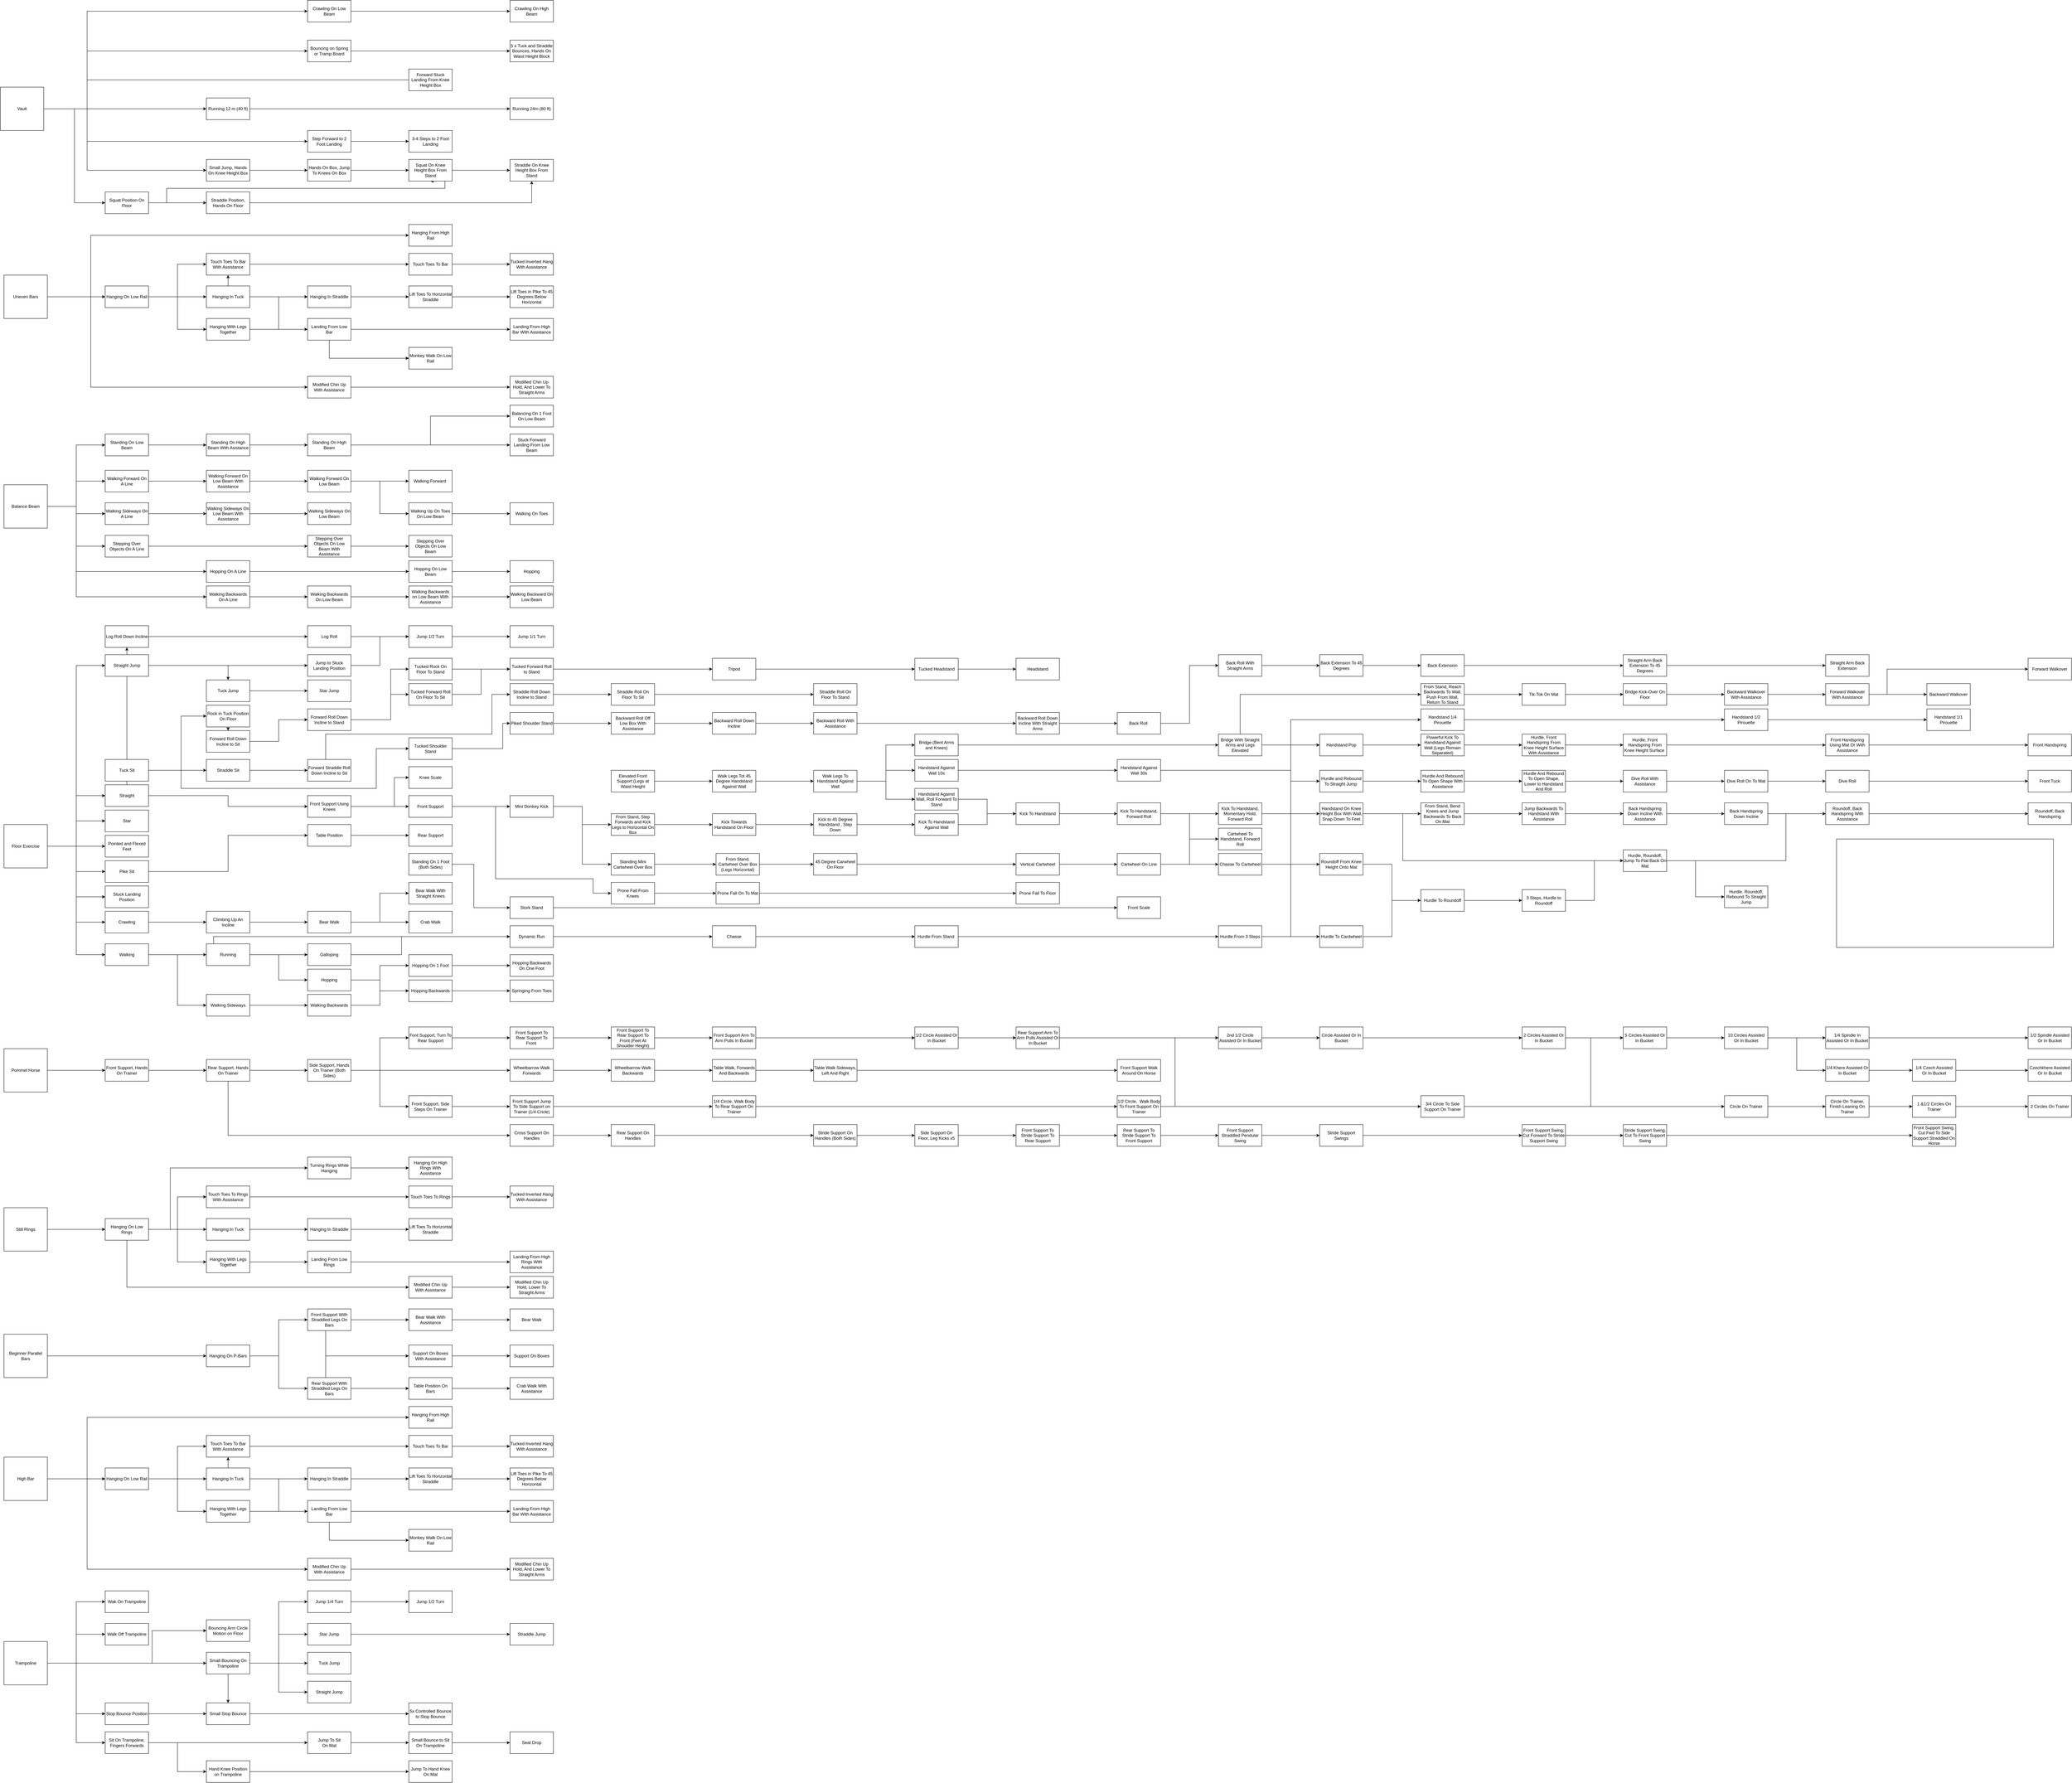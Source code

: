 <mxfile version="14.6.1" type="github">
  <diagram id="8I1JTsGvsf8hXT8Ia-GH" name="Page-1">
    <mxGraphModel dx="1968" dy="-639" grid="1" gridSize="10" guides="1" tooltips="1" connect="1" arrows="1" fold="1" page="1" pageScale="1" pageWidth="850" pageHeight="1100" math="0" shadow="0">
      <root>
        <mxCell id="0" />
        <mxCell id="1" parent="0" />
        <mxCell id="F0yUkIuMt_mIAwkm-PFu-2" style="edgeStyle=orthogonalEdgeStyle;rounded=0;orthogonalLoop=1;jettySize=auto;html=1;entryX=0;entryY=0.5;entryDx=0;entryDy=0;" edge="1" parent="1" source="F0yUkIuMt_mIAwkm-PFu-3" target="F0yUkIuMt_mIAwkm-PFu-4">
          <mxGeometry relative="1" as="geometry" />
        </mxCell>
        <mxCell id="F0yUkIuMt_mIAwkm-PFu-3" value="Crawling On Low Beam" style="whiteSpace=wrap;html=1;" vertex="1" parent="1">
          <mxGeometry x="800" y="1410" width="120" height="60" as="geometry" />
        </mxCell>
        <mxCell id="F0yUkIuMt_mIAwkm-PFu-4" value="Crawling On High Beam" style="whiteSpace=wrap;html=1;" vertex="1" parent="1">
          <mxGeometry x="1360" y="1410" width="120" height="60" as="geometry" />
        </mxCell>
        <mxCell id="F0yUkIuMt_mIAwkm-PFu-5" style="edgeStyle=orthogonalEdgeStyle;rounded=0;orthogonalLoop=1;jettySize=auto;html=1;entryX=0;entryY=0.5;entryDx=0;entryDy=0;" edge="1" parent="1" source="F0yUkIuMt_mIAwkm-PFu-12" target="F0yUkIuMt_mIAwkm-PFu-16">
          <mxGeometry relative="1" as="geometry">
            <Array as="points">
              <mxPoint x="190" y="1710" />
              <mxPoint x="190" y="1880" />
            </Array>
          </mxGeometry>
        </mxCell>
        <mxCell id="F0yUkIuMt_mIAwkm-PFu-6" style="edgeStyle=orthogonalEdgeStyle;rounded=0;orthogonalLoop=1;jettySize=auto;html=1;entryX=0;entryY=0.5;entryDx=0;entryDy=0;" edge="1" parent="1" source="F0yUkIuMt_mIAwkm-PFu-12" target="F0yUkIuMt_mIAwkm-PFu-25">
          <mxGeometry relative="1" as="geometry">
            <Array as="points">
              <mxPoint x="190" y="1710" />
              <mxPoint x="190" y="1800" />
            </Array>
          </mxGeometry>
        </mxCell>
        <mxCell id="F0yUkIuMt_mIAwkm-PFu-7" style="edgeStyle=orthogonalEdgeStyle;rounded=0;orthogonalLoop=1;jettySize=auto;html=1;entryX=0;entryY=0.5;entryDx=0;entryDy=0;" edge="1" parent="1" source="F0yUkIuMt_mIAwkm-PFu-12" target="F0yUkIuMt_mIAwkm-PFu-29">
          <mxGeometry relative="1" as="geometry">
            <Array as="points">
              <mxPoint x="190" y="1710" />
              <mxPoint x="190" y="1630" />
              <mxPoint x="1120" y="1630" />
            </Array>
          </mxGeometry>
        </mxCell>
        <mxCell id="F0yUkIuMt_mIAwkm-PFu-8" style="edgeStyle=orthogonalEdgeStyle;rounded=0;orthogonalLoop=1;jettySize=auto;html=1;entryX=0;entryY=0.5;entryDx=0;entryDy=0;" edge="1" parent="1" source="F0yUkIuMt_mIAwkm-PFu-12" target="F0yUkIuMt_mIAwkm-PFu-33">
          <mxGeometry relative="1" as="geometry">
            <Array as="points">
              <mxPoint x="190" y="1710" />
              <mxPoint x="190" y="1550" />
            </Array>
          </mxGeometry>
        </mxCell>
        <mxCell id="F0yUkIuMt_mIAwkm-PFu-9" style="edgeStyle=orthogonalEdgeStyle;rounded=0;orthogonalLoop=1;jettySize=auto;html=1;entryX=0;entryY=0.5;entryDx=0;entryDy=0;" edge="1" parent="1" source="F0yUkIuMt_mIAwkm-PFu-12" target="F0yUkIuMt_mIAwkm-PFu-3">
          <mxGeometry relative="1" as="geometry">
            <Array as="points">
              <mxPoint x="190" y="1710" />
              <mxPoint x="190" y="1440" />
            </Array>
          </mxGeometry>
        </mxCell>
        <mxCell id="F0yUkIuMt_mIAwkm-PFu-10" style="edgeStyle=orthogonalEdgeStyle;rounded=0;orthogonalLoop=1;jettySize=auto;html=1;entryX=0;entryY=0.5;entryDx=0;entryDy=0;" edge="1" parent="1" source="F0yUkIuMt_mIAwkm-PFu-12" target="F0yUkIuMt_mIAwkm-PFu-14">
          <mxGeometry relative="1" as="geometry" />
        </mxCell>
        <mxCell id="F0yUkIuMt_mIAwkm-PFu-11" style="edgeStyle=orthogonalEdgeStyle;rounded=0;orthogonalLoop=1;jettySize=auto;html=1;entryX=0;entryY=0.5;entryDx=0;entryDy=0;" edge="1" parent="1" source="F0yUkIuMt_mIAwkm-PFu-12" target="F0yUkIuMt_mIAwkm-PFu-21">
          <mxGeometry relative="1" as="geometry" />
        </mxCell>
        <mxCell id="F0yUkIuMt_mIAwkm-PFu-12" value="Vault" style="whiteSpace=wrap;html=1;" vertex="1" parent="1">
          <mxGeometry x="-50" y="1650" width="120" height="120" as="geometry" />
        </mxCell>
        <mxCell id="F0yUkIuMt_mIAwkm-PFu-13" style="edgeStyle=orthogonalEdgeStyle;rounded=0;orthogonalLoop=1;jettySize=auto;html=1;entryX=0;entryY=0.5;entryDx=0;entryDy=0;" edge="1" parent="1" source="F0yUkIuMt_mIAwkm-PFu-14" target="F0yUkIuMt_mIAwkm-PFu-31">
          <mxGeometry relative="1" as="geometry" />
        </mxCell>
        <mxCell id="F0yUkIuMt_mIAwkm-PFu-14" value="Running 12 m (40 ft)" style="whiteSpace=wrap;html=1;" vertex="1" parent="1">
          <mxGeometry x="520" y="1680" width="120" height="60" as="geometry" />
        </mxCell>
        <mxCell id="F0yUkIuMt_mIAwkm-PFu-15" value="" style="edgeStyle=orthogonalEdgeStyle;rounded=0;orthogonalLoop=1;jettySize=auto;html=1;" edge="1" parent="1" source="F0yUkIuMt_mIAwkm-PFu-16" target="F0yUkIuMt_mIAwkm-PFu-18">
          <mxGeometry relative="1" as="geometry" />
        </mxCell>
        <mxCell id="F0yUkIuMt_mIAwkm-PFu-16" value="Small Jump, Hands On Knee Height Box" style="whiteSpace=wrap;html=1;" vertex="1" parent="1">
          <mxGeometry x="520" y="1850" width="120" height="60" as="geometry" />
        </mxCell>
        <mxCell id="F0yUkIuMt_mIAwkm-PFu-17" value="" style="edgeStyle=orthogonalEdgeStyle;rounded=0;orthogonalLoop=1;jettySize=auto;html=1;" edge="1" parent="1" source="F0yUkIuMt_mIAwkm-PFu-18" target="F0yUkIuMt_mIAwkm-PFu-27">
          <mxGeometry relative="1" as="geometry" />
        </mxCell>
        <mxCell id="F0yUkIuMt_mIAwkm-PFu-18" value="Hands On Box, Jump To Knees On Box" style="whiteSpace=wrap;html=1;" vertex="1" parent="1">
          <mxGeometry x="800" y="1850" width="120" height="60" as="geometry" />
        </mxCell>
        <mxCell id="F0yUkIuMt_mIAwkm-PFu-19" value="" style="edgeStyle=orthogonalEdgeStyle;rounded=0;orthogonalLoop=1;jettySize=auto;html=1;" edge="1" parent="1" source="F0yUkIuMt_mIAwkm-PFu-21" target="F0yUkIuMt_mIAwkm-PFu-23">
          <mxGeometry relative="1" as="geometry" />
        </mxCell>
        <mxCell id="F0yUkIuMt_mIAwkm-PFu-20" style="edgeStyle=orthogonalEdgeStyle;rounded=0;orthogonalLoop=1;jettySize=auto;html=1;entryX=0.5;entryY=1;entryDx=0;entryDy=0;" edge="1" parent="1" source="F0yUkIuMt_mIAwkm-PFu-21" target="F0yUkIuMt_mIAwkm-PFu-27">
          <mxGeometry relative="1" as="geometry">
            <Array as="points">
              <mxPoint x="410" y="1970" />
              <mxPoint x="410" y="1930" />
              <mxPoint x="1180" y="1930" />
            </Array>
          </mxGeometry>
        </mxCell>
        <mxCell id="F0yUkIuMt_mIAwkm-PFu-21" value="Squat Position On Floor" style="whiteSpace=wrap;html=1;" vertex="1" parent="1">
          <mxGeometry x="240" y="1940" width="120" height="60" as="geometry" />
        </mxCell>
        <mxCell id="F0yUkIuMt_mIAwkm-PFu-22" style="edgeStyle=orthogonalEdgeStyle;rounded=0;orthogonalLoop=1;jettySize=auto;html=1;entryX=0.5;entryY=1;entryDx=0;entryDy=0;" edge="1" parent="1" source="F0yUkIuMt_mIAwkm-PFu-23" target="F0yUkIuMt_mIAwkm-PFu-30">
          <mxGeometry relative="1" as="geometry" />
        </mxCell>
        <mxCell id="F0yUkIuMt_mIAwkm-PFu-23" value="Straddle Position,&lt;br&gt;Hands On Floor" style="whiteSpace=wrap;html=1;" vertex="1" parent="1">
          <mxGeometry x="520" y="1940" width="120" height="60" as="geometry" />
        </mxCell>
        <mxCell id="F0yUkIuMt_mIAwkm-PFu-24" style="edgeStyle=orthogonalEdgeStyle;rounded=0;orthogonalLoop=1;jettySize=auto;html=1;entryX=0;entryY=0.5;entryDx=0;entryDy=0;" edge="1" parent="1" source="F0yUkIuMt_mIAwkm-PFu-25" target="F0yUkIuMt_mIAwkm-PFu-28">
          <mxGeometry relative="1" as="geometry" />
        </mxCell>
        <mxCell id="F0yUkIuMt_mIAwkm-PFu-25" value="Step Forward to 2 Foot Landing" style="whiteSpace=wrap;html=1;" vertex="1" parent="1">
          <mxGeometry x="800" y="1770" width="120" height="60" as="geometry" />
        </mxCell>
        <mxCell id="F0yUkIuMt_mIAwkm-PFu-26" value="" style="edgeStyle=orthogonalEdgeStyle;rounded=0;orthogonalLoop=1;jettySize=auto;html=1;" edge="1" parent="1" source="F0yUkIuMt_mIAwkm-PFu-27" target="F0yUkIuMt_mIAwkm-PFu-30">
          <mxGeometry relative="1" as="geometry" />
        </mxCell>
        <mxCell id="F0yUkIuMt_mIAwkm-PFu-27" value="Squat On Knee Height Box From Stand" style="whiteSpace=wrap;html=1;" vertex="1" parent="1">
          <mxGeometry x="1080" y="1850" width="120" height="60" as="geometry" />
        </mxCell>
        <mxCell id="F0yUkIuMt_mIAwkm-PFu-28" value="3-4 Steps to 2 Foot Landing" style="whiteSpace=wrap;html=1;" vertex="1" parent="1">
          <mxGeometry x="1080" y="1770" width="120" height="60" as="geometry" />
        </mxCell>
        <mxCell id="F0yUkIuMt_mIAwkm-PFu-29" value="Forward Stuck Landing From Knee Height Box" style="whiteSpace=wrap;html=1;" vertex="1" parent="1">
          <mxGeometry x="1080" y="1600" width="120" height="60" as="geometry" />
        </mxCell>
        <mxCell id="F0yUkIuMt_mIAwkm-PFu-30" value="Straddle On Knee Height Box From Stand" style="whiteSpace=wrap;html=1;" vertex="1" parent="1">
          <mxGeometry x="1360" y="1850" width="120" height="60" as="geometry" />
        </mxCell>
        <mxCell id="F0yUkIuMt_mIAwkm-PFu-31" value="Running 24m (80 ft)" style="whiteSpace=wrap;html=1;" vertex="1" parent="1">
          <mxGeometry x="1360" y="1680" width="120" height="60" as="geometry" />
        </mxCell>
        <mxCell id="F0yUkIuMt_mIAwkm-PFu-32" style="edgeStyle=orthogonalEdgeStyle;rounded=0;orthogonalLoop=1;jettySize=auto;html=1;entryX=0;entryY=0.5;entryDx=0;entryDy=0;" edge="1" parent="1" source="F0yUkIuMt_mIAwkm-PFu-33" target="F0yUkIuMt_mIAwkm-PFu-34">
          <mxGeometry relative="1" as="geometry" />
        </mxCell>
        <mxCell id="F0yUkIuMt_mIAwkm-PFu-33" value="Bouncing on Spring or Tramp Board" style="whiteSpace=wrap;html=1;" vertex="1" parent="1">
          <mxGeometry x="800" y="1520" width="120" height="60" as="geometry" />
        </mxCell>
        <mxCell id="F0yUkIuMt_mIAwkm-PFu-34" value="5 x Tuck and Straddle Bounces, Hands On Waist Height Block" style="whiteSpace=wrap;html=1;" vertex="1" parent="1">
          <mxGeometry x="1360" y="1520" width="120" height="60" as="geometry" />
        </mxCell>
        <mxCell id="F0yUkIuMt_mIAwkm-PFu-35" value="" style="edgeStyle=orthogonalEdgeStyle;rounded=0;orthogonalLoop=1;jettySize=auto;html=1;" edge="1" parent="1" source="F0yUkIuMt_mIAwkm-PFu-36" target="F0yUkIuMt_mIAwkm-PFu-42">
          <mxGeometry relative="1" as="geometry" />
        </mxCell>
        <mxCell id="F0yUkIuMt_mIAwkm-PFu-36" value="Uneven Bars" style="whiteSpace=wrap;html=1;" vertex="1" parent="1">
          <mxGeometry x="-40" y="2170" width="120" height="120" as="geometry" />
        </mxCell>
        <mxCell id="F0yUkIuMt_mIAwkm-PFu-37" value="" style="edgeStyle=orthogonalEdgeStyle;rounded=0;orthogonalLoop=1;jettySize=auto;html=1;" edge="1" parent="1" source="F0yUkIuMt_mIAwkm-PFu-42" target="F0yUkIuMt_mIAwkm-PFu-45">
          <mxGeometry relative="1" as="geometry" />
        </mxCell>
        <mxCell id="F0yUkIuMt_mIAwkm-PFu-38" style="edgeStyle=orthogonalEdgeStyle;rounded=0;orthogonalLoop=1;jettySize=auto;html=1;entryX=0;entryY=0.5;entryDx=0;entryDy=0;" edge="1" parent="1" source="F0yUkIuMt_mIAwkm-PFu-42" target="F0yUkIuMt_mIAwkm-PFu-50">
          <mxGeometry relative="1" as="geometry" />
        </mxCell>
        <mxCell id="F0yUkIuMt_mIAwkm-PFu-39" style="edgeStyle=orthogonalEdgeStyle;rounded=0;orthogonalLoop=1;jettySize=auto;html=1;entryX=0;entryY=0.5;entryDx=0;entryDy=0;" edge="1" parent="1" source="F0yUkIuMt_mIAwkm-PFu-42" target="F0yUkIuMt_mIAwkm-PFu-48">
          <mxGeometry relative="1" as="geometry" />
        </mxCell>
        <mxCell id="F0yUkIuMt_mIAwkm-PFu-40" style="edgeStyle=orthogonalEdgeStyle;rounded=0;orthogonalLoop=1;jettySize=auto;html=1;entryX=0;entryY=0.5;entryDx=0;entryDy=0;" edge="1" parent="1" source="F0yUkIuMt_mIAwkm-PFu-42" target="F0yUkIuMt_mIAwkm-PFu-60">
          <mxGeometry relative="1" as="geometry">
            <Array as="points">
              <mxPoint x="200" y="2230" />
              <mxPoint x="200" y="2060" />
            </Array>
          </mxGeometry>
        </mxCell>
        <mxCell id="F0yUkIuMt_mIAwkm-PFu-41" style="edgeStyle=orthogonalEdgeStyle;rounded=0;orthogonalLoop=1;jettySize=auto;html=1;entryX=0;entryY=0.5;entryDx=0;entryDy=0;" edge="1" parent="1" source="F0yUkIuMt_mIAwkm-PFu-42" target="F0yUkIuMt_mIAwkm-PFu-59">
          <mxGeometry relative="1" as="geometry">
            <Array as="points">
              <mxPoint x="200" y="2230" />
              <mxPoint x="200" y="2480" />
            </Array>
          </mxGeometry>
        </mxCell>
        <mxCell id="F0yUkIuMt_mIAwkm-PFu-42" value="Hanging On Low Rail" style="whiteSpace=wrap;html=1;" vertex="1" parent="1">
          <mxGeometry x="240" y="2200" width="120" height="60" as="geometry" />
        </mxCell>
        <mxCell id="F0yUkIuMt_mIAwkm-PFu-43" style="edgeStyle=orthogonalEdgeStyle;rounded=0;orthogonalLoop=1;jettySize=auto;html=1;entryX=0;entryY=0.5;entryDx=0;entryDy=0;" edge="1" parent="1" source="F0yUkIuMt_mIAwkm-PFu-45" target="F0yUkIuMt_mIAwkm-PFu-55">
          <mxGeometry relative="1" as="geometry" />
        </mxCell>
        <mxCell id="F0yUkIuMt_mIAwkm-PFu-44" value="" style="edgeStyle=orthogonalEdgeStyle;rounded=0;orthogonalLoop=1;jettySize=auto;html=1;" edge="1" parent="1" source="F0yUkIuMt_mIAwkm-PFu-45" target="F0yUkIuMt_mIAwkm-PFu-50">
          <mxGeometry relative="1" as="geometry" />
        </mxCell>
        <mxCell id="F0yUkIuMt_mIAwkm-PFu-45" value="Hanging In Tuck" style="whiteSpace=wrap;html=1;" vertex="1" parent="1">
          <mxGeometry x="520" y="2200" width="120" height="60" as="geometry" />
        </mxCell>
        <mxCell id="F0yUkIuMt_mIAwkm-PFu-46" style="edgeStyle=orthogonalEdgeStyle;rounded=0;orthogonalLoop=1;jettySize=auto;html=1;entryX=0;entryY=0.5;entryDx=0;entryDy=0;" edge="1" parent="1" source="F0yUkIuMt_mIAwkm-PFu-48" target="F0yUkIuMt_mIAwkm-PFu-53">
          <mxGeometry relative="1" as="geometry" />
        </mxCell>
        <mxCell id="F0yUkIuMt_mIAwkm-PFu-47" style="edgeStyle=orthogonalEdgeStyle;rounded=0;orthogonalLoop=1;jettySize=auto;html=1;entryX=0;entryY=0.5;entryDx=0;entryDy=0;" edge="1" parent="1" source="F0yUkIuMt_mIAwkm-PFu-48" target="F0yUkIuMt_mIAwkm-PFu-55">
          <mxGeometry relative="1" as="geometry" />
        </mxCell>
        <mxCell id="F0yUkIuMt_mIAwkm-PFu-48" value="Hanging With Legs Together" style="whiteSpace=wrap;html=1;" vertex="1" parent="1">
          <mxGeometry x="520" y="2290" width="120" height="60" as="geometry" />
        </mxCell>
        <mxCell id="F0yUkIuMt_mIAwkm-PFu-49" style="edgeStyle=orthogonalEdgeStyle;rounded=0;orthogonalLoop=1;jettySize=auto;html=1;entryX=0;entryY=0.5;entryDx=0;entryDy=0;" edge="1" parent="1" source="F0yUkIuMt_mIAwkm-PFu-50" target="F0yUkIuMt_mIAwkm-PFu-57">
          <mxGeometry relative="1" as="geometry" />
        </mxCell>
        <mxCell id="F0yUkIuMt_mIAwkm-PFu-50" value="Touch Toes To Bar With Assistance" style="whiteSpace=wrap;html=1;" vertex="1" parent="1">
          <mxGeometry x="520" y="2110" width="120" height="60" as="geometry" />
        </mxCell>
        <mxCell id="F0yUkIuMt_mIAwkm-PFu-51" style="edgeStyle=orthogonalEdgeStyle;rounded=0;orthogonalLoop=1;jettySize=auto;html=1;" edge="1" parent="1" source="F0yUkIuMt_mIAwkm-PFu-53" target="F0yUkIuMt_mIAwkm-PFu-63">
          <mxGeometry relative="1" as="geometry" />
        </mxCell>
        <mxCell id="F0yUkIuMt_mIAwkm-PFu-52" style="edgeStyle=orthogonalEdgeStyle;rounded=0;orthogonalLoop=1;jettySize=auto;html=1;entryX=0;entryY=0.5;entryDx=0;entryDy=0;" edge="1" parent="1" source="F0yUkIuMt_mIAwkm-PFu-53" target="F0yUkIuMt_mIAwkm-PFu-66">
          <mxGeometry relative="1" as="geometry">
            <Array as="points">
              <mxPoint x="860" y="2400" />
            </Array>
          </mxGeometry>
        </mxCell>
        <mxCell id="F0yUkIuMt_mIAwkm-PFu-53" value="Landing From Low Bar" style="whiteSpace=wrap;html=1;" vertex="1" parent="1">
          <mxGeometry x="800" y="2290" width="120" height="60" as="geometry" />
        </mxCell>
        <mxCell id="F0yUkIuMt_mIAwkm-PFu-54" value="" style="edgeStyle=orthogonalEdgeStyle;rounded=0;orthogonalLoop=1;jettySize=auto;html=1;" edge="1" parent="1" source="F0yUkIuMt_mIAwkm-PFu-55" target="F0yUkIuMt_mIAwkm-PFu-62">
          <mxGeometry relative="1" as="geometry" />
        </mxCell>
        <mxCell id="F0yUkIuMt_mIAwkm-PFu-55" value="Hanging In Straddle" style="whiteSpace=wrap;html=1;" vertex="1" parent="1">
          <mxGeometry x="800" y="2200" width="120" height="60" as="geometry" />
        </mxCell>
        <mxCell id="F0yUkIuMt_mIAwkm-PFu-56" value="" style="edgeStyle=orthogonalEdgeStyle;rounded=0;orthogonalLoop=1;jettySize=auto;html=1;" edge="1" parent="1" source="F0yUkIuMt_mIAwkm-PFu-57" target="F0yUkIuMt_mIAwkm-PFu-64">
          <mxGeometry relative="1" as="geometry" />
        </mxCell>
        <mxCell id="F0yUkIuMt_mIAwkm-PFu-57" value="Touch Toes To Bar" style="whiteSpace=wrap;html=1;" vertex="1" parent="1">
          <mxGeometry x="1080" y="2110" width="120" height="60" as="geometry" />
        </mxCell>
        <mxCell id="F0yUkIuMt_mIAwkm-PFu-58" style="edgeStyle=orthogonalEdgeStyle;rounded=0;orthogonalLoop=1;jettySize=auto;html=1;entryX=0;entryY=0.5;entryDx=0;entryDy=0;" edge="1" parent="1" source="F0yUkIuMt_mIAwkm-PFu-59" target="F0yUkIuMt_mIAwkm-PFu-329">
          <mxGeometry relative="1" as="geometry" />
        </mxCell>
        <mxCell id="F0yUkIuMt_mIAwkm-PFu-59" value="Modified Chin Up With Assistance" style="whiteSpace=wrap;html=1;" vertex="1" parent="1">
          <mxGeometry x="800" y="2450" width="120" height="60" as="geometry" />
        </mxCell>
        <mxCell id="F0yUkIuMt_mIAwkm-PFu-60" value="Hanging From High Rail" style="whiteSpace=wrap;html=1;" vertex="1" parent="1">
          <mxGeometry x="1080" y="2030" width="120" height="60" as="geometry" />
        </mxCell>
        <mxCell id="F0yUkIuMt_mIAwkm-PFu-61" value="" style="edgeStyle=orthogonalEdgeStyle;rounded=0;orthogonalLoop=1;jettySize=auto;html=1;" edge="1" parent="1" source="F0yUkIuMt_mIAwkm-PFu-62" target="F0yUkIuMt_mIAwkm-PFu-65">
          <mxGeometry relative="1" as="geometry" />
        </mxCell>
        <mxCell id="F0yUkIuMt_mIAwkm-PFu-62" value="Lift Toes To Horizontal Straddle" style="whiteSpace=wrap;html=1;" vertex="1" parent="1">
          <mxGeometry x="1080" y="2200" width="120" height="60" as="geometry" />
        </mxCell>
        <mxCell id="F0yUkIuMt_mIAwkm-PFu-63" value="Landing From High Bar With Assistance" style="whiteSpace=wrap;html=1;" vertex="1" parent="1">
          <mxGeometry x="1360" y="2290" width="120" height="60" as="geometry" />
        </mxCell>
        <mxCell id="F0yUkIuMt_mIAwkm-PFu-64" value="Tucked Inverted Hang With Assistance" style="whiteSpace=wrap;html=1;" vertex="1" parent="1">
          <mxGeometry x="1360" y="2110" width="120" height="60" as="geometry" />
        </mxCell>
        <mxCell id="F0yUkIuMt_mIAwkm-PFu-65" value="Lift Toes in Pike To 45 Degrees Below Horizontal" style="whiteSpace=wrap;html=1;" vertex="1" parent="1">
          <mxGeometry x="1360" y="2200" width="120" height="60" as="geometry" />
        </mxCell>
        <mxCell id="F0yUkIuMt_mIAwkm-PFu-66" value="Monkey Walk On Low Rail" style="whiteSpace=wrap;html=1;" vertex="1" parent="1">
          <mxGeometry x="1080" y="2370" width="120" height="60" as="geometry" />
        </mxCell>
        <mxCell id="F0yUkIuMt_mIAwkm-PFu-67" style="edgeStyle=orthogonalEdgeStyle;rounded=0;orthogonalLoop=1;jettySize=auto;html=1;entryX=0;entryY=0.5;entryDx=0;entryDy=0;" edge="1" parent="1" source="F0yUkIuMt_mIAwkm-PFu-73" target="F0yUkIuMt_mIAwkm-PFu-75">
          <mxGeometry relative="1" as="geometry" />
        </mxCell>
        <mxCell id="F0yUkIuMt_mIAwkm-PFu-68" style="edgeStyle=orthogonalEdgeStyle;rounded=0;orthogonalLoop=1;jettySize=auto;html=1;entryX=0;entryY=0.5;entryDx=0;entryDy=0;" edge="1" parent="1" source="F0yUkIuMt_mIAwkm-PFu-73" target="F0yUkIuMt_mIAwkm-PFu-77">
          <mxGeometry relative="1" as="geometry" />
        </mxCell>
        <mxCell id="F0yUkIuMt_mIAwkm-PFu-69" style="edgeStyle=orthogonalEdgeStyle;rounded=0;orthogonalLoop=1;jettySize=auto;html=1;entryX=0;entryY=0.5;entryDx=0;entryDy=0;" edge="1" parent="1" source="F0yUkIuMt_mIAwkm-PFu-73" target="F0yUkIuMt_mIAwkm-PFu-79">
          <mxGeometry relative="1" as="geometry" />
        </mxCell>
        <mxCell id="F0yUkIuMt_mIAwkm-PFu-70" style="edgeStyle=orthogonalEdgeStyle;rounded=0;orthogonalLoop=1;jettySize=auto;html=1;entryX=0;entryY=0.5;entryDx=0;entryDy=0;" edge="1" parent="1" source="F0yUkIuMt_mIAwkm-PFu-73" target="F0yUkIuMt_mIAwkm-PFu-85">
          <mxGeometry relative="1" as="geometry" />
        </mxCell>
        <mxCell id="F0yUkIuMt_mIAwkm-PFu-71" style="edgeStyle=orthogonalEdgeStyle;rounded=0;orthogonalLoop=1;jettySize=auto;html=1;entryX=0;entryY=0.5;entryDx=0;entryDy=0;" edge="1" parent="1" source="F0yUkIuMt_mIAwkm-PFu-73" target="F0yUkIuMt_mIAwkm-PFu-87">
          <mxGeometry relative="1" as="geometry">
            <Array as="points">
              <mxPoint x="160" y="2810" />
              <mxPoint x="160" y="2990" />
            </Array>
          </mxGeometry>
        </mxCell>
        <mxCell id="F0yUkIuMt_mIAwkm-PFu-72" style="edgeStyle=orthogonalEdgeStyle;rounded=0;orthogonalLoop=1;jettySize=auto;html=1;entryX=0;entryY=0.5;entryDx=0;entryDy=0;" edge="1" parent="1" source="F0yUkIuMt_mIAwkm-PFu-73" target="F0yUkIuMt_mIAwkm-PFu-89">
          <mxGeometry relative="1" as="geometry">
            <Array as="points">
              <mxPoint x="160" y="2810" />
              <mxPoint x="160" y="3060" />
            </Array>
          </mxGeometry>
        </mxCell>
        <mxCell id="F0yUkIuMt_mIAwkm-PFu-73" value="Balance Beam" style="whiteSpace=wrap;html=1;" vertex="1" parent="1">
          <mxGeometry x="-40" y="2750" width="120" height="120" as="geometry" />
        </mxCell>
        <mxCell id="F0yUkIuMt_mIAwkm-PFu-74" style="edgeStyle=orthogonalEdgeStyle;rounded=0;orthogonalLoop=1;jettySize=auto;html=1;entryX=0;entryY=0.5;entryDx=0;entryDy=0;" edge="1" parent="1" source="F0yUkIuMt_mIAwkm-PFu-75" target="F0yUkIuMt_mIAwkm-PFu-81">
          <mxGeometry relative="1" as="geometry" />
        </mxCell>
        <mxCell id="F0yUkIuMt_mIAwkm-PFu-75" value="Walking Forward On A Line" style="whiteSpace=wrap;html=1;" vertex="1" parent="1">
          <mxGeometry x="240" y="2710" width="120" height="60" as="geometry" />
        </mxCell>
        <mxCell id="F0yUkIuMt_mIAwkm-PFu-76" style="edgeStyle=orthogonalEdgeStyle;rounded=0;orthogonalLoop=1;jettySize=auto;html=1;" edge="1" parent="1" source="F0yUkIuMt_mIAwkm-PFu-77" target="F0yUkIuMt_mIAwkm-PFu-83">
          <mxGeometry relative="1" as="geometry" />
        </mxCell>
        <mxCell id="F0yUkIuMt_mIAwkm-PFu-77" value="Walking Sideways On A Line" style="whiteSpace=wrap;html=1;" vertex="1" parent="1">
          <mxGeometry x="240" y="2800" width="120" height="60" as="geometry" />
        </mxCell>
        <mxCell id="F0yUkIuMt_mIAwkm-PFu-78" style="edgeStyle=orthogonalEdgeStyle;rounded=0;orthogonalLoop=1;jettySize=auto;html=1;entryX=0;entryY=0.5;entryDx=0;entryDy=0;" edge="1" parent="1" source="F0yUkIuMt_mIAwkm-PFu-79" target="F0yUkIuMt_mIAwkm-PFu-97">
          <mxGeometry relative="1" as="geometry" />
        </mxCell>
        <mxCell id="F0yUkIuMt_mIAwkm-PFu-79" value="Stepping Over Objects On A Line" style="whiteSpace=wrap;html=1;" vertex="1" parent="1">
          <mxGeometry x="240" y="2890" width="120" height="60" as="geometry" />
        </mxCell>
        <mxCell id="F0yUkIuMt_mIAwkm-PFu-80" style="edgeStyle=orthogonalEdgeStyle;rounded=0;orthogonalLoop=1;jettySize=auto;html=1;entryX=0;entryY=0.5;entryDx=0;entryDy=0;" edge="1" parent="1" source="F0yUkIuMt_mIAwkm-PFu-81" target="F0yUkIuMt_mIAwkm-PFu-94">
          <mxGeometry relative="1" as="geometry" />
        </mxCell>
        <mxCell id="F0yUkIuMt_mIAwkm-PFu-81" value="Walking Forward On Low Beam With Assistance" style="whiteSpace=wrap;html=1;" vertex="1" parent="1">
          <mxGeometry x="520" y="2710" width="120" height="60" as="geometry" />
        </mxCell>
        <mxCell id="F0yUkIuMt_mIAwkm-PFu-82" value="" style="edgeStyle=orthogonalEdgeStyle;rounded=0;orthogonalLoop=1;jettySize=auto;html=1;" edge="1" parent="1" source="F0yUkIuMt_mIAwkm-PFu-83" target="F0yUkIuMt_mIAwkm-PFu-95">
          <mxGeometry relative="1" as="geometry" />
        </mxCell>
        <mxCell id="F0yUkIuMt_mIAwkm-PFu-83" value="Walking Sideways On Low Beam With Assistance" style="whiteSpace=wrap;html=1;" vertex="1" parent="1">
          <mxGeometry x="520" y="2800" width="120" height="60" as="geometry" />
        </mxCell>
        <mxCell id="F0yUkIuMt_mIAwkm-PFu-84" style="edgeStyle=orthogonalEdgeStyle;rounded=0;orthogonalLoop=1;jettySize=auto;html=1;" edge="1" parent="1" source="F0yUkIuMt_mIAwkm-PFu-85" target="F0yUkIuMt_mIAwkm-PFu-91">
          <mxGeometry relative="1" as="geometry" />
        </mxCell>
        <mxCell id="F0yUkIuMt_mIAwkm-PFu-85" value="Standing On Low Beam" style="whiteSpace=wrap;html=1;" vertex="1" parent="1">
          <mxGeometry x="240" y="2610" width="120" height="60" as="geometry" />
        </mxCell>
        <mxCell id="F0yUkIuMt_mIAwkm-PFu-86" style="edgeStyle=orthogonalEdgeStyle;rounded=0;orthogonalLoop=1;jettySize=auto;html=1;entryX=0;entryY=0.5;entryDx=0;entryDy=0;" edge="1" parent="1" source="F0yUkIuMt_mIAwkm-PFu-87" target="F0yUkIuMt_mIAwkm-PFu-100">
          <mxGeometry relative="1" as="geometry" />
        </mxCell>
        <mxCell id="F0yUkIuMt_mIAwkm-PFu-87" value="Hopping On A Line" style="whiteSpace=wrap;html=1;" vertex="1" parent="1">
          <mxGeometry x="520" y="2960" width="120" height="60" as="geometry" />
        </mxCell>
        <mxCell id="F0yUkIuMt_mIAwkm-PFu-88" value="" style="edgeStyle=orthogonalEdgeStyle;rounded=0;orthogonalLoop=1;jettySize=auto;html=1;" edge="1" parent="1" source="F0yUkIuMt_mIAwkm-PFu-89" target="F0yUkIuMt_mIAwkm-PFu-102">
          <mxGeometry relative="1" as="geometry" />
        </mxCell>
        <mxCell id="F0yUkIuMt_mIAwkm-PFu-89" value="Walking Backwards On A Line" style="whiteSpace=wrap;html=1;" vertex="1" parent="1">
          <mxGeometry x="520" y="3030" width="120" height="60" as="geometry" />
        </mxCell>
        <mxCell id="F0yUkIuMt_mIAwkm-PFu-90" style="edgeStyle=orthogonalEdgeStyle;rounded=0;orthogonalLoop=1;jettySize=auto;html=1;" edge="1" parent="1" source="F0yUkIuMt_mIAwkm-PFu-91" target="F0yUkIuMt_mIAwkm-PFu-107">
          <mxGeometry relative="1" as="geometry" />
        </mxCell>
        <mxCell id="F0yUkIuMt_mIAwkm-PFu-91" value="Standing On High Beam With Asistance" style="whiteSpace=wrap;html=1;" vertex="1" parent="1">
          <mxGeometry x="520" y="2610" width="120" height="60" as="geometry" />
        </mxCell>
        <mxCell id="F0yUkIuMt_mIAwkm-PFu-92" style="edgeStyle=orthogonalEdgeStyle;rounded=0;orthogonalLoop=1;jettySize=auto;html=1;entryX=0;entryY=0.5;entryDx=0;entryDy=0;" edge="1" parent="1" source="F0yUkIuMt_mIAwkm-PFu-94" target="F0yUkIuMt_mIAwkm-PFu-109">
          <mxGeometry relative="1" as="geometry" />
        </mxCell>
        <mxCell id="F0yUkIuMt_mIAwkm-PFu-93" style="edgeStyle=orthogonalEdgeStyle;rounded=0;orthogonalLoop=1;jettySize=auto;html=1;entryX=0;entryY=0.5;entryDx=0;entryDy=0;" edge="1" parent="1" source="F0yUkIuMt_mIAwkm-PFu-94" target="F0yUkIuMt_mIAwkm-PFu-110">
          <mxGeometry relative="1" as="geometry" />
        </mxCell>
        <mxCell id="F0yUkIuMt_mIAwkm-PFu-94" value="Walking Forward On Low Beam" style="whiteSpace=wrap;html=1;" vertex="1" parent="1">
          <mxGeometry x="800" y="2710" width="120" height="60" as="geometry" />
        </mxCell>
        <mxCell id="F0yUkIuMt_mIAwkm-PFu-95" value="Walking Sideways On Low Beam" style="whiteSpace=wrap;html=1;" vertex="1" parent="1">
          <mxGeometry x="800" y="2800" width="120" height="60" as="geometry" />
        </mxCell>
        <mxCell id="F0yUkIuMt_mIAwkm-PFu-96" value="" style="edgeStyle=orthogonalEdgeStyle;rounded=0;orthogonalLoop=1;jettySize=auto;html=1;" edge="1" parent="1" source="F0yUkIuMt_mIAwkm-PFu-97" target="F0yUkIuMt_mIAwkm-PFu-98">
          <mxGeometry relative="1" as="geometry" />
        </mxCell>
        <mxCell id="F0yUkIuMt_mIAwkm-PFu-97" value="Stepping Over Objects On Low Beam With Assistance" style="whiteSpace=wrap;html=1;" vertex="1" parent="1">
          <mxGeometry x="800" y="2890" width="120" height="60" as="geometry" />
        </mxCell>
        <mxCell id="F0yUkIuMt_mIAwkm-PFu-98" value="Stepping Over Objects On Low Beam" style="whiteSpace=wrap;html=1;" vertex="1" parent="1">
          <mxGeometry x="1080" y="2890" width="120" height="60" as="geometry" />
        </mxCell>
        <mxCell id="F0yUkIuMt_mIAwkm-PFu-99" style="edgeStyle=orthogonalEdgeStyle;rounded=0;orthogonalLoop=1;jettySize=auto;html=1;entryX=0;entryY=0.5;entryDx=0;entryDy=0;" edge="1" parent="1" source="F0yUkIuMt_mIAwkm-PFu-100" target="F0yUkIuMt_mIAwkm-PFu-113">
          <mxGeometry relative="1" as="geometry" />
        </mxCell>
        <mxCell id="F0yUkIuMt_mIAwkm-PFu-100" value="Hopping On Low Beam" style="whiteSpace=wrap;html=1;" vertex="1" parent="1">
          <mxGeometry x="1080" y="2960" width="120" height="60" as="geometry" />
        </mxCell>
        <mxCell id="F0yUkIuMt_mIAwkm-PFu-101" style="edgeStyle=orthogonalEdgeStyle;rounded=0;orthogonalLoop=1;jettySize=auto;html=1;entryX=0;entryY=0.5;entryDx=0;entryDy=0;" edge="1" parent="1" source="F0yUkIuMt_mIAwkm-PFu-102" target="F0yUkIuMt_mIAwkm-PFu-104">
          <mxGeometry relative="1" as="geometry" />
        </mxCell>
        <mxCell id="F0yUkIuMt_mIAwkm-PFu-102" value="Walking Backwards On Low Beam" style="whiteSpace=wrap;html=1;" vertex="1" parent="1">
          <mxGeometry x="800" y="3030" width="120" height="60" as="geometry" />
        </mxCell>
        <mxCell id="F0yUkIuMt_mIAwkm-PFu-103" style="edgeStyle=orthogonalEdgeStyle;rounded=0;orthogonalLoop=1;jettySize=auto;html=1;entryX=0;entryY=0.5;entryDx=0;entryDy=0;" edge="1" parent="1" source="F0yUkIuMt_mIAwkm-PFu-104" target="F0yUkIuMt_mIAwkm-PFu-112">
          <mxGeometry relative="1" as="geometry" />
        </mxCell>
        <mxCell id="F0yUkIuMt_mIAwkm-PFu-104" value="Walking Backwards on Low Beam With Assistance" style="whiteSpace=wrap;html=1;" vertex="1" parent="1">
          <mxGeometry x="1080" y="3030" width="120" height="60" as="geometry" />
        </mxCell>
        <mxCell id="F0yUkIuMt_mIAwkm-PFu-105" style="edgeStyle=orthogonalEdgeStyle;rounded=0;orthogonalLoop=1;jettySize=auto;html=1;entryX=0;entryY=0.5;entryDx=0;entryDy=0;" edge="1" parent="1" source="F0yUkIuMt_mIAwkm-PFu-107" target="F0yUkIuMt_mIAwkm-PFu-111">
          <mxGeometry relative="1" as="geometry" />
        </mxCell>
        <mxCell id="F0yUkIuMt_mIAwkm-PFu-106" style="edgeStyle=orthogonalEdgeStyle;rounded=0;orthogonalLoop=1;jettySize=auto;html=1;entryX=0;entryY=0.5;entryDx=0;entryDy=0;" edge="1" parent="1" source="F0yUkIuMt_mIAwkm-PFu-107" target="F0yUkIuMt_mIAwkm-PFu-115">
          <mxGeometry relative="1" as="geometry" />
        </mxCell>
        <mxCell id="F0yUkIuMt_mIAwkm-PFu-107" value="Standing On High Beam" style="whiteSpace=wrap;html=1;" vertex="1" parent="1">
          <mxGeometry x="800" y="2610" width="120" height="60" as="geometry" />
        </mxCell>
        <mxCell id="F0yUkIuMt_mIAwkm-PFu-108" style="edgeStyle=orthogonalEdgeStyle;rounded=0;orthogonalLoop=1;jettySize=auto;html=1;entryX=0;entryY=0.5;entryDx=0;entryDy=0;" edge="1" parent="1" source="F0yUkIuMt_mIAwkm-PFu-109" target="F0yUkIuMt_mIAwkm-PFu-114">
          <mxGeometry relative="1" as="geometry" />
        </mxCell>
        <mxCell id="F0yUkIuMt_mIAwkm-PFu-109" value="Walking Up On Toes On Low Beam" style="whiteSpace=wrap;html=1;" vertex="1" parent="1">
          <mxGeometry x="1080" y="2800" width="120" height="60" as="geometry" />
        </mxCell>
        <mxCell id="F0yUkIuMt_mIAwkm-PFu-110" value="Walking Forward&amp;nbsp;" style="whiteSpace=wrap;html=1;" vertex="1" parent="1">
          <mxGeometry x="1080" y="2710" width="120" height="60" as="geometry" />
        </mxCell>
        <mxCell id="F0yUkIuMt_mIAwkm-PFu-111" value="Stuck Forward Landing From Low Beam" style="whiteSpace=wrap;html=1;" vertex="1" parent="1">
          <mxGeometry x="1360" y="2610" width="120" height="60" as="geometry" />
        </mxCell>
        <mxCell id="F0yUkIuMt_mIAwkm-PFu-112" value="Walking Backward On Low Beam" style="whiteSpace=wrap;html=1;" vertex="1" parent="1">
          <mxGeometry x="1360" y="3030" width="120" height="60" as="geometry" />
        </mxCell>
        <mxCell id="F0yUkIuMt_mIAwkm-PFu-113" value="Hopping" style="whiteSpace=wrap;html=1;" vertex="1" parent="1">
          <mxGeometry x="1360" y="2960" width="120" height="60" as="geometry" />
        </mxCell>
        <mxCell id="F0yUkIuMt_mIAwkm-PFu-114" value="Walking On Toes" style="whiteSpace=wrap;html=1;" vertex="1" parent="1">
          <mxGeometry x="1360" y="2800" width="120" height="60" as="geometry" />
        </mxCell>
        <mxCell id="F0yUkIuMt_mIAwkm-PFu-115" value="Balancing On 1 Foot On Low Beam" style="whiteSpace=wrap;html=1;" vertex="1" parent="1">
          <mxGeometry x="1360" y="2530" width="120" height="60" as="geometry" />
        </mxCell>
        <mxCell id="F0yUkIuMt_mIAwkm-PFu-116" style="edgeStyle=orthogonalEdgeStyle;rounded=0;orthogonalLoop=1;jettySize=auto;html=1;entryX=0;entryY=0.5;entryDx=0;entryDy=0;" edge="1" parent="1" source="F0yUkIuMt_mIAwkm-PFu-117" target="F0yUkIuMt_mIAwkm-PFu-207">
          <mxGeometry relative="1" as="geometry" />
        </mxCell>
        <mxCell id="F0yUkIuMt_mIAwkm-PFu-117" value="Log Roll" style="whiteSpace=wrap;html=1;" vertex="1" parent="1">
          <mxGeometry x="800" y="3140" width="120" height="60" as="geometry" />
        </mxCell>
        <mxCell id="F0yUkIuMt_mIAwkm-PFu-118" style="edgeStyle=orthogonalEdgeStyle;rounded=0;orthogonalLoop=1;jettySize=auto;html=1;entryX=0;entryY=0.5;entryDx=0;entryDy=0;" edge="1" parent="1" source="F0yUkIuMt_mIAwkm-PFu-120" target="F0yUkIuMt_mIAwkm-PFu-196">
          <mxGeometry relative="1" as="geometry">
            <Array as="points">
              <mxPoint x="1030" y="3400" />
              <mxPoint x="1030" y="3330" />
            </Array>
          </mxGeometry>
        </mxCell>
        <mxCell id="F0yUkIuMt_mIAwkm-PFu-119" style="edgeStyle=orthogonalEdgeStyle;rounded=0;orthogonalLoop=1;jettySize=auto;html=1;entryX=0;entryY=0.5;entryDx=0;entryDy=0;" edge="1" parent="1" source="F0yUkIuMt_mIAwkm-PFu-120" target="F0yUkIuMt_mIAwkm-PFu-198">
          <mxGeometry relative="1" as="geometry">
            <Array as="points">
              <mxPoint x="1030" y="3400" />
              <mxPoint x="1030" y="3260" />
            </Array>
          </mxGeometry>
        </mxCell>
        <mxCell id="F0yUkIuMt_mIAwkm-PFu-120" value="Forward Roll Down Incline to Stand" style="whiteSpace=wrap;html=1;" vertex="1" parent="1">
          <mxGeometry x="800" y="3370" width="120" height="60" as="geometry" />
        </mxCell>
        <mxCell id="F0yUkIuMt_mIAwkm-PFu-121" value="" style="edgeStyle=orthogonalEdgeStyle;rounded=0;orthogonalLoop=1;jettySize=auto;html=1;" edge="1" parent="1" source="F0yUkIuMt_mIAwkm-PFu-122" target="F0yUkIuMt_mIAwkm-PFu-170">
          <mxGeometry relative="1" as="geometry" />
        </mxCell>
        <mxCell id="F0yUkIuMt_mIAwkm-PFu-122" value="Table Position" style="whiteSpace=wrap;html=1;" vertex="1" parent="1">
          <mxGeometry x="800" y="3690" width="120" height="60" as="geometry" />
        </mxCell>
        <mxCell id="F0yUkIuMt_mIAwkm-PFu-123" value="Stuck Landing Position" style="whiteSpace=wrap;html=1;" vertex="1" parent="1">
          <mxGeometry x="240" y="3860" width="120" height="60" as="geometry" />
        </mxCell>
        <mxCell id="F0yUkIuMt_mIAwkm-PFu-124" style="edgeStyle=orthogonalEdgeStyle;rounded=0;orthogonalLoop=1;jettySize=auto;html=1;entryX=0;entryY=0.5;entryDx=0;entryDy=0;" edge="1" parent="1" source="F0yUkIuMt_mIAwkm-PFu-126" target="F0yUkIuMt_mIAwkm-PFu-192">
          <mxGeometry relative="1" as="geometry" />
        </mxCell>
        <mxCell id="F0yUkIuMt_mIAwkm-PFu-125" style="edgeStyle=orthogonalEdgeStyle;rounded=0;orthogonalLoop=1;jettySize=auto;html=1;entryX=0;entryY=0.5;entryDx=0;entryDy=0;" edge="1" parent="1" source="F0yUkIuMt_mIAwkm-PFu-126" target="F0yUkIuMt_mIAwkm-PFu-209">
          <mxGeometry relative="1" as="geometry" />
        </mxCell>
        <mxCell id="F0yUkIuMt_mIAwkm-PFu-126" value="Hopping" style="whiteSpace=wrap;html=1;" vertex="1" parent="1">
          <mxGeometry x="800" y="4090" width="120" height="60" as="geometry" />
        </mxCell>
        <mxCell id="F0yUkIuMt_mIAwkm-PFu-127" value="" style="edgeStyle=orthogonalEdgeStyle;rounded=0;orthogonalLoop=1;jettySize=auto;html=1;" edge="1" parent="1" source="F0yUkIuMt_mIAwkm-PFu-128" target="F0yUkIuMt_mIAwkm-PFu-144">
          <mxGeometry relative="1" as="geometry" />
        </mxCell>
        <mxCell id="F0yUkIuMt_mIAwkm-PFu-128" value="Climbing Up An Incline" style="whiteSpace=wrap;html=1;" vertex="1" parent="1">
          <mxGeometry x="520" y="3930" width="120" height="60" as="geometry" />
        </mxCell>
        <mxCell id="F0yUkIuMt_mIAwkm-PFu-129" style="edgeStyle=orthogonalEdgeStyle;rounded=0;orthogonalLoop=1;jettySize=auto;html=1;entryX=0;entryY=0.5;entryDx=0;entryDy=0;" edge="1" parent="1" source="F0yUkIuMt_mIAwkm-PFu-137" target="F0yUkIuMt_mIAwkm-PFu-158">
          <mxGeometry relative="1" as="geometry" />
        </mxCell>
        <mxCell id="F0yUkIuMt_mIAwkm-PFu-130" style="edgeStyle=orthogonalEdgeStyle;rounded=0;orthogonalLoop=1;jettySize=auto;html=1;entryX=0;entryY=0.5;entryDx=0;entryDy=0;" edge="1" parent="1" source="F0yUkIuMt_mIAwkm-PFu-137" target="F0yUkIuMt_mIAwkm-PFu-152">
          <mxGeometry relative="1" as="geometry" />
        </mxCell>
        <mxCell id="F0yUkIuMt_mIAwkm-PFu-131" style="edgeStyle=orthogonalEdgeStyle;rounded=0;orthogonalLoop=1;jettySize=auto;html=1;entryX=0;entryY=0.5;entryDx=0;entryDy=0;" edge="1" parent="1" source="F0yUkIuMt_mIAwkm-PFu-137" target="F0yUkIuMt_mIAwkm-PFu-166">
          <mxGeometry relative="1" as="geometry" />
        </mxCell>
        <mxCell id="F0yUkIuMt_mIAwkm-PFu-132" style="edgeStyle=orthogonalEdgeStyle;rounded=0;orthogonalLoop=1;jettySize=auto;html=1;entryX=0;entryY=0.5;entryDx=0;entryDy=0;" edge="1" parent="1" source="F0yUkIuMt_mIAwkm-PFu-137" target="F0yUkIuMt_mIAwkm-PFu-123">
          <mxGeometry relative="1" as="geometry" />
        </mxCell>
        <mxCell id="F0yUkIuMt_mIAwkm-PFu-133" style="edgeStyle=orthogonalEdgeStyle;rounded=0;orthogonalLoop=1;jettySize=auto;html=1;entryX=0;entryY=0.5;entryDx=0;entryDy=0;" edge="1" parent="1" source="F0yUkIuMt_mIAwkm-PFu-137" target="F0yUkIuMt_mIAwkm-PFu-204">
          <mxGeometry relative="1" as="geometry" />
        </mxCell>
        <mxCell id="F0yUkIuMt_mIAwkm-PFu-134" style="edgeStyle=orthogonalEdgeStyle;rounded=0;orthogonalLoop=1;jettySize=auto;html=1;entryX=0;entryY=0.5;entryDx=0;entryDy=0;" edge="1" parent="1" source="F0yUkIuMt_mIAwkm-PFu-137" target="F0yUkIuMt_mIAwkm-PFu-148">
          <mxGeometry relative="1" as="geometry" />
        </mxCell>
        <mxCell id="F0yUkIuMt_mIAwkm-PFu-135" style="edgeStyle=orthogonalEdgeStyle;rounded=0;orthogonalLoop=1;jettySize=auto;html=1;entryX=0;entryY=0.5;entryDx=0;entryDy=0;" edge="1" parent="1" source="F0yUkIuMt_mIAwkm-PFu-137" target="F0yUkIuMt_mIAwkm-PFu-151">
          <mxGeometry relative="1" as="geometry" />
        </mxCell>
        <mxCell id="F0yUkIuMt_mIAwkm-PFu-136" style="edgeStyle=orthogonalEdgeStyle;rounded=0;orthogonalLoop=1;jettySize=auto;html=1;entryX=0;entryY=0.5;entryDx=0;entryDy=0;" edge="1" parent="1" source="F0yUkIuMt_mIAwkm-PFu-137" target="F0yUkIuMt_mIAwkm-PFu-177">
          <mxGeometry relative="1" as="geometry" />
        </mxCell>
        <mxCell id="F0yUkIuMt_mIAwkm-PFu-137" value="Floor Exercise" style="whiteSpace=wrap;html=1;" vertex="1" parent="1">
          <mxGeometry x="-40" y="3690" width="120" height="120" as="geometry" />
        </mxCell>
        <mxCell id="F0yUkIuMt_mIAwkm-PFu-138" style="edgeStyle=orthogonalEdgeStyle;rounded=0;orthogonalLoop=1;jettySize=auto;html=1;entryX=0;entryY=0.5;entryDx=0;entryDy=0;" edge="1" parent="1" source="F0yUkIuMt_mIAwkm-PFu-141" target="F0yUkIuMt_mIAwkm-PFu-146">
          <mxGeometry relative="1" as="geometry" />
        </mxCell>
        <mxCell id="F0yUkIuMt_mIAwkm-PFu-139" style="edgeStyle=orthogonalEdgeStyle;rounded=0;orthogonalLoop=1;jettySize=auto;html=1;entryX=0;entryY=0.5;entryDx=0;entryDy=0;" edge="1" parent="1" source="F0yUkIuMt_mIAwkm-PFu-141" target="F0yUkIuMt_mIAwkm-PFu-126">
          <mxGeometry relative="1" as="geometry" />
        </mxCell>
        <mxCell id="F0yUkIuMt_mIAwkm-PFu-140" style="edgeStyle=orthogonalEdgeStyle;rounded=0;orthogonalLoop=1;jettySize=auto;html=1;entryX=0;entryY=0.5;entryDx=0;entryDy=0;" edge="1" parent="1" source="F0yUkIuMt_mIAwkm-PFu-141" target="F0yUkIuMt_mIAwkm-PFu-221">
          <mxGeometry relative="1" as="geometry">
            <Array as="points">
              <mxPoint x="540" y="4000" />
            </Array>
          </mxGeometry>
        </mxCell>
        <mxCell id="F0yUkIuMt_mIAwkm-PFu-141" value="Running" style="whiteSpace=wrap;html=1;" vertex="1" parent="1">
          <mxGeometry x="520" y="4020" width="120" height="60" as="geometry" />
        </mxCell>
        <mxCell id="F0yUkIuMt_mIAwkm-PFu-142" style="edgeStyle=orthogonalEdgeStyle;rounded=0;orthogonalLoop=1;jettySize=auto;html=1;entryX=0;entryY=0.5;entryDx=0;entryDy=0;" edge="1" parent="1" source="F0yUkIuMt_mIAwkm-PFu-144" target="F0yUkIuMt_mIAwkm-PFu-190">
          <mxGeometry relative="1" as="geometry" />
        </mxCell>
        <mxCell id="F0yUkIuMt_mIAwkm-PFu-143" style="edgeStyle=orthogonalEdgeStyle;rounded=0;orthogonalLoop=1;jettySize=auto;html=1;entryX=0;entryY=0.5;entryDx=0;entryDy=0;" edge="1" parent="1" source="F0yUkIuMt_mIAwkm-PFu-144" target="F0yUkIuMt_mIAwkm-PFu-203">
          <mxGeometry relative="1" as="geometry" />
        </mxCell>
        <mxCell id="F0yUkIuMt_mIAwkm-PFu-144" value="Bear Walk" style="whiteSpace=wrap;html=1;" vertex="1" parent="1">
          <mxGeometry x="800" y="3930" width="120" height="60" as="geometry" />
        </mxCell>
        <mxCell id="F0yUkIuMt_mIAwkm-PFu-145" style="edgeStyle=orthogonalEdgeStyle;rounded=0;orthogonalLoop=1;jettySize=auto;html=1;entryX=0;entryY=0.5;entryDx=0;entryDy=0;" edge="1" parent="1" source="F0yUkIuMt_mIAwkm-PFu-146" target="F0yUkIuMt_mIAwkm-PFu-221">
          <mxGeometry relative="1" as="geometry">
            <Array as="points">
              <mxPoint x="1060" y="4050" />
              <mxPoint x="1060" y="4000" />
            </Array>
          </mxGeometry>
        </mxCell>
        <mxCell id="F0yUkIuMt_mIAwkm-PFu-146" value="Galloping" style="whiteSpace=wrap;html=1;" vertex="1" parent="1">
          <mxGeometry x="800" y="4020" width="120" height="60" as="geometry" />
        </mxCell>
        <mxCell id="F0yUkIuMt_mIAwkm-PFu-147" style="edgeStyle=orthogonalEdgeStyle;rounded=0;orthogonalLoop=1;jettySize=auto;html=1;entryX=0;entryY=0.5;entryDx=0;entryDy=0;" edge="1" parent="1" source="F0yUkIuMt_mIAwkm-PFu-148" target="F0yUkIuMt_mIAwkm-PFu-128">
          <mxGeometry relative="1" as="geometry" />
        </mxCell>
        <mxCell id="F0yUkIuMt_mIAwkm-PFu-148" value="Crawling" style="whiteSpace=wrap;html=1;" vertex="1" parent="1">
          <mxGeometry x="240" y="3930" width="120" height="60" as="geometry" />
        </mxCell>
        <mxCell id="F0yUkIuMt_mIAwkm-PFu-149" style="edgeStyle=orthogonalEdgeStyle;rounded=0;orthogonalLoop=1;jettySize=auto;html=1;entryX=0;entryY=0.5;entryDx=0;entryDy=0;" edge="1" parent="1" source="F0yUkIuMt_mIAwkm-PFu-151" target="F0yUkIuMt_mIAwkm-PFu-141">
          <mxGeometry relative="1" as="geometry" />
        </mxCell>
        <mxCell id="F0yUkIuMt_mIAwkm-PFu-150" style="edgeStyle=orthogonalEdgeStyle;rounded=0;orthogonalLoop=1;jettySize=auto;html=1;entryX=0;entryY=0.5;entryDx=0;entryDy=0;" edge="1" parent="1" source="F0yUkIuMt_mIAwkm-PFu-151" target="F0yUkIuMt_mIAwkm-PFu-189">
          <mxGeometry relative="1" as="geometry" />
        </mxCell>
        <mxCell id="F0yUkIuMt_mIAwkm-PFu-151" value="Walking" style="whiteSpace=wrap;html=1;" vertex="1" parent="1">
          <mxGeometry x="240" y="4020" width="120" height="60" as="geometry" />
        </mxCell>
        <mxCell id="F0yUkIuMt_mIAwkm-PFu-152" value="Star" style="whiteSpace=wrap;html=1;" vertex="1" parent="1">
          <mxGeometry x="240" y="3650" width="120" height="60" as="geometry" />
        </mxCell>
        <mxCell id="F0yUkIuMt_mIAwkm-PFu-153" style="edgeStyle=orthogonalEdgeStyle;rounded=0;orthogonalLoop=1;jettySize=auto;html=1;entryX=0;entryY=0.5;entryDx=0;entryDy=0;" edge="1" parent="1" source="F0yUkIuMt_mIAwkm-PFu-154" target="F0yUkIuMt_mIAwkm-PFu-217">
          <mxGeometry relative="1" as="geometry">
            <Array as="points">
              <mxPoint x="1260" y="3800" />
              <mxPoint x="1260" y="3920" />
            </Array>
          </mxGeometry>
        </mxCell>
        <mxCell id="F0yUkIuMt_mIAwkm-PFu-154" value="Standing On 1 Foot (Both Sides)" style="whiteSpace=wrap;html=1;" vertex="1" parent="1">
          <mxGeometry x="1080" y="3770" width="120" height="60" as="geometry" />
        </mxCell>
        <mxCell id="F0yUkIuMt_mIAwkm-PFu-155" style="edgeStyle=orthogonalEdgeStyle;rounded=0;orthogonalLoop=1;jettySize=auto;html=1;" edge="1" parent="1" source="F0yUkIuMt_mIAwkm-PFu-158" target="F0yUkIuMt_mIAwkm-PFu-172">
          <mxGeometry relative="1" as="geometry" />
        </mxCell>
        <mxCell id="F0yUkIuMt_mIAwkm-PFu-156" style="edgeStyle=orthogonalEdgeStyle;rounded=0;orthogonalLoop=1;jettySize=auto;html=1;entryX=0;entryY=0.5;entryDx=0;entryDy=0;" edge="1" parent="1" source="F0yUkIuMt_mIAwkm-PFu-158" target="F0yUkIuMt_mIAwkm-PFu-183">
          <mxGeometry relative="1" as="geometry" />
        </mxCell>
        <mxCell id="F0yUkIuMt_mIAwkm-PFu-157" style="edgeStyle=orthogonalEdgeStyle;rounded=0;orthogonalLoop=1;jettySize=auto;html=1;entryX=0;entryY=0.5;entryDx=0;entryDy=0;" edge="1" parent="1" source="F0yUkIuMt_mIAwkm-PFu-158" target="F0yUkIuMt_mIAwkm-PFu-177">
          <mxGeometry relative="1" as="geometry">
            <Array as="points">
              <mxPoint x="300" y="3250" />
            </Array>
          </mxGeometry>
        </mxCell>
        <mxCell id="F0yUkIuMt_mIAwkm-PFu-158" value="Straight" style="whiteSpace=wrap;html=1;" vertex="1" parent="1">
          <mxGeometry x="240" y="3580" width="120" height="60" as="geometry" />
        </mxCell>
        <mxCell id="F0yUkIuMt_mIAwkm-PFu-159" style="edgeStyle=orthogonalEdgeStyle;rounded=0;orthogonalLoop=1;jettySize=auto;html=1;entryX=0;entryY=0.5;entryDx=0;entryDy=0;" edge="1" parent="1" source="F0yUkIuMt_mIAwkm-PFu-160" target="F0yUkIuMt_mIAwkm-PFu-202">
          <mxGeometry relative="1" as="geometry" />
        </mxCell>
        <mxCell id="F0yUkIuMt_mIAwkm-PFu-160" value="Straddle Sit" style="whiteSpace=wrap;html=1;" vertex="1" parent="1">
          <mxGeometry x="520" y="3510" width="120" height="60" as="geometry" />
        </mxCell>
        <mxCell id="F0yUkIuMt_mIAwkm-PFu-161" value="" style="edgeStyle=orthogonalEdgeStyle;rounded=0;orthogonalLoop=1;jettySize=auto;html=1;" edge="1" parent="1" source="F0yUkIuMt_mIAwkm-PFu-164" target="F0yUkIuMt_mIAwkm-PFu-160">
          <mxGeometry relative="1" as="geometry" />
        </mxCell>
        <mxCell id="F0yUkIuMt_mIAwkm-PFu-162" style="edgeStyle=orthogonalEdgeStyle;rounded=0;orthogonalLoop=1;jettySize=auto;html=1;" edge="1" parent="1" source="F0yUkIuMt_mIAwkm-PFu-164" target="F0yUkIuMt_mIAwkm-PFu-200">
          <mxGeometry relative="1" as="geometry">
            <Array as="points">
              <mxPoint x="450" y="3540" />
              <mxPoint x="450" y="3590" />
              <mxPoint x="990" y="3590" />
              <mxPoint x="990" y="3480" />
            </Array>
          </mxGeometry>
        </mxCell>
        <mxCell id="F0yUkIuMt_mIAwkm-PFu-163" style="edgeStyle=orthogonalEdgeStyle;rounded=0;orthogonalLoop=1;jettySize=auto;html=1;entryX=0;entryY=0.5;entryDx=0;entryDy=0;" edge="1" parent="1" source="F0yUkIuMt_mIAwkm-PFu-164" target="F0yUkIuMt_mIAwkm-PFu-174">
          <mxGeometry relative="1" as="geometry">
            <Array as="points">
              <mxPoint x="450" y="3540" />
              <mxPoint x="450" y="3390" />
            </Array>
          </mxGeometry>
        </mxCell>
        <mxCell id="F0yUkIuMt_mIAwkm-PFu-164" value="Tuck Sit" style="whiteSpace=wrap;html=1;" vertex="1" parent="1">
          <mxGeometry x="240" y="3510" width="120" height="60" as="geometry" />
        </mxCell>
        <mxCell id="F0yUkIuMt_mIAwkm-PFu-165" style="edgeStyle=orthogonalEdgeStyle;rounded=0;orthogonalLoop=1;jettySize=auto;html=1;entryX=0;entryY=0.5;entryDx=0;entryDy=0;" edge="1" parent="1" source="F0yUkIuMt_mIAwkm-PFu-166" target="F0yUkIuMt_mIAwkm-PFu-122">
          <mxGeometry relative="1" as="geometry" />
        </mxCell>
        <mxCell id="F0yUkIuMt_mIAwkm-PFu-166" value="Pike Sit" style="whiteSpace=wrap;html=1;" vertex="1" parent="1">
          <mxGeometry x="240" y="3790" width="120" height="60" as="geometry" />
        </mxCell>
        <mxCell id="F0yUkIuMt_mIAwkm-PFu-167" style="edgeStyle=orthogonalEdgeStyle;rounded=0;orthogonalLoop=1;jettySize=auto;html=1;entryX=0;entryY=0.5;entryDx=0;entryDy=0;" edge="1" parent="1" source="F0yUkIuMt_mIAwkm-PFu-169" target="F0yUkIuMt_mIAwkm-PFu-215">
          <mxGeometry relative="1" as="geometry" />
        </mxCell>
        <mxCell id="F0yUkIuMt_mIAwkm-PFu-168" style="edgeStyle=orthogonalEdgeStyle;rounded=0;orthogonalLoop=1;jettySize=auto;html=1;entryX=0;entryY=0.5;entryDx=0;entryDy=0;" edge="1" parent="1" source="F0yUkIuMt_mIAwkm-PFu-169" target="F0yUkIuMt_mIAwkm-PFu-414">
          <mxGeometry relative="1" as="geometry">
            <Array as="points">
              <mxPoint x="1320" y="3640" />
              <mxPoint x="1320" y="3840" />
              <mxPoint x="1590" y="3840" />
              <mxPoint x="1590" y="3880" />
            </Array>
          </mxGeometry>
        </mxCell>
        <mxCell id="F0yUkIuMt_mIAwkm-PFu-169" value="Front Support" style="whiteSpace=wrap;html=1;" vertex="1" parent="1">
          <mxGeometry x="1080" y="3610" width="120" height="60" as="geometry" />
        </mxCell>
        <mxCell id="F0yUkIuMt_mIAwkm-PFu-170" value="Rear Support" style="whiteSpace=wrap;html=1;" vertex="1" parent="1">
          <mxGeometry x="1080" y="3690" width="120" height="60" as="geometry" />
        </mxCell>
        <mxCell id="F0yUkIuMt_mIAwkm-PFu-171" value="" style="edgeStyle=orthogonalEdgeStyle;rounded=0;orthogonalLoop=1;jettySize=auto;html=1;" edge="1" parent="1" source="F0yUkIuMt_mIAwkm-PFu-172" target="F0yUkIuMt_mIAwkm-PFu-117">
          <mxGeometry relative="1" as="geometry" />
        </mxCell>
        <mxCell id="F0yUkIuMt_mIAwkm-PFu-172" value="Log Roll Down Incline" style="whiteSpace=wrap;html=1;" vertex="1" parent="1">
          <mxGeometry x="240" y="3140" width="120" height="60" as="geometry" />
        </mxCell>
        <mxCell id="F0yUkIuMt_mIAwkm-PFu-173" value="" style="edgeStyle=orthogonalEdgeStyle;rounded=0;orthogonalLoop=1;jettySize=auto;html=1;" edge="1" parent="1" source="F0yUkIuMt_mIAwkm-PFu-174" target="F0yUkIuMt_mIAwkm-PFu-194">
          <mxGeometry relative="1" as="geometry" />
        </mxCell>
        <mxCell id="F0yUkIuMt_mIAwkm-PFu-174" value="Rock in Tuck Position On Floor" style="whiteSpace=wrap;html=1;" vertex="1" parent="1">
          <mxGeometry x="520" y="3360" width="120" height="60" as="geometry" />
        </mxCell>
        <mxCell id="F0yUkIuMt_mIAwkm-PFu-175" value="" style="edgeStyle=orthogonalEdgeStyle;rounded=0;orthogonalLoop=1;jettySize=auto;html=1;" edge="1" parent="1" source="F0yUkIuMt_mIAwkm-PFu-177" target="F0yUkIuMt_mIAwkm-PFu-179">
          <mxGeometry relative="1" as="geometry" />
        </mxCell>
        <mxCell id="F0yUkIuMt_mIAwkm-PFu-176" value="" style="edgeStyle=orthogonalEdgeStyle;rounded=0;orthogonalLoop=1;jettySize=auto;html=1;" edge="1" parent="1" source="F0yUkIuMt_mIAwkm-PFu-177" target="F0yUkIuMt_mIAwkm-PFu-185">
          <mxGeometry relative="1" as="geometry" />
        </mxCell>
        <mxCell id="F0yUkIuMt_mIAwkm-PFu-177" value="Straight Jump" style="whiteSpace=wrap;html=1;" vertex="1" parent="1">
          <mxGeometry x="240" y="3220" width="120" height="60" as="geometry" />
        </mxCell>
        <mxCell id="F0yUkIuMt_mIAwkm-PFu-178" value="" style="edgeStyle=orthogonalEdgeStyle;rounded=0;orthogonalLoop=1;jettySize=auto;html=1;" edge="1" parent="1" source="F0yUkIuMt_mIAwkm-PFu-179" target="F0yUkIuMt_mIAwkm-PFu-180">
          <mxGeometry relative="1" as="geometry" />
        </mxCell>
        <mxCell id="F0yUkIuMt_mIAwkm-PFu-179" value="Tuck Jump" style="whiteSpace=wrap;html=1;" vertex="1" parent="1">
          <mxGeometry x="520" y="3290" width="120" height="60" as="geometry" />
        </mxCell>
        <mxCell id="F0yUkIuMt_mIAwkm-PFu-180" value="Star Jump" style="whiteSpace=wrap;html=1;" vertex="1" parent="1">
          <mxGeometry x="800" y="3290" width="120" height="60" as="geometry" />
        </mxCell>
        <mxCell id="F0yUkIuMt_mIAwkm-PFu-181" value="" style="edgeStyle=orthogonalEdgeStyle;rounded=0;orthogonalLoop=1;jettySize=auto;html=1;" edge="1" parent="1" source="F0yUkIuMt_mIAwkm-PFu-183" target="F0yUkIuMt_mIAwkm-PFu-169">
          <mxGeometry relative="1" as="geometry" />
        </mxCell>
        <mxCell id="F0yUkIuMt_mIAwkm-PFu-182" style="edgeStyle=orthogonalEdgeStyle;rounded=0;orthogonalLoop=1;jettySize=auto;html=1;" edge="1" parent="1" source="F0yUkIuMt_mIAwkm-PFu-183" target="F0yUkIuMt_mIAwkm-PFu-205">
          <mxGeometry relative="1" as="geometry">
            <Array as="points">
              <mxPoint x="1040" y="3640" />
              <mxPoint x="1040" y="3560" />
            </Array>
          </mxGeometry>
        </mxCell>
        <mxCell id="F0yUkIuMt_mIAwkm-PFu-183" value="Front Support Using Knees" style="whiteSpace=wrap;html=1;" vertex="1" parent="1">
          <mxGeometry x="800" y="3610" width="120" height="60" as="geometry" />
        </mxCell>
        <mxCell id="F0yUkIuMt_mIAwkm-PFu-184" style="edgeStyle=orthogonalEdgeStyle;rounded=0;orthogonalLoop=1;jettySize=auto;html=1;entryX=0;entryY=0.5;entryDx=0;entryDy=0;" edge="1" parent="1" source="F0yUkIuMt_mIAwkm-PFu-185" target="F0yUkIuMt_mIAwkm-PFu-207">
          <mxGeometry relative="1" as="geometry" />
        </mxCell>
        <mxCell id="F0yUkIuMt_mIAwkm-PFu-185" value="Jump to Stuck Landing Position" style="whiteSpace=wrap;html=1;" vertex="1" parent="1">
          <mxGeometry x="800" y="3220" width="120" height="60" as="geometry" />
        </mxCell>
        <mxCell id="F0yUkIuMt_mIAwkm-PFu-186" style="edgeStyle=orthogonalEdgeStyle;rounded=0;orthogonalLoop=1;jettySize=auto;html=1;entryX=0;entryY=0.5;entryDx=0;entryDy=0;" edge="1" parent="1" source="F0yUkIuMt_mIAwkm-PFu-187" target="F0yUkIuMt_mIAwkm-PFu-192">
          <mxGeometry relative="1" as="geometry" />
        </mxCell>
        <mxCell id="F0yUkIuMt_mIAwkm-PFu-187" value="Walking Backwards" style="whiteSpace=wrap;html=1;" vertex="1" parent="1">
          <mxGeometry x="800" y="4160" width="120" height="60" as="geometry" />
        </mxCell>
        <mxCell id="F0yUkIuMt_mIAwkm-PFu-188" style="edgeStyle=orthogonalEdgeStyle;rounded=0;orthogonalLoop=1;jettySize=auto;html=1;entryX=0;entryY=0.5;entryDx=0;entryDy=0;" edge="1" parent="1" source="F0yUkIuMt_mIAwkm-PFu-189" target="F0yUkIuMt_mIAwkm-PFu-187">
          <mxGeometry relative="1" as="geometry" />
        </mxCell>
        <mxCell id="F0yUkIuMt_mIAwkm-PFu-189" value="Walking Sideways" style="whiteSpace=wrap;html=1;" vertex="1" parent="1">
          <mxGeometry x="520" y="4160" width="120" height="60" as="geometry" />
        </mxCell>
        <mxCell id="F0yUkIuMt_mIAwkm-PFu-190" value="Crab Walk" style="whiteSpace=wrap;html=1;" vertex="1" parent="1">
          <mxGeometry x="1080" y="3930" width="120" height="60" as="geometry" />
        </mxCell>
        <mxCell id="F0yUkIuMt_mIAwkm-PFu-191" style="edgeStyle=orthogonalEdgeStyle;rounded=0;orthogonalLoop=1;jettySize=auto;html=1;entryX=0;entryY=0.5;entryDx=0;entryDy=0;" edge="1" parent="1" source="F0yUkIuMt_mIAwkm-PFu-192" target="F0yUkIuMt_mIAwkm-PFu-222">
          <mxGeometry relative="1" as="geometry" />
        </mxCell>
        <mxCell id="F0yUkIuMt_mIAwkm-PFu-192" value="Hopping Backwards" style="whiteSpace=wrap;html=1;" vertex="1" parent="1">
          <mxGeometry x="1080" y="4120" width="120" height="60" as="geometry" />
        </mxCell>
        <mxCell id="F0yUkIuMt_mIAwkm-PFu-193" style="edgeStyle=orthogonalEdgeStyle;rounded=0;orthogonalLoop=1;jettySize=auto;html=1;entryX=0;entryY=0.5;entryDx=0;entryDy=0;" edge="1" parent="1" source="F0yUkIuMt_mIAwkm-PFu-194" target="F0yUkIuMt_mIAwkm-PFu-120">
          <mxGeometry relative="1" as="geometry" />
        </mxCell>
        <mxCell id="F0yUkIuMt_mIAwkm-PFu-194" value="Forward Roll Down Incline to Sit" style="whiteSpace=wrap;html=1;" vertex="1" parent="1">
          <mxGeometry x="520" y="3430" width="120" height="60" as="geometry" />
        </mxCell>
        <mxCell id="F0yUkIuMt_mIAwkm-PFu-195" style="edgeStyle=orthogonalEdgeStyle;rounded=0;orthogonalLoop=1;jettySize=auto;html=1;entryX=0;entryY=0.5;entryDx=0;entryDy=0;" edge="1" parent="1" source="F0yUkIuMt_mIAwkm-PFu-196" target="F0yUkIuMt_mIAwkm-PFu-225">
          <mxGeometry relative="1" as="geometry" />
        </mxCell>
        <mxCell id="F0yUkIuMt_mIAwkm-PFu-196" value="Tucked Forward Roll On Floor To Sit" style="whiteSpace=wrap;html=1;" vertex="1" parent="1">
          <mxGeometry x="1080" y="3300" width="120" height="60" as="geometry" />
        </mxCell>
        <mxCell id="F0yUkIuMt_mIAwkm-PFu-197" style="edgeStyle=orthogonalEdgeStyle;rounded=0;orthogonalLoop=1;jettySize=auto;html=1;entryX=0;entryY=0.5;entryDx=0;entryDy=0;" edge="1" parent="1" source="F0yUkIuMt_mIAwkm-PFu-198" target="F0yUkIuMt_mIAwkm-PFu-225">
          <mxGeometry relative="1" as="geometry" />
        </mxCell>
        <mxCell id="F0yUkIuMt_mIAwkm-PFu-198" value="Tucked Rock On Floor To Stand" style="whiteSpace=wrap;html=1;" vertex="1" parent="1">
          <mxGeometry x="1080" y="3230" width="120" height="60" as="geometry" />
        </mxCell>
        <mxCell id="F0yUkIuMt_mIAwkm-PFu-199" style="edgeStyle=orthogonalEdgeStyle;rounded=0;orthogonalLoop=1;jettySize=auto;html=1;entryX=0;entryY=0.5;entryDx=0;entryDy=0;" edge="1" parent="1" source="F0yUkIuMt_mIAwkm-PFu-200" target="F0yUkIuMt_mIAwkm-PFu-219">
          <mxGeometry relative="1" as="geometry">
            <Array as="points">
              <mxPoint x="1340" y="3480" />
              <mxPoint x="1340" y="3410" />
            </Array>
          </mxGeometry>
        </mxCell>
        <mxCell id="F0yUkIuMt_mIAwkm-PFu-200" value="Tucked Shoulder Stand" style="whiteSpace=wrap;html=1;" vertex="1" parent="1">
          <mxGeometry x="1080" y="3450" width="120" height="60" as="geometry" />
        </mxCell>
        <mxCell id="F0yUkIuMt_mIAwkm-PFu-201" style="edgeStyle=orthogonalEdgeStyle;rounded=0;orthogonalLoop=1;jettySize=auto;html=1;entryX=0;entryY=0.5;entryDx=0;entryDy=0;" edge="1" parent="1" source="F0yUkIuMt_mIAwkm-PFu-202" target="F0yUkIuMt_mIAwkm-PFu-212">
          <mxGeometry relative="1" as="geometry">
            <mxPoint x="1310" y="3420" as="targetPoint" />
            <Array as="points">
              <mxPoint x="850" y="3440" />
              <mxPoint x="1310" y="3440" />
              <mxPoint x="1310" y="3330" />
            </Array>
          </mxGeometry>
        </mxCell>
        <mxCell id="F0yUkIuMt_mIAwkm-PFu-202" value="Forward Straddle Roll Down Incline to Sit" style="whiteSpace=wrap;html=1;" vertex="1" parent="1">
          <mxGeometry x="800" y="3510" width="120" height="60" as="geometry" />
        </mxCell>
        <mxCell id="F0yUkIuMt_mIAwkm-PFu-203" value="Bear Walk With Straight Knees" style="whiteSpace=wrap;html=1;" vertex="1" parent="1">
          <mxGeometry x="1080" y="3850" width="120" height="60" as="geometry" />
        </mxCell>
        <mxCell id="F0yUkIuMt_mIAwkm-PFu-204" value="Pointed and Flexed Feet" style="whiteSpace=wrap;html=1;" vertex="1" parent="1">
          <mxGeometry x="240" y="3720" width="120" height="60" as="geometry" />
        </mxCell>
        <mxCell id="F0yUkIuMt_mIAwkm-PFu-205" value="Knee Scale" style="whiteSpace=wrap;html=1;" vertex="1" parent="1">
          <mxGeometry x="1080" y="3530" width="120" height="60" as="geometry" />
        </mxCell>
        <mxCell id="F0yUkIuMt_mIAwkm-PFu-206" style="edgeStyle=orthogonalEdgeStyle;rounded=0;orthogonalLoop=1;jettySize=auto;html=1;entryX=0;entryY=0.5;entryDx=0;entryDy=0;" edge="1" parent="1" source="F0yUkIuMt_mIAwkm-PFu-207" target="F0yUkIuMt_mIAwkm-PFu-210">
          <mxGeometry relative="1" as="geometry" />
        </mxCell>
        <mxCell id="F0yUkIuMt_mIAwkm-PFu-207" value="Jump 1/2 Turn" style="whiteSpace=wrap;html=1;" vertex="1" parent="1">
          <mxGeometry x="1080" y="3140" width="120" height="60" as="geometry" />
        </mxCell>
        <mxCell id="F0yUkIuMt_mIAwkm-PFu-208" style="edgeStyle=orthogonalEdgeStyle;rounded=0;orthogonalLoop=1;jettySize=auto;html=1;entryX=0;entryY=0.5;entryDx=0;entryDy=0;" edge="1" parent="1" source="F0yUkIuMt_mIAwkm-PFu-209" target="F0yUkIuMt_mIAwkm-PFu-223">
          <mxGeometry relative="1" as="geometry" />
        </mxCell>
        <mxCell id="F0yUkIuMt_mIAwkm-PFu-209" value="Hopping On 1 Foot" style="whiteSpace=wrap;html=1;" vertex="1" parent="1">
          <mxGeometry x="1080" y="4050" width="120" height="60" as="geometry" />
        </mxCell>
        <mxCell id="F0yUkIuMt_mIAwkm-PFu-210" value="Jump 1/1 Turn" style="whiteSpace=wrap;html=1;" vertex="1" parent="1">
          <mxGeometry x="1360" y="3140" width="120" height="60" as="geometry" />
        </mxCell>
        <mxCell id="F0yUkIuMt_mIAwkm-PFu-211" style="edgeStyle=orthogonalEdgeStyle;rounded=0;orthogonalLoop=1;jettySize=auto;html=1;" edge="1" parent="1" source="F0yUkIuMt_mIAwkm-PFu-212" target="F0yUkIuMt_mIAwkm-PFu-379">
          <mxGeometry relative="1" as="geometry" />
        </mxCell>
        <mxCell id="F0yUkIuMt_mIAwkm-PFu-212" value="Straddle Roll Down Incline to Stand" style="whiteSpace=wrap;html=1;" vertex="1" parent="1">
          <mxGeometry x="1360" y="3300" width="120" height="60" as="geometry" />
        </mxCell>
        <mxCell id="F0yUkIuMt_mIAwkm-PFu-213" style="edgeStyle=orthogonalEdgeStyle;rounded=0;orthogonalLoop=1;jettySize=auto;html=1;entryX=0;entryY=0.5;entryDx=0;entryDy=0;" edge="1" parent="1" source="F0yUkIuMt_mIAwkm-PFu-215" target="F0yUkIuMt_mIAwkm-PFu-373">
          <mxGeometry relative="1" as="geometry" />
        </mxCell>
        <mxCell id="F0yUkIuMt_mIAwkm-PFu-214" style="edgeStyle=orthogonalEdgeStyle;rounded=0;orthogonalLoop=1;jettySize=auto;html=1;entryX=0;entryY=0.5;entryDx=0;entryDy=0;" edge="1" parent="1" source="F0yUkIuMt_mIAwkm-PFu-215" target="F0yUkIuMt_mIAwkm-PFu-377">
          <mxGeometry relative="1" as="geometry" />
        </mxCell>
        <mxCell id="F0yUkIuMt_mIAwkm-PFu-215" value="Mini Donkey Kick" style="whiteSpace=wrap;html=1;" vertex="1" parent="1">
          <mxGeometry x="1360" y="3610" width="120" height="60" as="geometry" />
        </mxCell>
        <mxCell id="F0yUkIuMt_mIAwkm-PFu-216" style="edgeStyle=orthogonalEdgeStyle;rounded=0;orthogonalLoop=1;jettySize=auto;html=1;entryX=0;entryY=0.5;entryDx=0;entryDy=0;" edge="1" parent="1" source="F0yUkIuMt_mIAwkm-PFu-217" target="F0yUkIuMt_mIAwkm-PFu-428">
          <mxGeometry relative="1" as="geometry" />
        </mxCell>
        <mxCell id="F0yUkIuMt_mIAwkm-PFu-217" value="Stork Stand" style="whiteSpace=wrap;html=1;" vertex="1" parent="1">
          <mxGeometry x="1360" y="3890" width="120" height="60" as="geometry" />
        </mxCell>
        <mxCell id="F0yUkIuMt_mIAwkm-PFu-218" style="edgeStyle=orthogonalEdgeStyle;rounded=0;orthogonalLoop=1;jettySize=auto;html=1;" edge="1" parent="1" source="F0yUkIuMt_mIAwkm-PFu-219" target="F0yUkIuMt_mIAwkm-PFu-410">
          <mxGeometry relative="1" as="geometry" />
        </mxCell>
        <mxCell id="F0yUkIuMt_mIAwkm-PFu-219" value="Piked Shoulder Stand" style="whiteSpace=wrap;html=1;" vertex="1" parent="1">
          <mxGeometry x="1360" y="3380" width="120" height="60" as="geometry" />
        </mxCell>
        <mxCell id="F0yUkIuMt_mIAwkm-PFu-220" style="edgeStyle=orthogonalEdgeStyle;rounded=0;orthogonalLoop=1;jettySize=auto;html=1;entryX=0;entryY=0.5;entryDx=0;entryDy=0;" edge="1" parent="1" source="F0yUkIuMt_mIAwkm-PFu-221" target="F0yUkIuMt_mIAwkm-PFu-381">
          <mxGeometry relative="1" as="geometry" />
        </mxCell>
        <mxCell id="F0yUkIuMt_mIAwkm-PFu-221" value="Dynamic Run" style="whiteSpace=wrap;html=1;" vertex="1" parent="1">
          <mxGeometry x="1360" y="3970" width="120" height="60" as="geometry" />
        </mxCell>
        <mxCell id="F0yUkIuMt_mIAwkm-PFu-222" value="Springing From Toes" style="whiteSpace=wrap;html=1;" vertex="1" parent="1">
          <mxGeometry x="1360" y="4120" width="120" height="60" as="geometry" />
        </mxCell>
        <mxCell id="F0yUkIuMt_mIAwkm-PFu-223" value="Hopping Backwards On One Foot" style="whiteSpace=wrap;html=1;" vertex="1" parent="1">
          <mxGeometry x="1360" y="4050" width="120" height="60" as="geometry" />
        </mxCell>
        <mxCell id="F0yUkIuMt_mIAwkm-PFu-224" style="edgeStyle=orthogonalEdgeStyle;rounded=0;orthogonalLoop=1;jettySize=auto;html=1;entryX=0;entryY=0.5;entryDx=0;entryDy=0;" edge="1" parent="1" source="F0yUkIuMt_mIAwkm-PFu-225" target="F0yUkIuMt_mIAwkm-PFu-419">
          <mxGeometry relative="1" as="geometry" />
        </mxCell>
        <mxCell id="F0yUkIuMt_mIAwkm-PFu-225" value="Tucked Forward Roll to Stand" style="whiteSpace=wrap;html=1;" vertex="1" parent="1">
          <mxGeometry x="1360" y="3230" width="120" height="60" as="geometry" />
        </mxCell>
        <mxCell id="F0yUkIuMt_mIAwkm-PFu-226" style="edgeStyle=orthogonalEdgeStyle;rounded=0;orthogonalLoop=1;jettySize=auto;html=1;entryX=0;entryY=0.5;entryDx=0;entryDy=0;" edge="1" parent="1" source="F0yUkIuMt_mIAwkm-PFu-227" target="F0yUkIuMt_mIAwkm-PFu-229">
          <mxGeometry relative="1" as="geometry" />
        </mxCell>
        <mxCell id="F0yUkIuMt_mIAwkm-PFu-227" value="Pommel Horse" style="whiteSpace=wrap;html=1;" vertex="1" parent="1">
          <mxGeometry x="-40" y="4310" width="120" height="120" as="geometry" />
        </mxCell>
        <mxCell id="F0yUkIuMt_mIAwkm-PFu-228" value="" style="edgeStyle=orthogonalEdgeStyle;rounded=0;orthogonalLoop=1;jettySize=auto;html=1;" edge="1" parent="1" source="F0yUkIuMt_mIAwkm-PFu-229" target="F0yUkIuMt_mIAwkm-PFu-232">
          <mxGeometry relative="1" as="geometry" />
        </mxCell>
        <mxCell id="F0yUkIuMt_mIAwkm-PFu-229" value="Front Support, Hands On Trainer" style="whiteSpace=wrap;html=1;" vertex="1" parent="1">
          <mxGeometry x="240" y="4340" width="120" height="60" as="geometry" />
        </mxCell>
        <mxCell id="F0yUkIuMt_mIAwkm-PFu-230" value="" style="edgeStyle=orthogonalEdgeStyle;rounded=0;orthogonalLoop=1;jettySize=auto;html=1;" edge="1" parent="1" source="F0yUkIuMt_mIAwkm-PFu-232" target="F0yUkIuMt_mIAwkm-PFu-236">
          <mxGeometry relative="1" as="geometry" />
        </mxCell>
        <mxCell id="F0yUkIuMt_mIAwkm-PFu-231" style="edgeStyle=orthogonalEdgeStyle;rounded=0;orthogonalLoop=1;jettySize=auto;html=1;entryX=0;entryY=0.5;entryDx=0;entryDy=0;" edge="1" parent="1" source="F0yUkIuMt_mIAwkm-PFu-232" target="F0yUkIuMt_mIAwkm-PFu-244">
          <mxGeometry relative="1" as="geometry">
            <Array as="points">
              <mxPoint x="580" y="4550" />
            </Array>
          </mxGeometry>
        </mxCell>
        <mxCell id="F0yUkIuMt_mIAwkm-PFu-232" value="Rear Support, Hands On Trainer" style="whiteSpace=wrap;html=1;" vertex="1" parent="1">
          <mxGeometry x="520" y="4340" width="120" height="60" as="geometry" />
        </mxCell>
        <mxCell id="F0yUkIuMt_mIAwkm-PFu-233" style="edgeStyle=orthogonalEdgeStyle;rounded=0;orthogonalLoop=1;jettySize=auto;html=1;entryX=0;entryY=0.5;entryDx=0;entryDy=0;" edge="1" parent="1" source="F0yUkIuMt_mIAwkm-PFu-236" target="F0yUkIuMt_mIAwkm-PFu-238">
          <mxGeometry relative="1" as="geometry" />
        </mxCell>
        <mxCell id="F0yUkIuMt_mIAwkm-PFu-234" style="edgeStyle=orthogonalEdgeStyle;rounded=0;orthogonalLoop=1;jettySize=auto;html=1;entryX=0;entryY=0.5;entryDx=0;entryDy=0;" edge="1" parent="1" source="F0yUkIuMt_mIAwkm-PFu-236" target="F0yUkIuMt_mIAwkm-PFu-240">
          <mxGeometry relative="1" as="geometry" />
        </mxCell>
        <mxCell id="F0yUkIuMt_mIAwkm-PFu-235" style="edgeStyle=orthogonalEdgeStyle;rounded=0;orthogonalLoop=1;jettySize=auto;html=1;" edge="1" parent="1" source="F0yUkIuMt_mIAwkm-PFu-236" target="F0yUkIuMt_mIAwkm-PFu-246">
          <mxGeometry relative="1" as="geometry" />
        </mxCell>
        <mxCell id="F0yUkIuMt_mIAwkm-PFu-236" value="Side Support, Hands On Trainer (Both Sides)" style="whiteSpace=wrap;html=1;" vertex="1" parent="1">
          <mxGeometry x="800" y="4340" width="120" height="60" as="geometry" />
        </mxCell>
        <mxCell id="F0yUkIuMt_mIAwkm-PFu-237" style="edgeStyle=orthogonalEdgeStyle;rounded=0;orthogonalLoop=1;jettySize=auto;html=1;" edge="1" parent="1" source="F0yUkIuMt_mIAwkm-PFu-238" target="F0yUkIuMt_mIAwkm-PFu-522">
          <mxGeometry relative="1" as="geometry" />
        </mxCell>
        <mxCell id="F0yUkIuMt_mIAwkm-PFu-238" value="Font Support, Turn To Rear Support" style="whiteSpace=wrap;html=1;" vertex="1" parent="1">
          <mxGeometry x="1080" y="4250" width="120" height="60" as="geometry" />
        </mxCell>
        <mxCell id="F0yUkIuMt_mIAwkm-PFu-239" value="" style="edgeStyle=orthogonalEdgeStyle;rounded=0;orthogonalLoop=1;jettySize=auto;html=1;" edge="1" parent="1" source="F0yUkIuMt_mIAwkm-PFu-240" target="F0yUkIuMt_mIAwkm-PFu-242">
          <mxGeometry relative="1" as="geometry" />
        </mxCell>
        <mxCell id="F0yUkIuMt_mIAwkm-PFu-240" value="Front Support, Side Steps On Trainer" style="whiteSpace=wrap;html=1;" vertex="1" parent="1">
          <mxGeometry x="1080" y="4440" width="120" height="60" as="geometry" />
        </mxCell>
        <mxCell id="F0yUkIuMt_mIAwkm-PFu-241" style="edgeStyle=orthogonalEdgeStyle;rounded=0;orthogonalLoop=1;jettySize=auto;html=1;entryX=0;entryY=0.5;entryDx=0;entryDy=0;" edge="1" parent="1" source="F0yUkIuMt_mIAwkm-PFu-242" target="F0yUkIuMt_mIAwkm-PFu-526">
          <mxGeometry relative="1" as="geometry" />
        </mxCell>
        <mxCell id="F0yUkIuMt_mIAwkm-PFu-242" value="Front Support Jump To Side Support on Trainer (1/4 Cricle)" style="whiteSpace=wrap;html=1;" vertex="1" parent="1">
          <mxGeometry x="1360" y="4440" width="120" height="60" as="geometry" />
        </mxCell>
        <mxCell id="F0yUkIuMt_mIAwkm-PFu-243" style="edgeStyle=orthogonalEdgeStyle;rounded=0;orthogonalLoop=1;jettySize=auto;html=1;entryX=0;entryY=0.5;entryDx=0;entryDy=0;" edge="1" parent="1" source="F0yUkIuMt_mIAwkm-PFu-244" target="F0yUkIuMt_mIAwkm-PFu-520">
          <mxGeometry relative="1" as="geometry" />
        </mxCell>
        <mxCell id="F0yUkIuMt_mIAwkm-PFu-244" value="Cross Support On Handles" style="whiteSpace=wrap;html=1;" vertex="1" parent="1">
          <mxGeometry x="1360" y="4520" width="120" height="60" as="geometry" />
        </mxCell>
        <mxCell id="F0yUkIuMt_mIAwkm-PFu-245" style="edgeStyle=orthogonalEdgeStyle;rounded=0;orthogonalLoop=1;jettySize=auto;html=1;" edge="1" parent="1" source="F0yUkIuMt_mIAwkm-PFu-246" target="F0yUkIuMt_mIAwkm-PFu-518">
          <mxGeometry relative="1" as="geometry" />
        </mxCell>
        <mxCell id="F0yUkIuMt_mIAwkm-PFu-246" value="Wheelbarrow Walk Forwards" style="whiteSpace=wrap;html=1;" vertex="1" parent="1">
          <mxGeometry x="1360" y="4340" width="120" height="60" as="geometry" />
        </mxCell>
        <mxCell id="F0yUkIuMt_mIAwkm-PFu-247" value="" style="edgeStyle=orthogonalEdgeStyle;rounded=0;orthogonalLoop=1;jettySize=auto;html=1;" edge="1" parent="1" source="F0yUkIuMt_mIAwkm-PFu-248" target="F0yUkIuMt_mIAwkm-PFu-254">
          <mxGeometry relative="1" as="geometry" />
        </mxCell>
        <mxCell id="F0yUkIuMt_mIAwkm-PFu-248" value="Still Rings" style="whiteSpace=wrap;html=1;" vertex="1" parent="1">
          <mxGeometry x="-40" y="4750" width="120" height="120" as="geometry" />
        </mxCell>
        <mxCell id="F0yUkIuMt_mIAwkm-PFu-249" style="edgeStyle=orthogonalEdgeStyle;rounded=0;orthogonalLoop=1;jettySize=auto;html=1;entryX=0;entryY=0.5;entryDx=0;entryDy=0;" edge="1" parent="1" source="F0yUkIuMt_mIAwkm-PFu-254" target="F0yUkIuMt_mIAwkm-PFu-256">
          <mxGeometry relative="1" as="geometry" />
        </mxCell>
        <mxCell id="F0yUkIuMt_mIAwkm-PFu-250" style="edgeStyle=orthogonalEdgeStyle;rounded=0;orthogonalLoop=1;jettySize=auto;html=1;entryX=0;entryY=0.5;entryDx=0;entryDy=0;" edge="1" parent="1" source="F0yUkIuMt_mIAwkm-PFu-254" target="F0yUkIuMt_mIAwkm-PFu-258">
          <mxGeometry relative="1" as="geometry" />
        </mxCell>
        <mxCell id="F0yUkIuMt_mIAwkm-PFu-251" style="edgeStyle=orthogonalEdgeStyle;rounded=0;orthogonalLoop=1;jettySize=auto;html=1;entryX=0;entryY=0.5;entryDx=0;entryDy=0;" edge="1" parent="1" source="F0yUkIuMt_mIAwkm-PFu-254" target="F0yUkIuMt_mIAwkm-PFu-260">
          <mxGeometry relative="1" as="geometry" />
        </mxCell>
        <mxCell id="F0yUkIuMt_mIAwkm-PFu-252" style="edgeStyle=orthogonalEdgeStyle;rounded=0;orthogonalLoop=1;jettySize=auto;html=1;entryX=0;entryY=0.5;entryDx=0;entryDy=0;" edge="1" parent="1" source="F0yUkIuMt_mIAwkm-PFu-254" target="F0yUkIuMt_mIAwkm-PFu-266">
          <mxGeometry relative="1" as="geometry">
            <Array as="points">
              <mxPoint x="420" y="4810" />
              <mxPoint x="420" y="4640" />
            </Array>
          </mxGeometry>
        </mxCell>
        <mxCell id="F0yUkIuMt_mIAwkm-PFu-253" style="edgeStyle=orthogonalEdgeStyle;rounded=0;orthogonalLoop=1;jettySize=auto;html=1;entryX=0;entryY=0.5;entryDx=0;entryDy=0;" edge="1" parent="1" source="F0yUkIuMt_mIAwkm-PFu-254" target="F0yUkIuMt_mIAwkm-PFu-274">
          <mxGeometry relative="1" as="geometry">
            <Array as="points">
              <mxPoint x="300" y="4970" />
            </Array>
          </mxGeometry>
        </mxCell>
        <mxCell id="F0yUkIuMt_mIAwkm-PFu-254" value="Hanging On Low Rings" style="whiteSpace=wrap;html=1;" vertex="1" parent="1">
          <mxGeometry x="240" y="4780" width="120" height="60" as="geometry" />
        </mxCell>
        <mxCell id="F0yUkIuMt_mIAwkm-PFu-255" style="edgeStyle=orthogonalEdgeStyle;rounded=0;orthogonalLoop=1;jettySize=auto;html=1;" edge="1" parent="1" source="F0yUkIuMt_mIAwkm-PFu-256" target="F0yUkIuMt_mIAwkm-PFu-269">
          <mxGeometry relative="1" as="geometry" />
        </mxCell>
        <mxCell id="F0yUkIuMt_mIAwkm-PFu-256" value="Touch Toes To Rings With Assistance" style="whiteSpace=wrap;html=1;" vertex="1" parent="1">
          <mxGeometry x="520" y="4690" width="120" height="60" as="geometry" />
        </mxCell>
        <mxCell id="F0yUkIuMt_mIAwkm-PFu-257" value="" style="edgeStyle=orthogonalEdgeStyle;rounded=0;orthogonalLoop=1;jettySize=auto;html=1;" edge="1" parent="1" source="F0yUkIuMt_mIAwkm-PFu-258" target="F0yUkIuMt_mIAwkm-PFu-262">
          <mxGeometry relative="1" as="geometry" />
        </mxCell>
        <mxCell id="F0yUkIuMt_mIAwkm-PFu-258" value="Hanging In Tuck" style="whiteSpace=wrap;html=1;" vertex="1" parent="1">
          <mxGeometry x="520" y="4780" width="120" height="60" as="geometry" />
        </mxCell>
        <mxCell id="F0yUkIuMt_mIAwkm-PFu-259" style="edgeStyle=orthogonalEdgeStyle;rounded=0;orthogonalLoop=1;jettySize=auto;html=1;" edge="1" parent="1" source="F0yUkIuMt_mIAwkm-PFu-260" target="F0yUkIuMt_mIAwkm-PFu-264">
          <mxGeometry relative="1" as="geometry" />
        </mxCell>
        <mxCell id="F0yUkIuMt_mIAwkm-PFu-260" value="Hanging With Legs Together" style="whiteSpace=wrap;html=1;" vertex="1" parent="1">
          <mxGeometry x="520" y="4870" width="120" height="60" as="geometry" />
        </mxCell>
        <mxCell id="F0yUkIuMt_mIAwkm-PFu-261" style="edgeStyle=orthogonalEdgeStyle;rounded=0;orthogonalLoop=1;jettySize=auto;html=1;entryX=0;entryY=0.5;entryDx=0;entryDy=0;" edge="1" parent="1" source="F0yUkIuMt_mIAwkm-PFu-262" target="F0yUkIuMt_mIAwkm-PFu-270">
          <mxGeometry relative="1" as="geometry" />
        </mxCell>
        <mxCell id="F0yUkIuMt_mIAwkm-PFu-262" value="Hanging In Straddle" style="whiteSpace=wrap;html=1;" vertex="1" parent="1">
          <mxGeometry x="800" y="4780" width="120" height="60" as="geometry" />
        </mxCell>
        <mxCell id="F0yUkIuMt_mIAwkm-PFu-263" value="" style="edgeStyle=orthogonalEdgeStyle;rounded=0;orthogonalLoop=1;jettySize=auto;html=1;" edge="1" parent="1" source="F0yUkIuMt_mIAwkm-PFu-264" target="F0yUkIuMt_mIAwkm-PFu-271">
          <mxGeometry relative="1" as="geometry" />
        </mxCell>
        <mxCell id="F0yUkIuMt_mIAwkm-PFu-264" value="Landing From Low Rings" style="whiteSpace=wrap;html=1;" vertex="1" parent="1">
          <mxGeometry x="800" y="4870" width="120" height="60" as="geometry" />
        </mxCell>
        <mxCell id="F0yUkIuMt_mIAwkm-PFu-265" value="" style="edgeStyle=orthogonalEdgeStyle;rounded=0;orthogonalLoop=1;jettySize=auto;html=1;" edge="1" parent="1" source="F0yUkIuMt_mIAwkm-PFu-266" target="F0yUkIuMt_mIAwkm-PFu-267">
          <mxGeometry relative="1" as="geometry" />
        </mxCell>
        <mxCell id="F0yUkIuMt_mIAwkm-PFu-266" value="Turning Rings While Hanging" style="whiteSpace=wrap;html=1;" vertex="1" parent="1">
          <mxGeometry x="800" y="4610" width="120" height="60" as="geometry" />
        </mxCell>
        <mxCell id="F0yUkIuMt_mIAwkm-PFu-267" value="Hanging On High Rings With Assistance" style="whiteSpace=wrap;html=1;" vertex="1" parent="1">
          <mxGeometry x="1080" y="4610" width="120" height="60" as="geometry" />
        </mxCell>
        <mxCell id="F0yUkIuMt_mIAwkm-PFu-268" value="" style="edgeStyle=orthogonalEdgeStyle;rounded=0;orthogonalLoop=1;jettySize=auto;html=1;" edge="1" parent="1" source="F0yUkIuMt_mIAwkm-PFu-269" target="F0yUkIuMt_mIAwkm-PFu-272">
          <mxGeometry relative="1" as="geometry" />
        </mxCell>
        <mxCell id="F0yUkIuMt_mIAwkm-PFu-269" value="Touch Toes To Rings" style="whiteSpace=wrap;html=1;" vertex="1" parent="1">
          <mxGeometry x="1080" y="4690" width="120" height="60" as="geometry" />
        </mxCell>
        <mxCell id="F0yUkIuMt_mIAwkm-PFu-270" value="Lift Toes To Horizontal Straddle" style="whiteSpace=wrap;html=1;" vertex="1" parent="1">
          <mxGeometry x="1080" y="4780" width="120" height="60" as="geometry" />
        </mxCell>
        <mxCell id="F0yUkIuMt_mIAwkm-PFu-271" value="Landing From High Rings With Assistance" style="whiteSpace=wrap;html=1;" vertex="1" parent="1">
          <mxGeometry x="1360" y="4870" width="120" height="60" as="geometry" />
        </mxCell>
        <mxCell id="F0yUkIuMt_mIAwkm-PFu-272" value="Tucked Inverted Hang With Assistance" style="whiteSpace=wrap;html=1;" vertex="1" parent="1">
          <mxGeometry x="1360" y="4690" width="120" height="60" as="geometry" />
        </mxCell>
        <mxCell id="F0yUkIuMt_mIAwkm-PFu-273" style="edgeStyle=orthogonalEdgeStyle;rounded=0;orthogonalLoop=1;jettySize=auto;html=1;entryX=0;entryY=0.5;entryDx=0;entryDy=0;" edge="1" parent="1" source="F0yUkIuMt_mIAwkm-PFu-274" target="F0yUkIuMt_mIAwkm-PFu-275">
          <mxGeometry relative="1" as="geometry" />
        </mxCell>
        <mxCell id="F0yUkIuMt_mIAwkm-PFu-274" value="Modified Chin Up With Assistance" style="whiteSpace=wrap;html=1;" vertex="1" parent="1">
          <mxGeometry x="1080" y="4940" width="120" height="60" as="geometry" />
        </mxCell>
        <mxCell id="F0yUkIuMt_mIAwkm-PFu-275" value="Modified Chin Up Hold, Lower To Straight Arms" style="whiteSpace=wrap;html=1;" vertex="1" parent="1">
          <mxGeometry x="1360" y="4940" width="120" height="60" as="geometry" />
        </mxCell>
        <mxCell id="F0yUkIuMt_mIAwkm-PFu-276" style="edgeStyle=orthogonalEdgeStyle;rounded=0;orthogonalLoop=1;jettySize=auto;html=1;" edge="1" parent="1" source="F0yUkIuMt_mIAwkm-PFu-277" target="F0yUkIuMt_mIAwkm-PFu-280">
          <mxGeometry relative="1" as="geometry" />
        </mxCell>
        <mxCell id="F0yUkIuMt_mIAwkm-PFu-277" value="Beginner Parallel Bars" style="whiteSpace=wrap;html=1;" vertex="1" parent="1">
          <mxGeometry x="-40" y="5100" width="120" height="120" as="geometry" />
        </mxCell>
        <mxCell id="F0yUkIuMt_mIAwkm-PFu-278" style="edgeStyle=orthogonalEdgeStyle;rounded=0;orthogonalLoop=1;jettySize=auto;html=1;entryX=0;entryY=0.5;entryDx=0;entryDy=0;" edge="1" parent="1" source="F0yUkIuMt_mIAwkm-PFu-280" target="F0yUkIuMt_mIAwkm-PFu-283">
          <mxGeometry relative="1" as="geometry" />
        </mxCell>
        <mxCell id="F0yUkIuMt_mIAwkm-PFu-279" style="edgeStyle=orthogonalEdgeStyle;rounded=0;orthogonalLoop=1;jettySize=auto;html=1;entryX=0;entryY=0.5;entryDx=0;entryDy=0;" edge="1" parent="1" source="F0yUkIuMt_mIAwkm-PFu-280" target="F0yUkIuMt_mIAwkm-PFu-286">
          <mxGeometry relative="1" as="geometry" />
        </mxCell>
        <mxCell id="F0yUkIuMt_mIAwkm-PFu-280" value="Hanging On P-Bars" style="whiteSpace=wrap;html=1;" vertex="1" parent="1">
          <mxGeometry x="520" y="5130" width="120" height="60" as="geometry" />
        </mxCell>
        <mxCell id="F0yUkIuMt_mIAwkm-PFu-281" value="" style="edgeStyle=orthogonalEdgeStyle;rounded=0;orthogonalLoop=1;jettySize=auto;html=1;" edge="1" parent="1" source="F0yUkIuMt_mIAwkm-PFu-283" target="F0yUkIuMt_mIAwkm-PFu-290">
          <mxGeometry relative="1" as="geometry" />
        </mxCell>
        <mxCell id="F0yUkIuMt_mIAwkm-PFu-282" style="edgeStyle=orthogonalEdgeStyle;rounded=0;orthogonalLoop=1;jettySize=auto;html=1;entryX=0;entryY=0.5;entryDx=0;entryDy=0;" edge="1" parent="1" source="F0yUkIuMt_mIAwkm-PFu-283" target="F0yUkIuMt_mIAwkm-PFu-293">
          <mxGeometry relative="1" as="geometry">
            <Array as="points">
              <mxPoint x="850" y="5160" />
            </Array>
          </mxGeometry>
        </mxCell>
        <mxCell id="F0yUkIuMt_mIAwkm-PFu-283" value="Front Support With Straddled Legs On Bars" style="whiteSpace=wrap;html=1;" vertex="1" parent="1">
          <mxGeometry x="800" y="5030" width="120" height="60" as="geometry" />
        </mxCell>
        <mxCell id="F0yUkIuMt_mIAwkm-PFu-284" value="" style="edgeStyle=orthogonalEdgeStyle;rounded=0;orthogonalLoop=1;jettySize=auto;html=1;" edge="1" parent="1" source="F0yUkIuMt_mIAwkm-PFu-286" target="F0yUkIuMt_mIAwkm-PFu-288">
          <mxGeometry relative="1" as="geometry" />
        </mxCell>
        <mxCell id="F0yUkIuMt_mIAwkm-PFu-285" style="edgeStyle=orthogonalEdgeStyle;rounded=0;orthogonalLoop=1;jettySize=auto;html=1;entryX=0;entryY=0.5;entryDx=0;entryDy=0;" edge="1" parent="1" source="F0yUkIuMt_mIAwkm-PFu-286" target="F0yUkIuMt_mIAwkm-PFu-293">
          <mxGeometry relative="1" as="geometry">
            <Array as="points">
              <mxPoint x="850" y="5160" />
            </Array>
          </mxGeometry>
        </mxCell>
        <mxCell id="F0yUkIuMt_mIAwkm-PFu-286" value="Rear Support With Straddled Legs On Bars" style="whiteSpace=wrap;html=1;" vertex="1" parent="1">
          <mxGeometry x="800" y="5220" width="120" height="60" as="geometry" />
        </mxCell>
        <mxCell id="F0yUkIuMt_mIAwkm-PFu-287" value="" style="edgeStyle=orthogonalEdgeStyle;rounded=0;orthogonalLoop=1;jettySize=auto;html=1;" edge="1" parent="1" source="F0yUkIuMt_mIAwkm-PFu-288" target="F0yUkIuMt_mIAwkm-PFu-295">
          <mxGeometry relative="1" as="geometry" />
        </mxCell>
        <mxCell id="F0yUkIuMt_mIAwkm-PFu-288" value="Table Position On Bars" style="whiteSpace=wrap;html=1;" vertex="1" parent="1">
          <mxGeometry x="1080" y="5220" width="120" height="60" as="geometry" />
        </mxCell>
        <mxCell id="F0yUkIuMt_mIAwkm-PFu-289" value="" style="edgeStyle=orthogonalEdgeStyle;rounded=0;orthogonalLoop=1;jettySize=auto;html=1;" edge="1" parent="1" source="F0yUkIuMt_mIAwkm-PFu-290" target="F0yUkIuMt_mIAwkm-PFu-294">
          <mxGeometry relative="1" as="geometry" />
        </mxCell>
        <mxCell id="F0yUkIuMt_mIAwkm-PFu-290" value="Bear Walk With Assistance" style="whiteSpace=wrap;html=1;" vertex="1" parent="1">
          <mxGeometry x="1080" y="5030" width="120" height="60" as="geometry" />
        </mxCell>
        <mxCell id="F0yUkIuMt_mIAwkm-PFu-291" value="Support On Boxes" style="whiteSpace=wrap;html=1;" vertex="1" parent="1">
          <mxGeometry x="1360" y="5130" width="120" height="60" as="geometry" />
        </mxCell>
        <mxCell id="F0yUkIuMt_mIAwkm-PFu-292" value="" style="edgeStyle=orthogonalEdgeStyle;rounded=0;orthogonalLoop=1;jettySize=auto;html=1;" edge="1" parent="1" source="F0yUkIuMt_mIAwkm-PFu-293" target="F0yUkIuMt_mIAwkm-PFu-291">
          <mxGeometry relative="1" as="geometry" />
        </mxCell>
        <mxCell id="F0yUkIuMt_mIAwkm-PFu-293" value="Support On Boxes With Assistance" style="whiteSpace=wrap;html=1;" vertex="1" parent="1">
          <mxGeometry x="1080" y="5130" width="120" height="60" as="geometry" />
        </mxCell>
        <mxCell id="F0yUkIuMt_mIAwkm-PFu-294" value="Bear Walk" style="whiteSpace=wrap;html=1;" vertex="1" parent="1">
          <mxGeometry x="1360" y="5030" width="120" height="60" as="geometry" />
        </mxCell>
        <mxCell id="F0yUkIuMt_mIAwkm-PFu-295" value="Crab Walk With Assistance" style="whiteSpace=wrap;html=1;" vertex="1" parent="1">
          <mxGeometry x="1360" y="5220" width="120" height="60" as="geometry" />
        </mxCell>
        <mxCell id="F0yUkIuMt_mIAwkm-PFu-296" value="" style="edgeStyle=orthogonalEdgeStyle;rounded=0;orthogonalLoop=1;jettySize=auto;html=1;" edge="1" parent="1" source="F0yUkIuMt_mIAwkm-PFu-297" target="F0yUkIuMt_mIAwkm-PFu-303">
          <mxGeometry relative="1" as="geometry" />
        </mxCell>
        <mxCell id="F0yUkIuMt_mIAwkm-PFu-297" value="High Bar" style="whiteSpace=wrap;html=1;" vertex="1" parent="1">
          <mxGeometry x="-40" y="5440" width="120" height="120" as="geometry" />
        </mxCell>
        <mxCell id="F0yUkIuMt_mIAwkm-PFu-298" value="" style="edgeStyle=orthogonalEdgeStyle;rounded=0;orthogonalLoop=1;jettySize=auto;html=1;" edge="1" parent="1" source="F0yUkIuMt_mIAwkm-PFu-303" target="F0yUkIuMt_mIAwkm-PFu-306">
          <mxGeometry relative="1" as="geometry" />
        </mxCell>
        <mxCell id="F0yUkIuMt_mIAwkm-PFu-299" style="edgeStyle=orthogonalEdgeStyle;rounded=0;orthogonalLoop=1;jettySize=auto;html=1;entryX=0;entryY=0.5;entryDx=0;entryDy=0;" edge="1" parent="1" source="F0yUkIuMt_mIAwkm-PFu-303" target="F0yUkIuMt_mIAwkm-PFu-311">
          <mxGeometry relative="1" as="geometry" />
        </mxCell>
        <mxCell id="F0yUkIuMt_mIAwkm-PFu-300" style="edgeStyle=orthogonalEdgeStyle;rounded=0;orthogonalLoop=1;jettySize=auto;html=1;entryX=0;entryY=0.5;entryDx=0;entryDy=0;" edge="1" parent="1" source="F0yUkIuMt_mIAwkm-PFu-303" target="F0yUkIuMt_mIAwkm-PFu-309">
          <mxGeometry relative="1" as="geometry" />
        </mxCell>
        <mxCell id="F0yUkIuMt_mIAwkm-PFu-301" style="edgeStyle=orthogonalEdgeStyle;rounded=0;orthogonalLoop=1;jettySize=auto;html=1;entryX=0;entryY=0.5;entryDx=0;entryDy=0;" edge="1" parent="1" source="F0yUkIuMt_mIAwkm-PFu-303" target="F0yUkIuMt_mIAwkm-PFu-321">
          <mxGeometry relative="1" as="geometry">
            <Array as="points">
              <mxPoint x="190" y="5500" />
              <mxPoint x="190" y="5330" />
            </Array>
          </mxGeometry>
        </mxCell>
        <mxCell id="F0yUkIuMt_mIAwkm-PFu-302" style="edgeStyle=orthogonalEdgeStyle;rounded=0;orthogonalLoop=1;jettySize=auto;html=1;entryX=0;entryY=0.5;entryDx=0;entryDy=0;" edge="1" parent="1" source="F0yUkIuMt_mIAwkm-PFu-303" target="F0yUkIuMt_mIAwkm-PFu-320">
          <mxGeometry relative="1" as="geometry">
            <Array as="points">
              <mxPoint x="190" y="5500" />
              <mxPoint x="190" y="5750" />
            </Array>
          </mxGeometry>
        </mxCell>
        <mxCell id="F0yUkIuMt_mIAwkm-PFu-303" value="Hanging On Low Rail" style="whiteSpace=wrap;html=1;" vertex="1" parent="1">
          <mxGeometry x="240" y="5470" width="120" height="60" as="geometry" />
        </mxCell>
        <mxCell id="F0yUkIuMt_mIAwkm-PFu-304" style="edgeStyle=orthogonalEdgeStyle;rounded=0;orthogonalLoop=1;jettySize=auto;html=1;entryX=0;entryY=0.5;entryDx=0;entryDy=0;" edge="1" parent="1" source="F0yUkIuMt_mIAwkm-PFu-306" target="F0yUkIuMt_mIAwkm-PFu-316">
          <mxGeometry relative="1" as="geometry" />
        </mxCell>
        <mxCell id="F0yUkIuMt_mIAwkm-PFu-305" value="" style="edgeStyle=orthogonalEdgeStyle;rounded=0;orthogonalLoop=1;jettySize=auto;html=1;" edge="1" parent="1" source="F0yUkIuMt_mIAwkm-PFu-306" target="F0yUkIuMt_mIAwkm-PFu-311">
          <mxGeometry relative="1" as="geometry" />
        </mxCell>
        <mxCell id="F0yUkIuMt_mIAwkm-PFu-306" value="Hanging In Tuck" style="whiteSpace=wrap;html=1;" vertex="1" parent="1">
          <mxGeometry x="520" y="5470" width="120" height="60" as="geometry" />
        </mxCell>
        <mxCell id="F0yUkIuMt_mIAwkm-PFu-307" style="edgeStyle=orthogonalEdgeStyle;rounded=0;orthogonalLoop=1;jettySize=auto;html=1;entryX=0;entryY=0.5;entryDx=0;entryDy=0;" edge="1" parent="1" source="F0yUkIuMt_mIAwkm-PFu-309" target="F0yUkIuMt_mIAwkm-PFu-314">
          <mxGeometry relative="1" as="geometry" />
        </mxCell>
        <mxCell id="F0yUkIuMt_mIAwkm-PFu-308" style="edgeStyle=orthogonalEdgeStyle;rounded=0;orthogonalLoop=1;jettySize=auto;html=1;entryX=0;entryY=0.5;entryDx=0;entryDy=0;" edge="1" parent="1" source="F0yUkIuMt_mIAwkm-PFu-309" target="F0yUkIuMt_mIAwkm-PFu-316">
          <mxGeometry relative="1" as="geometry" />
        </mxCell>
        <mxCell id="F0yUkIuMt_mIAwkm-PFu-309" value="Hanging With Legs Together" style="whiteSpace=wrap;html=1;" vertex="1" parent="1">
          <mxGeometry x="520" y="5560" width="120" height="60" as="geometry" />
        </mxCell>
        <mxCell id="F0yUkIuMt_mIAwkm-PFu-310" style="edgeStyle=orthogonalEdgeStyle;rounded=0;orthogonalLoop=1;jettySize=auto;html=1;entryX=0;entryY=0.5;entryDx=0;entryDy=0;" edge="1" parent="1" source="F0yUkIuMt_mIAwkm-PFu-311" target="F0yUkIuMt_mIAwkm-PFu-318">
          <mxGeometry relative="1" as="geometry" />
        </mxCell>
        <mxCell id="F0yUkIuMt_mIAwkm-PFu-311" value="Touch Toes To Bar With Assistance" style="whiteSpace=wrap;html=1;" vertex="1" parent="1">
          <mxGeometry x="520" y="5380" width="120" height="60" as="geometry" />
        </mxCell>
        <mxCell id="F0yUkIuMt_mIAwkm-PFu-312" style="edgeStyle=orthogonalEdgeStyle;rounded=0;orthogonalLoop=1;jettySize=auto;html=1;" edge="1" parent="1" source="F0yUkIuMt_mIAwkm-PFu-314" target="F0yUkIuMt_mIAwkm-PFu-324">
          <mxGeometry relative="1" as="geometry" />
        </mxCell>
        <mxCell id="F0yUkIuMt_mIAwkm-PFu-313" style="edgeStyle=orthogonalEdgeStyle;rounded=0;orthogonalLoop=1;jettySize=auto;html=1;entryX=0;entryY=0.5;entryDx=0;entryDy=0;" edge="1" parent="1" source="F0yUkIuMt_mIAwkm-PFu-314" target="F0yUkIuMt_mIAwkm-PFu-328">
          <mxGeometry relative="1" as="geometry">
            <Array as="points">
              <mxPoint x="860" y="5670" />
            </Array>
          </mxGeometry>
        </mxCell>
        <mxCell id="F0yUkIuMt_mIAwkm-PFu-314" value="Landing From Low Bar" style="whiteSpace=wrap;html=1;" vertex="1" parent="1">
          <mxGeometry x="800" y="5560" width="120" height="60" as="geometry" />
        </mxCell>
        <mxCell id="F0yUkIuMt_mIAwkm-PFu-315" value="" style="edgeStyle=orthogonalEdgeStyle;rounded=0;orthogonalLoop=1;jettySize=auto;html=1;" edge="1" parent="1" source="F0yUkIuMt_mIAwkm-PFu-316" target="F0yUkIuMt_mIAwkm-PFu-323">
          <mxGeometry relative="1" as="geometry" />
        </mxCell>
        <mxCell id="F0yUkIuMt_mIAwkm-PFu-316" value="Hanging In Straddle" style="whiteSpace=wrap;html=1;" vertex="1" parent="1">
          <mxGeometry x="800" y="5470" width="120" height="60" as="geometry" />
        </mxCell>
        <mxCell id="F0yUkIuMt_mIAwkm-PFu-317" value="" style="edgeStyle=orthogonalEdgeStyle;rounded=0;orthogonalLoop=1;jettySize=auto;html=1;" edge="1" parent="1" source="F0yUkIuMt_mIAwkm-PFu-318" target="F0yUkIuMt_mIAwkm-PFu-326">
          <mxGeometry relative="1" as="geometry" />
        </mxCell>
        <mxCell id="F0yUkIuMt_mIAwkm-PFu-318" value="Touch Toes To Bar" style="whiteSpace=wrap;html=1;" vertex="1" parent="1">
          <mxGeometry x="1080" y="5380" width="120" height="60" as="geometry" />
        </mxCell>
        <mxCell id="F0yUkIuMt_mIAwkm-PFu-319" value="" style="edgeStyle=orthogonalEdgeStyle;rounded=0;orthogonalLoop=1;jettySize=auto;html=1;" edge="1" parent="1" source="F0yUkIuMt_mIAwkm-PFu-320" target="F0yUkIuMt_mIAwkm-PFu-325">
          <mxGeometry relative="1" as="geometry" />
        </mxCell>
        <mxCell id="F0yUkIuMt_mIAwkm-PFu-320" value="Modified Chin Up With Assistance" style="whiteSpace=wrap;html=1;" vertex="1" parent="1">
          <mxGeometry x="800" y="5720" width="120" height="60" as="geometry" />
        </mxCell>
        <mxCell id="F0yUkIuMt_mIAwkm-PFu-321" value="Hanging From High Rail" style="whiteSpace=wrap;html=1;" vertex="1" parent="1">
          <mxGeometry x="1080" y="5300" width="120" height="60" as="geometry" />
        </mxCell>
        <mxCell id="F0yUkIuMt_mIAwkm-PFu-322" value="" style="edgeStyle=orthogonalEdgeStyle;rounded=0;orthogonalLoop=1;jettySize=auto;html=1;" edge="1" parent="1" source="F0yUkIuMt_mIAwkm-PFu-323" target="F0yUkIuMt_mIAwkm-PFu-327">
          <mxGeometry relative="1" as="geometry" />
        </mxCell>
        <mxCell id="F0yUkIuMt_mIAwkm-PFu-323" value="Lift Toes To Horizontal Straddle" style="whiteSpace=wrap;html=1;" vertex="1" parent="1">
          <mxGeometry x="1080" y="5470" width="120" height="60" as="geometry" />
        </mxCell>
        <mxCell id="F0yUkIuMt_mIAwkm-PFu-324" value="Landing From High Bar With Assistance" style="whiteSpace=wrap;html=1;" vertex="1" parent="1">
          <mxGeometry x="1360" y="5560" width="120" height="60" as="geometry" />
        </mxCell>
        <mxCell id="F0yUkIuMt_mIAwkm-PFu-325" value="Modified Chin Up Hold, And Lower To Straight Arms" style="whiteSpace=wrap;html=1;" vertex="1" parent="1">
          <mxGeometry x="1360" y="5720" width="120" height="60" as="geometry" />
        </mxCell>
        <mxCell id="F0yUkIuMt_mIAwkm-PFu-326" value="Tucked Inverted Hang With Assistance" style="whiteSpace=wrap;html=1;" vertex="1" parent="1">
          <mxGeometry x="1360" y="5380" width="120" height="60" as="geometry" />
        </mxCell>
        <mxCell id="F0yUkIuMt_mIAwkm-PFu-327" value="Lift Toes in Pike To 45 Degrees Below Horizontal" style="whiteSpace=wrap;html=1;" vertex="1" parent="1">
          <mxGeometry x="1360" y="5470" width="120" height="60" as="geometry" />
        </mxCell>
        <mxCell id="F0yUkIuMt_mIAwkm-PFu-328" value="Monkey Walk On Low Rail" style="whiteSpace=wrap;html=1;" vertex="1" parent="1">
          <mxGeometry x="1080" y="5640" width="120" height="60" as="geometry" />
        </mxCell>
        <mxCell id="F0yUkIuMt_mIAwkm-PFu-329" value="Modified Chin Up Hold, And Lower To Straight Arms" style="whiteSpace=wrap;html=1;" vertex="1" parent="1">
          <mxGeometry x="1360" y="2450" width="120" height="60" as="geometry" />
        </mxCell>
        <mxCell id="F0yUkIuMt_mIAwkm-PFu-330" style="edgeStyle=orthogonalEdgeStyle;rounded=0;orthogonalLoop=1;jettySize=auto;html=1;entryX=0;entryY=0.5;entryDx=0;entryDy=0;" edge="1" parent="1" source="F0yUkIuMt_mIAwkm-PFu-336" target="F0yUkIuMt_mIAwkm-PFu-347">
          <mxGeometry relative="1" as="geometry" />
        </mxCell>
        <mxCell id="F0yUkIuMt_mIAwkm-PFu-331" style="edgeStyle=orthogonalEdgeStyle;rounded=0;orthogonalLoop=1;jettySize=auto;html=1;entryX=0;entryY=0.5;entryDx=0;entryDy=0;" edge="1" parent="1" source="F0yUkIuMt_mIAwkm-PFu-336" target="F0yUkIuMt_mIAwkm-PFu-338">
          <mxGeometry relative="1" as="geometry" />
        </mxCell>
        <mxCell id="F0yUkIuMt_mIAwkm-PFu-332" style="edgeStyle=orthogonalEdgeStyle;rounded=0;orthogonalLoop=1;jettySize=auto;html=1;entryX=0;entryY=0.5;entryDx=0;entryDy=0;" edge="1" parent="1" source="F0yUkIuMt_mIAwkm-PFu-336" target="F0yUkIuMt_mIAwkm-PFu-337">
          <mxGeometry relative="1" as="geometry" />
        </mxCell>
        <mxCell id="F0yUkIuMt_mIAwkm-PFu-333" style="edgeStyle=orthogonalEdgeStyle;rounded=0;orthogonalLoop=1;jettySize=auto;html=1;entryX=0;entryY=0.5;entryDx=0;entryDy=0;" edge="1" parent="1" source="F0yUkIuMt_mIAwkm-PFu-336" target="F0yUkIuMt_mIAwkm-PFu-351">
          <mxGeometry relative="1" as="geometry" />
        </mxCell>
        <mxCell id="F0yUkIuMt_mIAwkm-PFu-334" style="edgeStyle=orthogonalEdgeStyle;rounded=0;orthogonalLoop=1;jettySize=auto;html=1;entryX=0;entryY=0.5;entryDx=0;entryDy=0;" edge="1" parent="1" source="F0yUkIuMt_mIAwkm-PFu-336" target="F0yUkIuMt_mIAwkm-PFu-341">
          <mxGeometry relative="1" as="geometry" />
        </mxCell>
        <mxCell id="F0yUkIuMt_mIAwkm-PFu-335" style="edgeStyle=orthogonalEdgeStyle;rounded=0;orthogonalLoop=1;jettySize=auto;html=1;entryX=0;entryY=0.5;entryDx=0;entryDy=0;" edge="1" parent="1" source="F0yUkIuMt_mIAwkm-PFu-336" target="F0yUkIuMt_mIAwkm-PFu-360">
          <mxGeometry relative="1" as="geometry">
            <Array as="points">
              <mxPoint x="370" y="6010" />
              <mxPoint x="370" y="5920" />
            </Array>
          </mxGeometry>
        </mxCell>
        <mxCell id="F0yUkIuMt_mIAwkm-PFu-336" value="Trampoline" style="whiteSpace=wrap;html=1;" vertex="1" parent="1">
          <mxGeometry x="-40" y="5950" width="120" height="120" as="geometry" />
        </mxCell>
        <mxCell id="F0yUkIuMt_mIAwkm-PFu-337" value="Wak On Trampoline" style="whiteSpace=wrap;html=1;" vertex="1" parent="1">
          <mxGeometry x="240" y="5810" width="120" height="60" as="geometry" />
        </mxCell>
        <mxCell id="F0yUkIuMt_mIAwkm-PFu-338" value="Walk Off Trampoline" style="whiteSpace=wrap;html=1;" vertex="1" parent="1">
          <mxGeometry x="240" y="5900" width="120" height="60" as="geometry" />
        </mxCell>
        <mxCell id="F0yUkIuMt_mIAwkm-PFu-339" style="edgeStyle=orthogonalEdgeStyle;rounded=0;orthogonalLoop=1;jettySize=auto;html=1;entryX=0;entryY=0.5;entryDx=0;entryDy=0;" edge="1" parent="1" source="F0yUkIuMt_mIAwkm-PFu-341" target="F0yUkIuMt_mIAwkm-PFu-353">
          <mxGeometry relative="1" as="geometry" />
        </mxCell>
        <mxCell id="F0yUkIuMt_mIAwkm-PFu-340" style="edgeStyle=orthogonalEdgeStyle;rounded=0;orthogonalLoop=1;jettySize=auto;html=1;entryX=0;entryY=0.5;entryDx=0;entryDy=0;" edge="1" parent="1" source="F0yUkIuMt_mIAwkm-PFu-341" target="F0yUkIuMt_mIAwkm-PFu-368">
          <mxGeometry relative="1" as="geometry" />
        </mxCell>
        <mxCell id="F0yUkIuMt_mIAwkm-PFu-341" value="Sit On Trampoline, Fingers Forwards" style="whiteSpace=wrap;html=1;" vertex="1" parent="1">
          <mxGeometry x="240" y="6200" width="120" height="60" as="geometry" />
        </mxCell>
        <mxCell id="F0yUkIuMt_mIAwkm-PFu-342" value="" style="edgeStyle=orthogonalEdgeStyle;rounded=0;orthogonalLoop=1;jettySize=auto;html=1;" edge="1" parent="1" source="F0yUkIuMt_mIAwkm-PFu-347" target="F0yUkIuMt_mIAwkm-PFu-349">
          <mxGeometry relative="1" as="geometry" />
        </mxCell>
        <mxCell id="F0yUkIuMt_mIAwkm-PFu-343" style="edgeStyle=orthogonalEdgeStyle;rounded=0;orthogonalLoop=1;jettySize=auto;html=1;entryX=0;entryY=0.5;entryDx=0;entryDy=0;" edge="1" parent="1" source="F0yUkIuMt_mIAwkm-PFu-347" target="F0yUkIuMt_mIAwkm-PFu-354">
          <mxGeometry relative="1" as="geometry" />
        </mxCell>
        <mxCell id="F0yUkIuMt_mIAwkm-PFu-344" style="edgeStyle=orthogonalEdgeStyle;rounded=0;orthogonalLoop=1;jettySize=auto;html=1;entryX=0;entryY=0.5;entryDx=0;entryDy=0;" edge="1" parent="1" source="F0yUkIuMt_mIAwkm-PFu-347" target="F0yUkIuMt_mIAwkm-PFu-356">
          <mxGeometry relative="1" as="geometry" />
        </mxCell>
        <mxCell id="F0yUkIuMt_mIAwkm-PFu-345" style="edgeStyle=orthogonalEdgeStyle;rounded=0;orthogonalLoop=1;jettySize=auto;html=1;entryX=0;entryY=0.5;entryDx=0;entryDy=0;" edge="1" parent="1" source="F0yUkIuMt_mIAwkm-PFu-347" target="F0yUkIuMt_mIAwkm-PFu-358">
          <mxGeometry relative="1" as="geometry" />
        </mxCell>
        <mxCell id="F0yUkIuMt_mIAwkm-PFu-346" style="edgeStyle=orthogonalEdgeStyle;rounded=0;orthogonalLoop=1;jettySize=auto;html=1;entryX=0;entryY=0.5;entryDx=0;entryDy=0;" edge="1" parent="1" source="F0yUkIuMt_mIAwkm-PFu-347" target="F0yUkIuMt_mIAwkm-PFu-365">
          <mxGeometry relative="1" as="geometry" />
        </mxCell>
        <mxCell id="F0yUkIuMt_mIAwkm-PFu-347" value="Small Bouncing On Trampoline" style="whiteSpace=wrap;html=1;" vertex="1" parent="1">
          <mxGeometry x="520" y="5980" width="120" height="60" as="geometry" />
        </mxCell>
        <mxCell id="F0yUkIuMt_mIAwkm-PFu-348" value="" style="edgeStyle=orthogonalEdgeStyle;rounded=0;orthogonalLoop=1;jettySize=auto;html=1;" edge="1" parent="1" source="F0yUkIuMt_mIAwkm-PFu-349" target="F0yUkIuMt_mIAwkm-PFu-361">
          <mxGeometry relative="1" as="geometry" />
        </mxCell>
        <mxCell id="F0yUkIuMt_mIAwkm-PFu-349" value="Small Stop Bounce" style="whiteSpace=wrap;html=1;" vertex="1" parent="1">
          <mxGeometry x="520" y="6120" width="120" height="60" as="geometry" />
        </mxCell>
        <mxCell id="F0yUkIuMt_mIAwkm-PFu-350" value="" style="edgeStyle=orthogonalEdgeStyle;rounded=0;orthogonalLoop=1;jettySize=auto;html=1;" edge="1" parent="1" source="F0yUkIuMt_mIAwkm-PFu-351" target="F0yUkIuMt_mIAwkm-PFu-349">
          <mxGeometry relative="1" as="geometry" />
        </mxCell>
        <mxCell id="F0yUkIuMt_mIAwkm-PFu-351" value="Stop Bounce Position" style="whiteSpace=wrap;html=1;" vertex="1" parent="1">
          <mxGeometry x="240" y="6120" width="120" height="60" as="geometry" />
        </mxCell>
        <mxCell id="F0yUkIuMt_mIAwkm-PFu-352" style="edgeStyle=orthogonalEdgeStyle;rounded=0;orthogonalLoop=1;jettySize=auto;html=1;entryX=0;entryY=0.5;entryDx=0;entryDy=0;" edge="1" parent="1" source="F0yUkIuMt_mIAwkm-PFu-353" target="F0yUkIuMt_mIAwkm-PFu-363">
          <mxGeometry relative="1" as="geometry" />
        </mxCell>
        <mxCell id="F0yUkIuMt_mIAwkm-PFu-353" value="Jump To Sit&lt;br&gt;On Mat" style="whiteSpace=wrap;html=1;" vertex="1" parent="1">
          <mxGeometry x="800" y="6200" width="120" height="60" as="geometry" />
        </mxCell>
        <mxCell id="F0yUkIuMt_mIAwkm-PFu-354" value="Tuck Jump" style="whiteSpace=wrap;html=1;" vertex="1" parent="1">
          <mxGeometry x="800" y="5980" width="120" height="60" as="geometry" />
        </mxCell>
        <mxCell id="F0yUkIuMt_mIAwkm-PFu-355" style="edgeStyle=orthogonalEdgeStyle;rounded=0;orthogonalLoop=1;jettySize=auto;html=1;entryX=0;entryY=0.5;entryDx=0;entryDy=0;" edge="1" parent="1" source="F0yUkIuMt_mIAwkm-PFu-356" target="F0yUkIuMt_mIAwkm-PFu-366">
          <mxGeometry relative="1" as="geometry" />
        </mxCell>
        <mxCell id="F0yUkIuMt_mIAwkm-PFu-356" value="Star Jump" style="whiteSpace=wrap;html=1;" vertex="1" parent="1">
          <mxGeometry x="800" y="5900" width="120" height="60" as="geometry" />
        </mxCell>
        <mxCell id="F0yUkIuMt_mIAwkm-PFu-357" value="" style="edgeStyle=orthogonalEdgeStyle;rounded=0;orthogonalLoop=1;jettySize=auto;html=1;" edge="1" parent="1" source="F0yUkIuMt_mIAwkm-PFu-358" target="F0yUkIuMt_mIAwkm-PFu-359">
          <mxGeometry relative="1" as="geometry" />
        </mxCell>
        <mxCell id="F0yUkIuMt_mIAwkm-PFu-358" value="Jump 1/4 Turn" style="whiteSpace=wrap;html=1;" vertex="1" parent="1">
          <mxGeometry x="800" y="5810" width="120" height="60" as="geometry" />
        </mxCell>
        <mxCell id="F0yUkIuMt_mIAwkm-PFu-359" value="Jump 1/2 Turn" style="whiteSpace=wrap;html=1;" vertex="1" parent="1">
          <mxGeometry x="1080" y="5810" width="120" height="60" as="geometry" />
        </mxCell>
        <mxCell id="F0yUkIuMt_mIAwkm-PFu-360" value="Bouncing Arm Circle Motion on Floor" style="whiteSpace=wrap;html=1;" vertex="1" parent="1">
          <mxGeometry x="520" y="5890" width="120" height="60" as="geometry" />
        </mxCell>
        <mxCell id="F0yUkIuMt_mIAwkm-PFu-361" value="5x Controlled Bounce to Stop Bounce" style="whiteSpace=wrap;html=1;" vertex="1" parent="1">
          <mxGeometry x="1080" y="6120" width="120" height="60" as="geometry" />
        </mxCell>
        <mxCell id="F0yUkIuMt_mIAwkm-PFu-362" value="" style="edgeStyle=orthogonalEdgeStyle;rounded=0;orthogonalLoop=1;jettySize=auto;html=1;" edge="1" parent="1" source="F0yUkIuMt_mIAwkm-PFu-363" target="F0yUkIuMt_mIAwkm-PFu-364">
          <mxGeometry relative="1" as="geometry" />
        </mxCell>
        <mxCell id="F0yUkIuMt_mIAwkm-PFu-363" value="Small Bounce to Sit On Trampoline" style="whiteSpace=wrap;html=1;" vertex="1" parent="1">
          <mxGeometry x="1080" y="6200" width="120" height="60" as="geometry" />
        </mxCell>
        <mxCell id="F0yUkIuMt_mIAwkm-PFu-364" value="Seat Drop" style="whiteSpace=wrap;html=1;" vertex="1" parent="1">
          <mxGeometry x="1360" y="6200" width="120" height="60" as="geometry" />
        </mxCell>
        <mxCell id="F0yUkIuMt_mIAwkm-PFu-365" value="Straight Jump" style="whiteSpace=wrap;html=1;" vertex="1" parent="1">
          <mxGeometry x="800" y="6060" width="120" height="60" as="geometry" />
        </mxCell>
        <mxCell id="F0yUkIuMt_mIAwkm-PFu-366" value="Straddle Jump" style="whiteSpace=wrap;html=1;" vertex="1" parent="1">
          <mxGeometry x="1360" y="5900" width="120" height="60" as="geometry" />
        </mxCell>
        <mxCell id="F0yUkIuMt_mIAwkm-PFu-367" style="edgeStyle=orthogonalEdgeStyle;rounded=0;orthogonalLoop=1;jettySize=auto;html=1;entryX=0;entryY=0.5;entryDx=0;entryDy=0;" edge="1" parent="1" source="F0yUkIuMt_mIAwkm-PFu-368" target="F0yUkIuMt_mIAwkm-PFu-369">
          <mxGeometry relative="1" as="geometry" />
        </mxCell>
        <mxCell id="F0yUkIuMt_mIAwkm-PFu-368" value="Hand Knee Position on Trampoline" style="whiteSpace=wrap;html=1;" vertex="1" parent="1">
          <mxGeometry x="520" y="6280" width="120" height="60" as="geometry" />
        </mxCell>
        <mxCell id="F0yUkIuMt_mIAwkm-PFu-369" value="Jump To Hand Knee On Mat" style="whiteSpace=wrap;html=1;" vertex="1" parent="1">
          <mxGeometry x="1080" y="6280" width="120" height="60" as="geometry" />
        </mxCell>
        <mxCell id="F0yUkIuMt_mIAwkm-PFu-370" style="edgeStyle=orthogonalEdgeStyle;rounded=0;orthogonalLoop=1;jettySize=auto;html=1;entryX=0;entryY=0.5;entryDx=0;entryDy=0;" edge="1" parent="1" source="F0yUkIuMt_mIAwkm-PFu-371" target="F0yUkIuMt_mIAwkm-PFu-375">
          <mxGeometry relative="1" as="geometry" />
        </mxCell>
        <mxCell id="F0yUkIuMt_mIAwkm-PFu-371" value="Elevated Front Support (Legs at Waist Height" style="whiteSpace=wrap;html=1;" vertex="1" parent="1">
          <mxGeometry x="1640" y="3540" width="120" height="60" as="geometry" />
        </mxCell>
        <mxCell id="F0yUkIuMt_mIAwkm-PFu-372" style="edgeStyle=orthogonalEdgeStyle;rounded=0;orthogonalLoop=1;jettySize=auto;html=1;entryX=0;entryY=0.5;entryDx=0;entryDy=0;" edge="1" parent="1" source="F0yUkIuMt_mIAwkm-PFu-373" target="F0yUkIuMt_mIAwkm-PFu-386">
          <mxGeometry relative="1" as="geometry" />
        </mxCell>
        <mxCell id="F0yUkIuMt_mIAwkm-PFu-373" value="From Stand, Step Forwards and Kick Legs to Horizontal On Box" style="whiteSpace=wrap;html=1;" vertex="1" parent="1">
          <mxGeometry x="1640" y="3660" width="120" height="60" as="geometry" />
        </mxCell>
        <mxCell id="F0yUkIuMt_mIAwkm-PFu-374" style="edgeStyle=orthogonalEdgeStyle;rounded=0;orthogonalLoop=1;jettySize=auto;html=1;" edge="1" parent="1" source="F0yUkIuMt_mIAwkm-PFu-375" target="F0yUkIuMt_mIAwkm-PFu-390">
          <mxGeometry relative="1" as="geometry" />
        </mxCell>
        <mxCell id="F0yUkIuMt_mIAwkm-PFu-375" value="Walk Legs Tot 45 Degree Handstand Against Wall" style="whiteSpace=wrap;html=1;" vertex="1" parent="1">
          <mxGeometry x="1920" y="3540" width="120" height="60" as="geometry" />
        </mxCell>
        <mxCell id="F0yUkIuMt_mIAwkm-PFu-376" style="edgeStyle=orthogonalEdgeStyle;rounded=0;orthogonalLoop=1;jettySize=auto;html=1;entryX=0;entryY=0.5;entryDx=0;entryDy=0;" edge="1" parent="1" source="F0yUkIuMt_mIAwkm-PFu-377" target="F0yUkIuMt_mIAwkm-PFu-384">
          <mxGeometry relative="1" as="geometry" />
        </mxCell>
        <mxCell id="F0yUkIuMt_mIAwkm-PFu-377" value="Standing Mini Cartwheel Over Box" style="whiteSpace=wrap;html=1;" vertex="1" parent="1">
          <mxGeometry x="1640" y="3770" width="120" height="60" as="geometry" />
        </mxCell>
        <mxCell id="F0yUkIuMt_mIAwkm-PFu-378" style="edgeStyle=orthogonalEdgeStyle;rounded=0;orthogonalLoop=1;jettySize=auto;html=1;entryX=0;entryY=0.5;entryDx=0;entryDy=0;" edge="1" parent="1" source="F0yUkIuMt_mIAwkm-PFu-379" target="F0yUkIuMt_mIAwkm-PFu-382">
          <mxGeometry relative="1" as="geometry" />
        </mxCell>
        <mxCell id="F0yUkIuMt_mIAwkm-PFu-379" value="Straddle Roll On Floor To Sit" style="whiteSpace=wrap;html=1;" vertex="1" parent="1">
          <mxGeometry x="1640" y="3300" width="120" height="60" as="geometry" />
        </mxCell>
        <mxCell id="F0yUkIuMt_mIAwkm-PFu-380" style="edgeStyle=orthogonalEdgeStyle;rounded=0;orthogonalLoop=1;jettySize=auto;html=1;entryX=0;entryY=0.5;entryDx=0;entryDy=0;" edge="1" parent="1" source="F0yUkIuMt_mIAwkm-PFu-381" target="F0yUkIuMt_mIAwkm-PFu-398">
          <mxGeometry relative="1" as="geometry" />
        </mxCell>
        <mxCell id="F0yUkIuMt_mIAwkm-PFu-381" value="Chasse" style="whiteSpace=wrap;html=1;" vertex="1" parent="1">
          <mxGeometry x="1920" y="3970" width="120" height="60" as="geometry" />
        </mxCell>
        <mxCell id="F0yUkIuMt_mIAwkm-PFu-382" value="Straddle Roll On Floor To Stand" style="whiteSpace=wrap;html=1;" vertex="1" parent="1">
          <mxGeometry x="2200" y="3300" width="120" height="60" as="geometry" />
        </mxCell>
        <mxCell id="F0yUkIuMt_mIAwkm-PFu-383" style="edgeStyle=orthogonalEdgeStyle;rounded=0;orthogonalLoop=1;jettySize=auto;html=1;entryX=0;entryY=0.5;entryDx=0;entryDy=0;" edge="1" parent="1" source="F0yUkIuMt_mIAwkm-PFu-384" target="F0yUkIuMt_mIAwkm-PFu-396">
          <mxGeometry relative="1" as="geometry" />
        </mxCell>
        <mxCell id="F0yUkIuMt_mIAwkm-PFu-384" value="From Stand, Cartwheel Over Box (Legs Horizontal)" style="whiteSpace=wrap;html=1;" vertex="1" parent="1">
          <mxGeometry x="1930" y="3770" width="120" height="60" as="geometry" />
        </mxCell>
        <mxCell id="F0yUkIuMt_mIAwkm-PFu-385" style="edgeStyle=orthogonalEdgeStyle;rounded=0;orthogonalLoop=1;jettySize=auto;html=1;entryX=0;entryY=0.5;entryDx=0;entryDy=0;" edge="1" parent="1" source="F0yUkIuMt_mIAwkm-PFu-386" target="F0yUkIuMt_mIAwkm-PFu-404">
          <mxGeometry relative="1" as="geometry" />
        </mxCell>
        <mxCell id="F0yUkIuMt_mIAwkm-PFu-386" value="Kick Towards Handstand On Floor" style="whiteSpace=wrap;html=1;" vertex="1" parent="1">
          <mxGeometry x="1920" y="3660" width="120" height="60" as="geometry" />
        </mxCell>
        <mxCell id="F0yUkIuMt_mIAwkm-PFu-387" style="edgeStyle=orthogonalEdgeStyle;rounded=0;orthogonalLoop=1;jettySize=auto;html=1;entryX=0;entryY=0.5;entryDx=0;entryDy=0;" edge="1" parent="1" source="F0yUkIuMt_mIAwkm-PFu-390" target="F0yUkIuMt_mIAwkm-PFu-400">
          <mxGeometry relative="1" as="geometry" />
        </mxCell>
        <mxCell id="F0yUkIuMt_mIAwkm-PFu-388" style="edgeStyle=orthogonalEdgeStyle;rounded=0;orthogonalLoop=1;jettySize=auto;html=1;entryX=0;entryY=0.5;entryDx=0;entryDy=0;" edge="1" parent="1" source="F0yUkIuMt_mIAwkm-PFu-390" target="F0yUkIuMt_mIAwkm-PFu-408">
          <mxGeometry relative="1" as="geometry" />
        </mxCell>
        <mxCell id="F0yUkIuMt_mIAwkm-PFu-389" style="edgeStyle=orthogonalEdgeStyle;rounded=0;orthogonalLoop=1;jettySize=auto;html=1;entryX=0;entryY=0.5;entryDx=0;entryDy=0;" edge="1" parent="1" source="F0yUkIuMt_mIAwkm-PFu-390" target="F0yUkIuMt_mIAwkm-PFu-441">
          <mxGeometry relative="1" as="geometry" />
        </mxCell>
        <mxCell id="F0yUkIuMt_mIAwkm-PFu-390" value="Walk Legs To Handstand Against Wall" style="whiteSpace=wrap;html=1;" vertex="1" parent="1">
          <mxGeometry x="2200" y="3540" width="120" height="60" as="geometry" />
        </mxCell>
        <mxCell id="F0yUkIuMt_mIAwkm-PFu-391" style="edgeStyle=orthogonalEdgeStyle;rounded=0;orthogonalLoop=1;jettySize=auto;html=1;entryX=0;entryY=0.5;entryDx=0;entryDy=0;" edge="1" parent="1" source="F0yUkIuMt_mIAwkm-PFu-392" target="F0yUkIuMt_mIAwkm-PFu-394">
          <mxGeometry relative="1" as="geometry" />
        </mxCell>
        <mxCell id="F0yUkIuMt_mIAwkm-PFu-392" value="Backward Roll Down Incline" style="whiteSpace=wrap;html=1;" vertex="1" parent="1">
          <mxGeometry x="1920" y="3380" width="120" height="60" as="geometry" />
        </mxCell>
        <mxCell id="F0yUkIuMt_mIAwkm-PFu-393" style="edgeStyle=orthogonalEdgeStyle;rounded=0;orthogonalLoop=1;jettySize=auto;html=1;entryX=0;entryY=0.5;entryDx=0;entryDy=0;" edge="1" parent="1" source="F0yUkIuMt_mIAwkm-PFu-394" target="F0yUkIuMt_mIAwkm-PFu-427">
          <mxGeometry relative="1" as="geometry" />
        </mxCell>
        <mxCell id="F0yUkIuMt_mIAwkm-PFu-394" value="Backward Roll With Assistance" style="whiteSpace=wrap;html=1;" vertex="1" parent="1">
          <mxGeometry x="2200" y="3380" width="120" height="60" as="geometry" />
        </mxCell>
        <mxCell id="F0yUkIuMt_mIAwkm-PFu-395" style="edgeStyle=orthogonalEdgeStyle;rounded=0;orthogonalLoop=1;jettySize=auto;html=1;entryX=0;entryY=0.5;entryDx=0;entryDy=0;" edge="1" parent="1" source="F0yUkIuMt_mIAwkm-PFu-396" target="F0yUkIuMt_mIAwkm-PFu-402">
          <mxGeometry relative="1" as="geometry" />
        </mxCell>
        <mxCell id="F0yUkIuMt_mIAwkm-PFu-396" value="45 Degree Carwheel On Floor" style="whiteSpace=wrap;html=1;" vertex="1" parent="1">
          <mxGeometry x="2200" y="3770" width="120" height="60" as="geometry" />
        </mxCell>
        <mxCell id="F0yUkIuMt_mIAwkm-PFu-397" style="edgeStyle=orthogonalEdgeStyle;rounded=0;orthogonalLoop=1;jettySize=auto;html=1;" edge="1" parent="1" source="F0yUkIuMt_mIAwkm-PFu-398" target="F0yUkIuMt_mIAwkm-PFu-436">
          <mxGeometry relative="1" as="geometry" />
        </mxCell>
        <mxCell id="F0yUkIuMt_mIAwkm-PFu-398" value="Hurdle From Stand&amp;nbsp;" style="whiteSpace=wrap;html=1;" vertex="1" parent="1">
          <mxGeometry x="2480" y="3970" width="120" height="60" as="geometry" />
        </mxCell>
        <mxCell id="F0yUkIuMt_mIAwkm-PFu-399" style="edgeStyle=orthogonalEdgeStyle;rounded=0;orthogonalLoop=1;jettySize=auto;html=1;entryX=0;entryY=0.5;entryDx=0;entryDy=0;" edge="1" parent="1" source="F0yUkIuMt_mIAwkm-PFu-400" target="F0yUkIuMt_mIAwkm-PFu-412">
          <mxGeometry relative="1" as="geometry" />
        </mxCell>
        <mxCell id="F0yUkIuMt_mIAwkm-PFu-400" value="Handstand Against Wall, Roll Forward To Stand" style="whiteSpace=wrap;html=1;" vertex="1" parent="1">
          <mxGeometry x="2480" y="3590" width="120" height="60" as="geometry" />
        </mxCell>
        <mxCell id="F0yUkIuMt_mIAwkm-PFu-401" style="edgeStyle=orthogonalEdgeStyle;rounded=0;orthogonalLoop=1;jettySize=auto;html=1;entryX=0;entryY=0.5;entryDx=0;entryDy=0;" edge="1" parent="1" source="F0yUkIuMt_mIAwkm-PFu-402" target="F0yUkIuMt_mIAwkm-PFu-425">
          <mxGeometry relative="1" as="geometry" />
        </mxCell>
        <mxCell id="F0yUkIuMt_mIAwkm-PFu-402" value="Vertical Cartwheel" style="whiteSpace=wrap;html=1;" vertex="1" parent="1">
          <mxGeometry x="2760" y="3770" width="120" height="60" as="geometry" />
        </mxCell>
        <mxCell id="F0yUkIuMt_mIAwkm-PFu-403" style="edgeStyle=orthogonalEdgeStyle;rounded=0;orthogonalLoop=1;jettySize=auto;html=1;entryX=0;entryY=0.5;entryDx=0;entryDy=0;" edge="1" parent="1" source="F0yUkIuMt_mIAwkm-PFu-404" target="F0yUkIuMt_mIAwkm-PFu-406">
          <mxGeometry relative="1" as="geometry" />
        </mxCell>
        <mxCell id="F0yUkIuMt_mIAwkm-PFu-404" value="Kick to 45 Degree Handstand , Step Down" style="whiteSpace=wrap;html=1;" vertex="1" parent="1">
          <mxGeometry x="2200" y="3660" width="120" height="60" as="geometry" />
        </mxCell>
        <mxCell id="F0yUkIuMt_mIAwkm-PFu-405" style="edgeStyle=orthogonalEdgeStyle;rounded=0;orthogonalLoop=1;jettySize=auto;html=1;entryX=0;entryY=0.5;entryDx=0;entryDy=0;" edge="1" parent="1" source="F0yUkIuMt_mIAwkm-PFu-406" target="F0yUkIuMt_mIAwkm-PFu-412">
          <mxGeometry relative="1" as="geometry" />
        </mxCell>
        <mxCell id="F0yUkIuMt_mIAwkm-PFu-406" value="Kick To Handstand Against Wall" style="whiteSpace=wrap;html=1;" vertex="1" parent="1">
          <mxGeometry x="2480" y="3660" width="120" height="60" as="geometry" />
        </mxCell>
        <mxCell id="F0yUkIuMt_mIAwkm-PFu-407" style="edgeStyle=orthogonalEdgeStyle;rounded=0;orthogonalLoop=1;jettySize=auto;html=1;entryX=0;entryY=0.5;entryDx=0;entryDy=0;" edge="1" parent="1" source="F0yUkIuMt_mIAwkm-PFu-408" target="F0yUkIuMt_mIAwkm-PFu-430">
          <mxGeometry relative="1" as="geometry" />
        </mxCell>
        <mxCell id="F0yUkIuMt_mIAwkm-PFu-408" value="Handstand Against Wall 10s" style="whiteSpace=wrap;html=1;" vertex="1" parent="1">
          <mxGeometry x="2480" y="3510" width="120" height="60" as="geometry" />
        </mxCell>
        <mxCell id="F0yUkIuMt_mIAwkm-PFu-409" style="edgeStyle=orthogonalEdgeStyle;rounded=0;orthogonalLoop=1;jettySize=auto;html=1;entryX=0;entryY=0.5;entryDx=0;entryDy=0;" edge="1" parent="1" source="F0yUkIuMt_mIAwkm-PFu-410" target="F0yUkIuMt_mIAwkm-PFu-392">
          <mxGeometry relative="1" as="geometry" />
        </mxCell>
        <mxCell id="F0yUkIuMt_mIAwkm-PFu-410" value="Backward Roll Off Low Box With Assistance" style="whiteSpace=wrap;html=1;" vertex="1" parent="1">
          <mxGeometry x="1640" y="3380" width="120" height="60" as="geometry" />
        </mxCell>
        <mxCell id="F0yUkIuMt_mIAwkm-PFu-411" style="edgeStyle=orthogonalEdgeStyle;rounded=0;orthogonalLoop=1;jettySize=auto;html=1;entryX=0;entryY=0.5;entryDx=0;entryDy=0;" edge="1" parent="1" source="F0yUkIuMt_mIAwkm-PFu-412" target="F0yUkIuMt_mIAwkm-PFu-433">
          <mxGeometry relative="1" as="geometry" />
        </mxCell>
        <mxCell id="F0yUkIuMt_mIAwkm-PFu-412" value="Kick To Handstand" style="whiteSpace=wrap;html=1;" vertex="1" parent="1">
          <mxGeometry x="2760" y="3630" width="120" height="60" as="geometry" />
        </mxCell>
        <mxCell id="F0yUkIuMt_mIAwkm-PFu-413" style="edgeStyle=orthogonalEdgeStyle;rounded=0;orthogonalLoop=1;jettySize=auto;html=1;entryX=0;entryY=0.5;entryDx=0;entryDy=0;" edge="1" parent="1" source="F0yUkIuMt_mIAwkm-PFu-414" target="F0yUkIuMt_mIAwkm-PFu-416">
          <mxGeometry relative="1" as="geometry" />
        </mxCell>
        <mxCell id="F0yUkIuMt_mIAwkm-PFu-414" value="Prone Fall From Knees" style="whiteSpace=wrap;html=1;" vertex="1" parent="1">
          <mxGeometry x="1640" y="3850" width="120" height="60" as="geometry" />
        </mxCell>
        <mxCell id="F0yUkIuMt_mIAwkm-PFu-415" style="edgeStyle=orthogonalEdgeStyle;rounded=0;orthogonalLoop=1;jettySize=auto;html=1;entryX=0;entryY=0.5;entryDx=0;entryDy=0;" edge="1" parent="1" source="F0yUkIuMt_mIAwkm-PFu-416" target="F0yUkIuMt_mIAwkm-PFu-417">
          <mxGeometry relative="1" as="geometry" />
        </mxCell>
        <mxCell id="F0yUkIuMt_mIAwkm-PFu-416" value="Prone Fall On To Mat" style="whiteSpace=wrap;html=1;" vertex="1" parent="1">
          <mxGeometry x="1930" y="3850" width="120" height="60" as="geometry" />
        </mxCell>
        <mxCell id="F0yUkIuMt_mIAwkm-PFu-417" value="Prone Fall To Floor" style="whiteSpace=wrap;html=1;" vertex="1" parent="1">
          <mxGeometry x="2760" y="3850" width="120" height="60" as="geometry" />
        </mxCell>
        <mxCell id="F0yUkIuMt_mIAwkm-PFu-418" style="edgeStyle=orthogonalEdgeStyle;rounded=0;orthogonalLoop=1;jettySize=auto;html=1;entryX=0;entryY=0.5;entryDx=0;entryDy=0;" edge="1" parent="1" source="F0yUkIuMt_mIAwkm-PFu-419" target="F0yUkIuMt_mIAwkm-PFu-421">
          <mxGeometry relative="1" as="geometry" />
        </mxCell>
        <mxCell id="F0yUkIuMt_mIAwkm-PFu-419" value="Tripod" style="whiteSpace=wrap;html=1;" vertex="1" parent="1">
          <mxGeometry x="1920" y="3230" width="120" height="60" as="geometry" />
        </mxCell>
        <mxCell id="F0yUkIuMt_mIAwkm-PFu-420" style="edgeStyle=orthogonalEdgeStyle;rounded=0;orthogonalLoop=1;jettySize=auto;html=1;entryX=0;entryY=0.5;entryDx=0;entryDy=0;" edge="1" parent="1" source="F0yUkIuMt_mIAwkm-PFu-421" target="F0yUkIuMt_mIAwkm-PFu-422">
          <mxGeometry relative="1" as="geometry" />
        </mxCell>
        <mxCell id="F0yUkIuMt_mIAwkm-PFu-421" value="Tucked Headstand" style="whiteSpace=wrap;html=1;" vertex="1" parent="1">
          <mxGeometry x="2480" y="3230" width="120" height="60" as="geometry" />
        </mxCell>
        <mxCell id="F0yUkIuMt_mIAwkm-PFu-422" value="Headstand" style="whiteSpace=wrap;html=1;" vertex="1" parent="1">
          <mxGeometry x="2760" y="3230" width="120" height="60" as="geometry" />
        </mxCell>
        <mxCell id="F0yUkIuMt_mIAwkm-PFu-423" style="edgeStyle=orthogonalEdgeStyle;rounded=0;orthogonalLoop=1;jettySize=auto;html=1;entryX=0;entryY=0.5;entryDx=0;entryDy=0;" edge="1" parent="1" source="F0yUkIuMt_mIAwkm-PFu-425" target="F0yUkIuMt_mIAwkm-PFu-439">
          <mxGeometry relative="1" as="geometry" />
        </mxCell>
        <mxCell id="F0yUkIuMt_mIAwkm-PFu-424" style="edgeStyle=orthogonalEdgeStyle;rounded=0;orthogonalLoop=1;jettySize=auto;html=1;entryX=0;entryY=0.5;entryDx=0;entryDy=0;" edge="1" parent="1" source="F0yUkIuMt_mIAwkm-PFu-425" target="F0yUkIuMt_mIAwkm-PFu-548">
          <mxGeometry relative="1" as="geometry" />
        </mxCell>
        <mxCell id="F0yUkIuMt_mIAwkm-PFu-425" value="Cartwheel On Line" style="whiteSpace=wrap;html=1;" vertex="1" parent="1">
          <mxGeometry x="3040" y="3770" width="120" height="60" as="geometry" />
        </mxCell>
        <mxCell id="F0yUkIuMt_mIAwkm-PFu-426" style="edgeStyle=orthogonalEdgeStyle;rounded=0;orthogonalLoop=1;jettySize=auto;html=1;entryX=0;entryY=0.5;entryDx=0;entryDy=0;" edge="1" parent="1" source="F0yUkIuMt_mIAwkm-PFu-427" target="F0yUkIuMt_mIAwkm-PFu-492">
          <mxGeometry relative="1" as="geometry" />
        </mxCell>
        <mxCell id="F0yUkIuMt_mIAwkm-PFu-427" value="Backward Roll Down Incline With Straight Arms" style="whiteSpace=wrap;html=1;" vertex="1" parent="1">
          <mxGeometry x="2760" y="3380" width="120" height="60" as="geometry" />
        </mxCell>
        <mxCell id="F0yUkIuMt_mIAwkm-PFu-428" value="Front Scale" style="whiteSpace=wrap;html=1;" vertex="1" parent="1">
          <mxGeometry x="3040" y="3890" width="120" height="60" as="geometry" />
        </mxCell>
        <mxCell id="F0yUkIuMt_mIAwkm-PFu-429" style="edgeStyle=orthogonalEdgeStyle;rounded=0;orthogonalLoop=1;jettySize=auto;html=1;entryX=0;entryY=0.5;entryDx=0;entryDy=0;" edge="1" parent="1" source="F0yUkIuMt_mIAwkm-PFu-430" target="F0yUkIuMt_mIAwkm-PFu-455">
          <mxGeometry relative="1" as="geometry">
            <Array as="points">
              <mxPoint x="3520" y="3540" />
              <mxPoint x="3520" y="3470" />
            </Array>
          </mxGeometry>
        </mxCell>
        <mxCell id="F0yUkIuMt_mIAwkm-PFu-430" value="Handstand Against Wall 30s" style="whiteSpace=wrap;html=1;" vertex="1" parent="1">
          <mxGeometry x="3040" y="3510" width="120" height="60" as="geometry" />
        </mxCell>
        <mxCell id="F0yUkIuMt_mIAwkm-PFu-431" style="edgeStyle=orthogonalEdgeStyle;rounded=0;orthogonalLoop=1;jettySize=auto;html=1;entryX=0;entryY=0.5;entryDx=0;entryDy=0;" edge="1" parent="1" source="F0yUkIuMt_mIAwkm-PFu-433" target="F0yUkIuMt_mIAwkm-PFu-445">
          <mxGeometry relative="1" as="geometry" />
        </mxCell>
        <mxCell id="F0yUkIuMt_mIAwkm-PFu-432" style="edgeStyle=orthogonalEdgeStyle;rounded=0;orthogonalLoop=1;jettySize=auto;html=1;entryX=0;entryY=0.5;entryDx=0;entryDy=0;" edge="1" parent="1" source="F0yUkIuMt_mIAwkm-PFu-433" target="F0yUkIuMt_mIAwkm-PFu-548">
          <mxGeometry relative="1" as="geometry" />
        </mxCell>
        <mxCell id="F0yUkIuMt_mIAwkm-PFu-433" value="Kick To Handstand, Forward Roll" style="whiteSpace=wrap;html=1;" vertex="1" parent="1">
          <mxGeometry x="3040" y="3630" width="120" height="60" as="geometry" />
        </mxCell>
        <mxCell id="F0yUkIuMt_mIAwkm-PFu-434" style="edgeStyle=orthogonalEdgeStyle;rounded=0;orthogonalLoop=1;jettySize=auto;html=1;entryX=0;entryY=0.5;entryDx=0;entryDy=0;" edge="1" parent="1" source="F0yUkIuMt_mIAwkm-PFu-436" target="F0yUkIuMt_mIAwkm-PFu-457">
          <mxGeometry relative="1" as="geometry" />
        </mxCell>
        <mxCell id="F0yUkIuMt_mIAwkm-PFu-435" style="edgeStyle=orthogonalEdgeStyle;rounded=0;orthogonalLoop=1;jettySize=auto;html=1;entryX=0;entryY=0.5;entryDx=0;entryDy=0;" edge="1" parent="1" source="F0yUkIuMt_mIAwkm-PFu-436" target="F0yUkIuMt_mIAwkm-PFu-459">
          <mxGeometry relative="1" as="geometry" />
        </mxCell>
        <mxCell id="F0yUkIuMt_mIAwkm-PFu-436" value="Hurdle From 3 Steps" style="whiteSpace=wrap;html=1;" vertex="1" parent="1">
          <mxGeometry x="3320" y="3970" width="120" height="60" as="geometry" />
        </mxCell>
        <mxCell id="F0yUkIuMt_mIAwkm-PFu-437" style="edgeStyle=orthogonalEdgeStyle;rounded=0;orthogonalLoop=1;jettySize=auto;html=1;entryX=0;entryY=0.5;entryDx=0;entryDy=0;" edge="1" parent="1" source="F0yUkIuMt_mIAwkm-PFu-439" target="F0yUkIuMt_mIAwkm-PFu-450">
          <mxGeometry relative="1" as="geometry" />
        </mxCell>
        <mxCell id="F0yUkIuMt_mIAwkm-PFu-438" style="edgeStyle=orthogonalEdgeStyle;rounded=0;orthogonalLoop=1;jettySize=auto;html=1;entryX=0;entryY=0.5;entryDx=0;entryDy=0;" edge="1" parent="1" source="F0yUkIuMt_mIAwkm-PFu-439" target="F0yUkIuMt_mIAwkm-PFu-457">
          <mxGeometry relative="1" as="geometry" />
        </mxCell>
        <mxCell id="F0yUkIuMt_mIAwkm-PFu-439" value="Chasse To Cartwheel" style="whiteSpace=wrap;html=1;" vertex="1" parent="1">
          <mxGeometry x="3320" y="3770" width="120" height="60" as="geometry" />
        </mxCell>
        <mxCell id="F0yUkIuMt_mIAwkm-PFu-440" style="edgeStyle=orthogonalEdgeStyle;rounded=0;orthogonalLoop=1;jettySize=auto;html=1;entryX=0;entryY=0.5;entryDx=0;entryDy=0;" edge="1" parent="1" source="F0yUkIuMt_mIAwkm-PFu-441" target="F0yUkIuMt_mIAwkm-PFu-448">
          <mxGeometry relative="1" as="geometry" />
        </mxCell>
        <mxCell id="F0yUkIuMt_mIAwkm-PFu-441" value="Bridge (Bent Arms and Knees)" style="whiteSpace=wrap;html=1;" vertex="1" parent="1">
          <mxGeometry x="2480" y="3440" width="120" height="60" as="geometry" />
        </mxCell>
        <mxCell id="F0yUkIuMt_mIAwkm-PFu-442" style="edgeStyle=orthogonalEdgeStyle;rounded=0;orthogonalLoop=1;jettySize=auto;html=1;entryX=0;entryY=0.5;entryDx=0;entryDy=0;" edge="1" parent="1" source="F0yUkIuMt_mIAwkm-PFu-445" target="F0yUkIuMt_mIAwkm-PFu-455">
          <mxGeometry relative="1" as="geometry" />
        </mxCell>
        <mxCell id="F0yUkIuMt_mIAwkm-PFu-443" style="edgeStyle=orthogonalEdgeStyle;rounded=0;orthogonalLoop=1;jettySize=auto;html=1;entryX=0;entryY=0.5;entryDx=0;entryDy=0;" edge="1" parent="1" source="F0yUkIuMt_mIAwkm-PFu-445" target="F0yUkIuMt_mIAwkm-PFu-459">
          <mxGeometry relative="1" as="geometry" />
        </mxCell>
        <mxCell id="F0yUkIuMt_mIAwkm-PFu-444" style="edgeStyle=orthogonalEdgeStyle;rounded=0;orthogonalLoop=1;jettySize=auto;html=1;entryX=0;entryY=0.5;entryDx=0;entryDy=0;" edge="1" parent="1" source="F0yUkIuMt_mIAwkm-PFu-445" target="F0yUkIuMt_mIAwkm-PFu-550">
          <mxGeometry relative="1" as="geometry">
            <Array as="points">
              <mxPoint x="3520" y="3660" />
              <mxPoint x="3520" y="3400" />
            </Array>
          </mxGeometry>
        </mxCell>
        <mxCell id="F0yUkIuMt_mIAwkm-PFu-445" value="Kick To Handstand, Momentary Hold, Forward Roll" style="whiteSpace=wrap;html=1;" vertex="1" parent="1">
          <mxGeometry x="3320" y="3630" width="120" height="60" as="geometry" />
        </mxCell>
        <mxCell id="F0yUkIuMt_mIAwkm-PFu-446" style="edgeStyle=orthogonalEdgeStyle;rounded=0;orthogonalLoop=1;jettySize=auto;html=1;entryX=0;entryY=0.5;entryDx=0;entryDy=0;" edge="1" parent="1" source="F0yUkIuMt_mIAwkm-PFu-448" target="F0yUkIuMt_mIAwkm-PFu-453">
          <mxGeometry relative="1" as="geometry" />
        </mxCell>
        <mxCell id="F0yUkIuMt_mIAwkm-PFu-447" style="edgeStyle=orthogonalEdgeStyle;rounded=0;orthogonalLoop=1;jettySize=auto;html=1;entryX=0;entryY=0.5;entryDx=0;entryDy=0;" edge="1" parent="1" source="F0yUkIuMt_mIAwkm-PFu-448" target="F0yUkIuMt_mIAwkm-PFu-473">
          <mxGeometry relative="1" as="geometry">
            <Array as="points">
              <mxPoint x="3380" y="3330" />
            </Array>
          </mxGeometry>
        </mxCell>
        <mxCell id="F0yUkIuMt_mIAwkm-PFu-448" value="Bridge With Straight Arms and Legs Elevated" style="whiteSpace=wrap;html=1;" vertex="1" parent="1">
          <mxGeometry x="3320" y="3440" width="120" height="60" as="geometry" />
        </mxCell>
        <mxCell id="F0yUkIuMt_mIAwkm-PFu-449" style="edgeStyle=orthogonalEdgeStyle;rounded=0;orthogonalLoop=1;jettySize=auto;html=1;entryX=0;entryY=0.5;entryDx=0;entryDy=0;" edge="1" parent="1" source="F0yUkIuMt_mIAwkm-PFu-450" target="F0yUkIuMt_mIAwkm-PFu-469">
          <mxGeometry relative="1" as="geometry" />
        </mxCell>
        <mxCell id="F0yUkIuMt_mIAwkm-PFu-450" value="Roundoff From Knee Height Onto Mat" style="whiteSpace=wrap;html=1;" vertex="1" parent="1">
          <mxGeometry x="3600" y="3770" width="120" height="60" as="geometry" />
        </mxCell>
        <mxCell id="F0yUkIuMt_mIAwkm-PFu-451" style="edgeStyle=orthogonalEdgeStyle;rounded=0;orthogonalLoop=1;jettySize=auto;html=1;entryX=0;entryY=0.5;entryDx=0;entryDy=0;" edge="1" parent="1" source="F0yUkIuMt_mIAwkm-PFu-453" target="F0yUkIuMt_mIAwkm-PFu-479">
          <mxGeometry relative="1" as="geometry" />
        </mxCell>
        <mxCell id="F0yUkIuMt_mIAwkm-PFu-452" style="edgeStyle=orthogonalEdgeStyle;rounded=0;orthogonalLoop=1;jettySize=auto;html=1;entryX=0;entryY=0.5;entryDx=0;entryDy=0;" edge="1" parent="1" source="F0yUkIuMt_mIAwkm-PFu-453" target="F0yUkIuMt_mIAwkm-PFu-482">
          <mxGeometry relative="1" as="geometry">
            <Array as="points">
              <mxPoint x="3830" y="3660" />
              <mxPoint x="3830" y="3790" />
            </Array>
          </mxGeometry>
        </mxCell>
        <mxCell id="F0yUkIuMt_mIAwkm-PFu-453" value="Handstand On Knee Height Box With Wall, Snap Down To Feet" style="whiteSpace=wrap;html=1;" vertex="1" parent="1">
          <mxGeometry x="3600" y="3630" width="120" height="60" as="geometry" />
        </mxCell>
        <mxCell id="F0yUkIuMt_mIAwkm-PFu-454" style="edgeStyle=orthogonalEdgeStyle;rounded=0;orthogonalLoop=1;jettySize=auto;html=1;entryX=0;entryY=0.5;entryDx=0;entryDy=0;" edge="1" parent="1" source="F0yUkIuMt_mIAwkm-PFu-455" target="F0yUkIuMt_mIAwkm-PFu-475">
          <mxGeometry relative="1" as="geometry" />
        </mxCell>
        <mxCell id="F0yUkIuMt_mIAwkm-PFu-455" value="Handstand Pop" style="whiteSpace=wrap;html=1;" vertex="1" parent="1">
          <mxGeometry x="3600" y="3440" width="120" height="60" as="geometry" />
        </mxCell>
        <mxCell id="F0yUkIuMt_mIAwkm-PFu-456" style="edgeStyle=orthogonalEdgeStyle;rounded=0;orthogonalLoop=1;jettySize=auto;html=1;entryX=0;entryY=0.5;entryDx=0;entryDy=0;" edge="1" parent="1" source="F0yUkIuMt_mIAwkm-PFu-457" target="F0yUkIuMt_mIAwkm-PFu-469">
          <mxGeometry relative="1" as="geometry" />
        </mxCell>
        <mxCell id="F0yUkIuMt_mIAwkm-PFu-457" value="Hurdle To Cardwheel" style="whiteSpace=wrap;html=1;" vertex="1" parent="1">
          <mxGeometry x="3600" y="3970" width="120" height="60" as="geometry" />
        </mxCell>
        <mxCell id="F0yUkIuMt_mIAwkm-PFu-458" style="edgeStyle=orthogonalEdgeStyle;rounded=0;orthogonalLoop=1;jettySize=auto;html=1;entryX=0;entryY=0.5;entryDx=0;entryDy=0;" edge="1" parent="1" source="F0yUkIuMt_mIAwkm-PFu-459" target="F0yUkIuMt_mIAwkm-PFu-461">
          <mxGeometry relative="1" as="geometry" />
        </mxCell>
        <mxCell id="F0yUkIuMt_mIAwkm-PFu-459" value="Hurdle and Rebound To Straight Jump&amp;nbsp;" style="whiteSpace=wrap;html=1;" vertex="1" parent="1">
          <mxGeometry x="3600" y="3540" width="120" height="60" as="geometry" />
        </mxCell>
        <mxCell id="F0yUkIuMt_mIAwkm-PFu-460" style="edgeStyle=orthogonalEdgeStyle;rounded=0;orthogonalLoop=1;jettySize=auto;html=1;entryX=0;entryY=0.5;entryDx=0;entryDy=0;" edge="1" parent="1" source="F0yUkIuMt_mIAwkm-PFu-461" target="F0yUkIuMt_mIAwkm-PFu-463">
          <mxGeometry relative="1" as="geometry" />
        </mxCell>
        <mxCell id="F0yUkIuMt_mIAwkm-PFu-461" value="Hurdle And Rebound To Open Shape With Assistance" style="whiteSpace=wrap;html=1;" vertex="1" parent="1">
          <mxGeometry x="3880" y="3540" width="120" height="60" as="geometry" />
        </mxCell>
        <mxCell id="F0yUkIuMt_mIAwkm-PFu-462" style="edgeStyle=orthogonalEdgeStyle;rounded=0;orthogonalLoop=1;jettySize=auto;html=1;entryX=0;entryY=0.5;entryDx=0;entryDy=0;" edge="1" parent="1" source="F0yUkIuMt_mIAwkm-PFu-463" target="F0yUkIuMt_mIAwkm-PFu-465">
          <mxGeometry relative="1" as="geometry" />
        </mxCell>
        <mxCell id="F0yUkIuMt_mIAwkm-PFu-463" value="Hurdle And Rebound To Open Shape, Lower to Handstand And Roll" style="whiteSpace=wrap;html=1;" vertex="1" parent="1">
          <mxGeometry x="4160" y="3540" width="120" height="60" as="geometry" />
        </mxCell>
        <mxCell id="F0yUkIuMt_mIAwkm-PFu-464" style="edgeStyle=orthogonalEdgeStyle;rounded=0;orthogonalLoop=1;jettySize=auto;html=1;entryX=0;entryY=0.5;entryDx=0;entryDy=0;" edge="1" parent="1" source="F0yUkIuMt_mIAwkm-PFu-465" target="F0yUkIuMt_mIAwkm-PFu-467">
          <mxGeometry relative="1" as="geometry" />
        </mxCell>
        <mxCell id="F0yUkIuMt_mIAwkm-PFu-465" value="Dive Roll With Assistance" style="whiteSpace=wrap;html=1;" vertex="1" parent="1">
          <mxGeometry x="4440" y="3540" width="120" height="60" as="geometry" />
        </mxCell>
        <mxCell id="F0yUkIuMt_mIAwkm-PFu-466" style="edgeStyle=orthogonalEdgeStyle;rounded=0;orthogonalLoop=1;jettySize=auto;html=1;entryX=0;entryY=0.5;entryDx=0;entryDy=0;" edge="1" parent="1" source="F0yUkIuMt_mIAwkm-PFu-467" target="F0yUkIuMt_mIAwkm-PFu-490">
          <mxGeometry relative="1" as="geometry" />
        </mxCell>
        <mxCell id="F0yUkIuMt_mIAwkm-PFu-467" value="Dive Roll On To Mat" style="whiteSpace=wrap;html=1;" vertex="1" parent="1">
          <mxGeometry x="4720" y="3540" width="120" height="60" as="geometry" />
        </mxCell>
        <mxCell id="F0yUkIuMt_mIAwkm-PFu-468" style="edgeStyle=orthogonalEdgeStyle;rounded=0;orthogonalLoop=1;jettySize=auto;html=1;entryX=0;entryY=0.5;entryDx=0;entryDy=0;" edge="1" parent="1" source="F0yUkIuMt_mIAwkm-PFu-469" target="F0yUkIuMt_mIAwkm-PFu-471">
          <mxGeometry relative="1" as="geometry" />
        </mxCell>
        <mxCell id="F0yUkIuMt_mIAwkm-PFu-469" value="Hurdle To Roundoff" style="whiteSpace=wrap;html=1;" vertex="1" parent="1">
          <mxGeometry x="3880" y="3870" width="120" height="60" as="geometry" />
        </mxCell>
        <mxCell id="F0yUkIuMt_mIAwkm-PFu-470" style="edgeStyle=orthogonalEdgeStyle;rounded=0;orthogonalLoop=1;jettySize=auto;html=1;entryX=0;entryY=0.5;entryDx=0;entryDy=0;" edge="1" parent="1" source="F0yUkIuMt_mIAwkm-PFu-471" target="F0yUkIuMt_mIAwkm-PFu-482">
          <mxGeometry relative="1" as="geometry" />
        </mxCell>
        <mxCell id="F0yUkIuMt_mIAwkm-PFu-471" value="3 Steps, Hurdle to Roundoff" style="whiteSpace=wrap;html=1;" vertex="1" parent="1">
          <mxGeometry x="4160" y="3870" width="120" height="60" as="geometry" />
        </mxCell>
        <mxCell id="F0yUkIuMt_mIAwkm-PFu-472" style="edgeStyle=orthogonalEdgeStyle;rounded=0;orthogonalLoop=1;jettySize=auto;html=1;entryX=0;entryY=0.5;entryDx=0;entryDy=0;" edge="1" parent="1" source="F0yUkIuMt_mIAwkm-PFu-473" target="F0yUkIuMt_mIAwkm-PFu-484">
          <mxGeometry relative="1" as="geometry" />
        </mxCell>
        <mxCell id="F0yUkIuMt_mIAwkm-PFu-473" value="From Stand, Reach Backwards To Wall, Push From Wall, Return To Stand" style="whiteSpace=wrap;html=1;" vertex="1" parent="1">
          <mxGeometry x="3880" y="3300" width="120" height="60" as="geometry" />
        </mxCell>
        <mxCell id="F0yUkIuMt_mIAwkm-PFu-474" style="edgeStyle=orthogonalEdgeStyle;rounded=0;orthogonalLoop=1;jettySize=auto;html=1;entryX=0;entryY=0.5;entryDx=0;entryDy=0;" edge="1" parent="1" source="F0yUkIuMt_mIAwkm-PFu-475" target="F0yUkIuMt_mIAwkm-PFu-477">
          <mxGeometry relative="1" as="geometry" />
        </mxCell>
        <mxCell id="F0yUkIuMt_mIAwkm-PFu-475" value="Powerful Kick To Handstand Against Wall (Legs Remain Separated)" style="whiteSpace=wrap;html=1;" vertex="1" parent="1">
          <mxGeometry x="3880" y="3440" width="120" height="60" as="geometry" />
        </mxCell>
        <mxCell id="F0yUkIuMt_mIAwkm-PFu-476" style="edgeStyle=orthogonalEdgeStyle;rounded=0;orthogonalLoop=1;jettySize=auto;html=1;entryX=0;entryY=0.5;entryDx=0;entryDy=0;" edge="1" parent="1" source="F0yUkIuMt_mIAwkm-PFu-477" target="F0yUkIuMt_mIAwkm-PFu-508">
          <mxGeometry relative="1" as="geometry" />
        </mxCell>
        <mxCell id="F0yUkIuMt_mIAwkm-PFu-477" value="Hurdle, Front Handspring From Knee Height Surface With Assistance" style="whiteSpace=wrap;html=1;" vertex="1" parent="1">
          <mxGeometry x="4160" y="3440" width="120" height="60" as="geometry" />
        </mxCell>
        <mxCell id="F0yUkIuMt_mIAwkm-PFu-478" style="edgeStyle=orthogonalEdgeStyle;rounded=0;orthogonalLoop=1;jettySize=auto;html=1;entryX=0;entryY=0.5;entryDx=0;entryDy=0;" edge="1" parent="1" source="F0yUkIuMt_mIAwkm-PFu-479" target="F0yUkIuMt_mIAwkm-PFu-486">
          <mxGeometry relative="1" as="geometry" />
        </mxCell>
        <mxCell id="F0yUkIuMt_mIAwkm-PFu-479" value="From Stand, Bend Knees and Jump Backwards To Back On Mat" style="whiteSpace=wrap;html=1;" vertex="1" parent="1">
          <mxGeometry x="3880" y="3630" width="120" height="60" as="geometry" />
        </mxCell>
        <mxCell id="F0yUkIuMt_mIAwkm-PFu-480" style="edgeStyle=orthogonalEdgeStyle;rounded=0;orthogonalLoop=1;jettySize=auto;html=1;entryX=0;entryY=0.5;entryDx=0;entryDy=0;" edge="1" parent="1" source="F0yUkIuMt_mIAwkm-PFu-482" target="F0yUkIuMt_mIAwkm-PFu-515">
          <mxGeometry relative="1" as="geometry">
            <Array as="points">
              <mxPoint x="4890" y="3790" />
              <mxPoint x="4890" y="3660" />
            </Array>
          </mxGeometry>
        </mxCell>
        <mxCell id="F0yUkIuMt_mIAwkm-PFu-481" style="edgeStyle=orthogonalEdgeStyle;rounded=0;orthogonalLoop=1;jettySize=auto;html=1;entryX=0;entryY=0.5;entryDx=0;entryDy=0;" edge="1" parent="1" source="F0yUkIuMt_mIAwkm-PFu-482" target="F0yUkIuMt_mIAwkm-PFu-543">
          <mxGeometry relative="1" as="geometry" />
        </mxCell>
        <mxCell id="F0yUkIuMt_mIAwkm-PFu-482" value="Hurdle, Roundoff, Jump To Flat Back On Mat" style="whiteSpace=wrap;html=1;" vertex="1" parent="1">
          <mxGeometry x="4440" y="3760" width="120" height="60" as="geometry" />
        </mxCell>
        <mxCell id="F0yUkIuMt_mIAwkm-PFu-483" style="edgeStyle=orthogonalEdgeStyle;rounded=0;orthogonalLoop=1;jettySize=auto;html=1;" edge="1" parent="1" source="F0yUkIuMt_mIAwkm-PFu-484" target="F0yUkIuMt_mIAwkm-PFu-547">
          <mxGeometry relative="1" as="geometry" />
        </mxCell>
        <mxCell id="F0yUkIuMt_mIAwkm-PFu-484" value="Tik-Tok On Mat" style="whiteSpace=wrap;html=1;" vertex="1" parent="1">
          <mxGeometry x="4160" y="3300" width="120" height="60" as="geometry" />
        </mxCell>
        <mxCell id="F0yUkIuMt_mIAwkm-PFu-485" style="edgeStyle=orthogonalEdgeStyle;rounded=0;orthogonalLoop=1;jettySize=auto;html=1;entryX=0;entryY=0.5;entryDx=0;entryDy=0;" edge="1" parent="1" source="F0yUkIuMt_mIAwkm-PFu-486" target="F0yUkIuMt_mIAwkm-PFu-488">
          <mxGeometry relative="1" as="geometry" />
        </mxCell>
        <mxCell id="F0yUkIuMt_mIAwkm-PFu-486" value="Jump Backwards To Handstand With Assistance" style="whiteSpace=wrap;html=1;" vertex="1" parent="1">
          <mxGeometry x="4160" y="3630" width="120" height="60" as="geometry" />
        </mxCell>
        <mxCell id="F0yUkIuMt_mIAwkm-PFu-487" style="edgeStyle=orthogonalEdgeStyle;rounded=0;orthogonalLoop=1;jettySize=auto;html=1;entryX=0;entryY=0.5;entryDx=0;entryDy=0;" edge="1" parent="1" source="F0yUkIuMt_mIAwkm-PFu-488" target="F0yUkIuMt_mIAwkm-PFu-513">
          <mxGeometry relative="1" as="geometry" />
        </mxCell>
        <mxCell id="F0yUkIuMt_mIAwkm-PFu-488" value="Back Handspring Down Incline With Assistance" style="whiteSpace=wrap;html=1;" vertex="1" parent="1">
          <mxGeometry x="4440" y="3630" width="120" height="60" as="geometry" />
        </mxCell>
        <mxCell id="F0yUkIuMt_mIAwkm-PFu-489" style="edgeStyle=orthogonalEdgeStyle;rounded=0;orthogonalLoop=1;jettySize=auto;html=1;entryX=0;entryY=0.5;entryDx=0;entryDy=0;" edge="1" parent="1" source="F0yUkIuMt_mIAwkm-PFu-490" target="F0yUkIuMt_mIAwkm-PFu-544">
          <mxGeometry relative="1" as="geometry">
            <mxPoint x="5560" y="3570" as="targetPoint" />
          </mxGeometry>
        </mxCell>
        <mxCell id="F0yUkIuMt_mIAwkm-PFu-490" value="Dive Roll" style="whiteSpace=wrap;html=1;" vertex="1" parent="1">
          <mxGeometry x="5000" y="3540" width="120" height="60" as="geometry" />
        </mxCell>
        <mxCell id="F0yUkIuMt_mIAwkm-PFu-491" style="edgeStyle=orthogonalEdgeStyle;rounded=0;orthogonalLoop=1;jettySize=auto;html=1;entryX=0;entryY=0.5;entryDx=0;entryDy=0;" edge="1" parent="1" source="F0yUkIuMt_mIAwkm-PFu-492" target="F0yUkIuMt_mIAwkm-PFu-494">
          <mxGeometry relative="1" as="geometry" />
        </mxCell>
        <mxCell id="F0yUkIuMt_mIAwkm-PFu-492" value="Back Roll&amp;nbsp;" style="whiteSpace=wrap;html=1;" vertex="1" parent="1">
          <mxGeometry x="3040" y="3380" width="120" height="60" as="geometry" />
        </mxCell>
        <mxCell id="F0yUkIuMt_mIAwkm-PFu-493" style="edgeStyle=orthogonalEdgeStyle;rounded=0;orthogonalLoop=1;jettySize=auto;html=1;entryX=0;entryY=0.5;entryDx=0;entryDy=0;" edge="1" parent="1" source="F0yUkIuMt_mIAwkm-PFu-494" target="F0yUkIuMt_mIAwkm-PFu-498">
          <mxGeometry relative="1" as="geometry" />
        </mxCell>
        <mxCell id="F0yUkIuMt_mIAwkm-PFu-494" value="Back Roll With Straight Arms" style="whiteSpace=wrap;html=1;" vertex="1" parent="1">
          <mxGeometry x="3320" y="3220" width="120" height="60" as="geometry" />
        </mxCell>
        <mxCell id="F0yUkIuMt_mIAwkm-PFu-495" style="edgeStyle=orthogonalEdgeStyle;rounded=0;orthogonalLoop=1;jettySize=auto;html=1;entryX=0;entryY=0.5;entryDx=0;entryDy=0;" edge="1" parent="1" source="F0yUkIuMt_mIAwkm-PFu-496" target="F0yUkIuMt_mIAwkm-PFu-500">
          <mxGeometry relative="1" as="geometry" />
        </mxCell>
        <mxCell id="F0yUkIuMt_mIAwkm-PFu-496" value="Back Extension" style="whiteSpace=wrap;html=1;" vertex="1" parent="1">
          <mxGeometry x="3880" y="3220" width="120" height="60" as="geometry" />
        </mxCell>
        <mxCell id="F0yUkIuMt_mIAwkm-PFu-497" style="edgeStyle=orthogonalEdgeStyle;rounded=0;orthogonalLoop=1;jettySize=auto;html=1;entryX=0;entryY=0.5;entryDx=0;entryDy=0;" edge="1" parent="1" source="F0yUkIuMt_mIAwkm-PFu-498" target="F0yUkIuMt_mIAwkm-PFu-496">
          <mxGeometry relative="1" as="geometry" />
        </mxCell>
        <mxCell id="F0yUkIuMt_mIAwkm-PFu-498" value="Back Extension To 45 Degrees" style="whiteSpace=wrap;html=1;" vertex="1" parent="1">
          <mxGeometry x="3600" y="3220" width="120" height="60" as="geometry" />
        </mxCell>
        <mxCell id="F0yUkIuMt_mIAwkm-PFu-499" style="edgeStyle=orthogonalEdgeStyle;rounded=0;orthogonalLoop=1;jettySize=auto;html=1;entryX=0;entryY=0.5;entryDx=0;entryDy=0;" edge="1" parent="1" source="F0yUkIuMt_mIAwkm-PFu-500" target="F0yUkIuMt_mIAwkm-PFu-501">
          <mxGeometry relative="1" as="geometry" />
        </mxCell>
        <mxCell id="F0yUkIuMt_mIAwkm-PFu-500" value="Straight Arm Back Extension To 45 Degrees" style="whiteSpace=wrap;html=1;" vertex="1" parent="1">
          <mxGeometry x="4440" y="3220" width="120" height="60" as="geometry" />
        </mxCell>
        <mxCell id="F0yUkIuMt_mIAwkm-PFu-501" value="Straight Arm Back Extension" style="whiteSpace=wrap;html=1;" vertex="1" parent="1">
          <mxGeometry x="5000" y="3220" width="120" height="60" as="geometry" />
        </mxCell>
        <mxCell id="F0yUkIuMt_mIAwkm-PFu-502" style="edgeStyle=orthogonalEdgeStyle;rounded=0;orthogonalLoop=1;jettySize=auto;html=1;entryX=0;entryY=0.5;entryDx=0;entryDy=0;" edge="1" parent="1" source="F0yUkIuMt_mIAwkm-PFu-504" target="F0yUkIuMt_mIAwkm-PFu-542">
          <mxGeometry relative="1" as="geometry" />
        </mxCell>
        <mxCell id="F0yUkIuMt_mIAwkm-PFu-503" style="edgeStyle=orthogonalEdgeStyle;rounded=0;orthogonalLoop=1;jettySize=auto;html=1;entryX=0;entryY=0.5;entryDx=0;entryDy=0;" edge="1" parent="1" source="F0yUkIuMt_mIAwkm-PFu-504" target="F0yUkIuMt_mIAwkm-PFu-541">
          <mxGeometry relative="1" as="geometry">
            <Array as="points">
              <mxPoint x="5170" y="3330" />
              <mxPoint x="5170" y="3260" />
            </Array>
          </mxGeometry>
        </mxCell>
        <mxCell id="F0yUkIuMt_mIAwkm-PFu-504" value="Forward Walkover With Assistance" style="whiteSpace=wrap;html=1;" vertex="1" parent="1">
          <mxGeometry x="5000" y="3300" width="120" height="60" as="geometry" />
        </mxCell>
        <mxCell id="F0yUkIuMt_mIAwkm-PFu-505" style="edgeStyle=orthogonalEdgeStyle;rounded=0;orthogonalLoop=1;jettySize=auto;html=1;entryX=0;entryY=0.5;entryDx=0;entryDy=0;" edge="1" parent="1" source="F0yUkIuMt_mIAwkm-PFu-506" target="F0yUkIuMt_mIAwkm-PFu-504">
          <mxGeometry relative="1" as="geometry" />
        </mxCell>
        <mxCell id="F0yUkIuMt_mIAwkm-PFu-506" value="Backward Walkover With Assistance" style="whiteSpace=wrap;html=1;" vertex="1" parent="1">
          <mxGeometry x="4720" y="3300" width="120" height="60" as="geometry" />
        </mxCell>
        <mxCell id="F0yUkIuMt_mIAwkm-PFu-507" style="edgeStyle=orthogonalEdgeStyle;rounded=0;orthogonalLoop=1;jettySize=auto;html=1;entryX=0;entryY=0.5;entryDx=0;entryDy=0;" edge="1" parent="1" source="F0yUkIuMt_mIAwkm-PFu-508" target="F0yUkIuMt_mIAwkm-PFu-510">
          <mxGeometry relative="1" as="geometry" />
        </mxCell>
        <mxCell id="F0yUkIuMt_mIAwkm-PFu-508" value="Hurdle, Front Handspring From Knee Height Surface&amp;nbsp;" style="whiteSpace=wrap;html=1;" vertex="1" parent="1">
          <mxGeometry x="4440" y="3440" width="120" height="60" as="geometry" />
        </mxCell>
        <mxCell id="F0yUkIuMt_mIAwkm-PFu-509" style="edgeStyle=orthogonalEdgeStyle;rounded=0;orthogonalLoop=1;jettySize=auto;html=1;entryX=0;entryY=0.5;entryDx=0;entryDy=0;" edge="1" parent="1" source="F0yUkIuMt_mIAwkm-PFu-510" target="F0yUkIuMt_mIAwkm-PFu-511">
          <mxGeometry relative="1" as="geometry" />
        </mxCell>
        <mxCell id="F0yUkIuMt_mIAwkm-PFu-510" value="Front Handspring Using Mat Or With Assistance" style="whiteSpace=wrap;html=1;" vertex="1" parent="1">
          <mxGeometry x="5000" y="3440" width="120" height="60" as="geometry" />
        </mxCell>
        <mxCell id="F0yUkIuMt_mIAwkm-PFu-511" value="Front Handspring" style="whiteSpace=wrap;html=1;" vertex="1" parent="1">
          <mxGeometry x="5560" y="3440" width="120" height="60" as="geometry" />
        </mxCell>
        <mxCell id="F0yUkIuMt_mIAwkm-PFu-512" style="edgeStyle=orthogonalEdgeStyle;rounded=0;orthogonalLoop=1;jettySize=auto;html=1;" edge="1" parent="1" source="F0yUkIuMt_mIAwkm-PFu-513" target="F0yUkIuMt_mIAwkm-PFu-515">
          <mxGeometry relative="1" as="geometry" />
        </mxCell>
        <mxCell id="F0yUkIuMt_mIAwkm-PFu-513" value="Back Handspring Down Incline" style="whiteSpace=wrap;html=1;" vertex="1" parent="1">
          <mxGeometry x="4720" y="3630" width="120" height="60" as="geometry" />
        </mxCell>
        <mxCell id="F0yUkIuMt_mIAwkm-PFu-514" style="edgeStyle=orthogonalEdgeStyle;rounded=0;orthogonalLoop=1;jettySize=auto;html=1;" edge="1" parent="1" source="F0yUkIuMt_mIAwkm-PFu-515" target="F0yUkIuMt_mIAwkm-PFu-516">
          <mxGeometry relative="1" as="geometry" />
        </mxCell>
        <mxCell id="F0yUkIuMt_mIAwkm-PFu-515" value="Roundoff, Back Handspring With Assistance" style="whiteSpace=wrap;html=1;" vertex="1" parent="1">
          <mxGeometry x="5000" y="3630" width="120" height="60" as="geometry" />
        </mxCell>
        <mxCell id="F0yUkIuMt_mIAwkm-PFu-516" value="Roundoff, Back Handspring" style="whiteSpace=wrap;html=1;" vertex="1" parent="1">
          <mxGeometry x="5560" y="3630" width="120" height="60" as="geometry" />
        </mxCell>
        <mxCell id="F0yUkIuMt_mIAwkm-PFu-517" style="edgeStyle=orthogonalEdgeStyle;rounded=0;orthogonalLoop=1;jettySize=auto;html=1;entryX=0;entryY=0.5;entryDx=0;entryDy=0;" edge="1" parent="1" source="F0yUkIuMt_mIAwkm-PFu-518" target="F0yUkIuMt_mIAwkm-PFu-532">
          <mxGeometry relative="1" as="geometry" />
        </mxCell>
        <mxCell id="F0yUkIuMt_mIAwkm-PFu-518" value="Wheelbarrow Walk Backwards" style="whiteSpace=wrap;html=1;" vertex="1" parent="1">
          <mxGeometry x="1640" y="4340" width="120" height="60" as="geometry" />
        </mxCell>
        <mxCell id="F0yUkIuMt_mIAwkm-PFu-519" style="edgeStyle=orthogonalEdgeStyle;rounded=0;orthogonalLoop=1;jettySize=auto;html=1;entryX=0;entryY=0.5;entryDx=0;entryDy=0;" edge="1" parent="1" source="F0yUkIuMt_mIAwkm-PFu-520" target="F0yUkIuMt_mIAwkm-PFu-534">
          <mxGeometry relative="1" as="geometry" />
        </mxCell>
        <mxCell id="F0yUkIuMt_mIAwkm-PFu-520" value="Rear Support On Handles" style="whiteSpace=wrap;html=1;" vertex="1" parent="1">
          <mxGeometry x="1640" y="4520" width="120" height="60" as="geometry" />
        </mxCell>
        <mxCell id="F0yUkIuMt_mIAwkm-PFu-521" style="edgeStyle=orthogonalEdgeStyle;rounded=0;orthogonalLoop=1;jettySize=auto;html=1;entryX=0;entryY=0.5;entryDx=0;entryDy=0;" edge="1" parent="1" source="F0yUkIuMt_mIAwkm-PFu-522" target="F0yUkIuMt_mIAwkm-PFu-524">
          <mxGeometry relative="1" as="geometry" />
        </mxCell>
        <mxCell id="F0yUkIuMt_mIAwkm-PFu-522" value="Front Support To Rear Support To Front&amp;nbsp;" style="whiteSpace=wrap;html=1;" vertex="1" parent="1">
          <mxGeometry x="1360" y="4250" width="120" height="60" as="geometry" />
        </mxCell>
        <mxCell id="F0yUkIuMt_mIAwkm-PFu-523" style="edgeStyle=orthogonalEdgeStyle;rounded=0;orthogonalLoop=1;jettySize=auto;html=1;entryX=0;entryY=0.5;entryDx=0;entryDy=0;" edge="1" parent="1" source="F0yUkIuMt_mIAwkm-PFu-524" target="F0yUkIuMt_mIAwkm-PFu-528">
          <mxGeometry relative="1" as="geometry" />
        </mxCell>
        <mxCell id="F0yUkIuMt_mIAwkm-PFu-524" value="Front Support To Rear Support To Front (Feet At Shoulder Height)" style="whiteSpace=wrap;html=1;" vertex="1" parent="1">
          <mxGeometry x="1640" y="4250" width="120" height="60" as="geometry" />
        </mxCell>
        <mxCell id="F0yUkIuMt_mIAwkm-PFu-525" style="edgeStyle=orthogonalEdgeStyle;rounded=0;orthogonalLoop=1;jettySize=auto;html=1;entryX=0;entryY=0.5;entryDx=0;entryDy=0;" edge="1" parent="1" source="F0yUkIuMt_mIAwkm-PFu-526" target="F0yUkIuMt_mIAwkm-PFu-558">
          <mxGeometry relative="1" as="geometry" />
        </mxCell>
        <mxCell id="F0yUkIuMt_mIAwkm-PFu-526" value="1/4 Circle, Walk Body To Rear Support On Trainer" style="whiteSpace=wrap;html=1;" vertex="1" parent="1">
          <mxGeometry x="1920" y="4440" width="120" height="60" as="geometry" />
        </mxCell>
        <mxCell id="F0yUkIuMt_mIAwkm-PFu-527" style="edgeStyle=orthogonalEdgeStyle;rounded=0;orthogonalLoop=1;jettySize=auto;html=1;entryX=0;entryY=0.5;entryDx=0;entryDy=0;" edge="1" parent="1" source="F0yUkIuMt_mIAwkm-PFu-528" target="F0yUkIuMt_mIAwkm-PFu-538">
          <mxGeometry relative="1" as="geometry" />
        </mxCell>
        <mxCell id="F0yUkIuMt_mIAwkm-PFu-528" value="Front Support Arm To Arm Pulls In Bucket" style="whiteSpace=wrap;html=1;" vertex="1" parent="1">
          <mxGeometry x="1920" y="4250" width="120" height="60" as="geometry" />
        </mxCell>
        <mxCell id="F0yUkIuMt_mIAwkm-PFu-529" style="edgeStyle=orthogonalEdgeStyle;rounded=0;orthogonalLoop=1;jettySize=auto;html=1;entryX=0;entryY=0.5;entryDx=0;entryDy=0;" edge="1" parent="1" source="F0yUkIuMt_mIAwkm-PFu-530" target="F0yUkIuMt_mIAwkm-PFu-555">
          <mxGeometry relative="1" as="geometry" />
        </mxCell>
        <mxCell id="F0yUkIuMt_mIAwkm-PFu-530" value="Side Support On Floor, Leg Kicks x5" style="whiteSpace=wrap;html=1;" vertex="1" parent="1">
          <mxGeometry x="2480" y="4520" width="120" height="60" as="geometry" />
        </mxCell>
        <mxCell id="F0yUkIuMt_mIAwkm-PFu-531" style="edgeStyle=orthogonalEdgeStyle;rounded=0;orthogonalLoop=1;jettySize=auto;html=1;entryX=0;entryY=0.5;entryDx=0;entryDy=0;" edge="1" parent="1" source="F0yUkIuMt_mIAwkm-PFu-532" target="F0yUkIuMt_mIAwkm-PFu-536">
          <mxGeometry relative="1" as="geometry" />
        </mxCell>
        <mxCell id="F0yUkIuMt_mIAwkm-PFu-532" value="Table Walk, Forwards And Backwards" style="whiteSpace=wrap;html=1;" vertex="1" parent="1">
          <mxGeometry x="1920" y="4340" width="120" height="60" as="geometry" />
        </mxCell>
        <mxCell id="F0yUkIuMt_mIAwkm-PFu-533" style="edgeStyle=orthogonalEdgeStyle;rounded=0;orthogonalLoop=1;jettySize=auto;html=1;entryX=0;entryY=0.5;entryDx=0;entryDy=0;" edge="1" parent="1" source="F0yUkIuMt_mIAwkm-PFu-534" target="F0yUkIuMt_mIAwkm-PFu-530">
          <mxGeometry relative="1" as="geometry" />
        </mxCell>
        <mxCell id="F0yUkIuMt_mIAwkm-PFu-534" value="Stride Support On Handles (Both Sides)" style="whiteSpace=wrap;html=1;" vertex="1" parent="1">
          <mxGeometry x="2200" y="4520" width="120" height="60" as="geometry" />
        </mxCell>
        <mxCell id="F0yUkIuMt_mIAwkm-PFu-535" style="edgeStyle=orthogonalEdgeStyle;rounded=0;orthogonalLoop=1;jettySize=auto;html=1;entryX=0;entryY=0.5;entryDx=0;entryDy=0;" edge="1" parent="1" source="F0yUkIuMt_mIAwkm-PFu-536" target="F0yUkIuMt_mIAwkm-PFu-561">
          <mxGeometry relative="1" as="geometry" />
        </mxCell>
        <mxCell id="F0yUkIuMt_mIAwkm-PFu-536" value="Table Walk Sideways, Left And Right" style="whiteSpace=wrap;html=1;" vertex="1" parent="1">
          <mxGeometry x="2200" y="4340" width="120" height="60" as="geometry" />
        </mxCell>
        <mxCell id="F0yUkIuMt_mIAwkm-PFu-537" style="edgeStyle=orthogonalEdgeStyle;rounded=0;orthogonalLoop=1;jettySize=auto;html=1;entryX=0;entryY=0.5;entryDx=0;entryDy=0;" edge="1" parent="1" source="F0yUkIuMt_mIAwkm-PFu-538" target="F0yUkIuMt_mIAwkm-PFu-540">
          <mxGeometry relative="1" as="geometry" />
        </mxCell>
        <mxCell id="F0yUkIuMt_mIAwkm-PFu-538" value="1/2 Circle Assisted Or In Bucket" style="whiteSpace=wrap;html=1;" vertex="1" parent="1">
          <mxGeometry x="2480" y="4250" width="120" height="60" as="geometry" />
        </mxCell>
        <mxCell id="F0yUkIuMt_mIAwkm-PFu-539" style="edgeStyle=orthogonalEdgeStyle;rounded=0;orthogonalLoop=1;jettySize=auto;html=1;entryX=0;entryY=0.5;entryDx=0;entryDy=0;" edge="1" parent="1" source="F0yUkIuMt_mIAwkm-PFu-540" target="F0yUkIuMt_mIAwkm-PFu-565">
          <mxGeometry relative="1" as="geometry" />
        </mxCell>
        <mxCell id="F0yUkIuMt_mIAwkm-PFu-540" value="Rear Support Arm To Arm Pulls Assisted Or In Bucket" style="whiteSpace=wrap;html=1;" vertex="1" parent="1">
          <mxGeometry x="2760" y="4250" width="120" height="60" as="geometry" />
        </mxCell>
        <mxCell id="F0yUkIuMt_mIAwkm-PFu-541" value="Forward Walkover" style="whiteSpace=wrap;html=1;" vertex="1" parent="1">
          <mxGeometry x="5560" y="3230" width="120" height="60" as="geometry" />
        </mxCell>
        <mxCell id="F0yUkIuMt_mIAwkm-PFu-542" value="Backward Walkover" style="whiteSpace=wrap;html=1;" vertex="1" parent="1">
          <mxGeometry x="5280" y="3300" width="120" height="60" as="geometry" />
        </mxCell>
        <mxCell id="F0yUkIuMt_mIAwkm-PFu-543" value="Hurdle, Roundoff, Rebound To Straight Jump" style="whiteSpace=wrap;html=1;" vertex="1" parent="1">
          <mxGeometry x="4720" y="3860" width="120" height="60" as="geometry" />
        </mxCell>
        <mxCell id="F0yUkIuMt_mIAwkm-PFu-544" value="Front Tuck" style="whiteSpace=wrap;html=1;" vertex="1" parent="1">
          <mxGeometry x="5560" y="3540" width="120" height="60" as="geometry" />
        </mxCell>
        <mxCell id="F0yUkIuMt_mIAwkm-PFu-545" style="edgeStyle=orthogonalEdgeStyle;rounded=0;orthogonalLoop=1;jettySize=auto;html=1;entryX=0;entryY=0.5;entryDx=0;entryDy=0;" edge="1" parent="1" source="F0yUkIuMt_mIAwkm-PFu-547" target="F0yUkIuMt_mIAwkm-PFu-506">
          <mxGeometry relative="1" as="geometry" />
        </mxCell>
        <mxCell id="F0yUkIuMt_mIAwkm-PFu-546" value="Roundoff, Back Handspring" style="whiteSpace=wrap;html=1;fontSize=40%;" vertex="1" parent="1">
          <mxGeometry x="5030" y="3730" width="600" height="300" as="geometry" />
        </mxCell>
        <mxCell id="F0yUkIuMt_mIAwkm-PFu-547" value="Bridge Kick-Over On Floor" style="whiteSpace=wrap;html=1;" vertex="1" parent="1">
          <mxGeometry x="4440" y="3300" width="120" height="60" as="geometry" />
        </mxCell>
        <mxCell id="F0yUkIuMt_mIAwkm-PFu-548" value="Cartwheel To Handstand, Forward Roll" style="whiteSpace=wrap;html=1;" vertex="1" parent="1">
          <mxGeometry x="3320" y="3700" width="120" height="60" as="geometry" />
        </mxCell>
        <mxCell id="F0yUkIuMt_mIAwkm-PFu-549" style="edgeStyle=orthogonalEdgeStyle;rounded=0;orthogonalLoop=1;jettySize=auto;html=1;entryX=0;entryY=0.5;entryDx=0;entryDy=0;" edge="1" parent="1" source="F0yUkIuMt_mIAwkm-PFu-550" target="F0yUkIuMt_mIAwkm-PFu-552">
          <mxGeometry relative="1" as="geometry" />
        </mxCell>
        <mxCell id="F0yUkIuMt_mIAwkm-PFu-550" value="Handstand 1/4 Pirouette" style="whiteSpace=wrap;html=1;" vertex="1" parent="1">
          <mxGeometry x="3880" y="3370" width="120" height="60" as="geometry" />
        </mxCell>
        <mxCell id="F0yUkIuMt_mIAwkm-PFu-551" style="edgeStyle=orthogonalEdgeStyle;rounded=0;orthogonalLoop=1;jettySize=auto;html=1;" edge="1" parent="1" source="F0yUkIuMt_mIAwkm-PFu-552" target="F0yUkIuMt_mIAwkm-PFu-553">
          <mxGeometry relative="1" as="geometry" />
        </mxCell>
        <mxCell id="F0yUkIuMt_mIAwkm-PFu-552" value="Handstand 1/2 Pirouette" style="whiteSpace=wrap;html=1;" vertex="1" parent="1">
          <mxGeometry x="4720" y="3370" width="120" height="60" as="geometry" />
        </mxCell>
        <mxCell id="F0yUkIuMt_mIAwkm-PFu-553" value="Handstand 1/1 Pirouette" style="whiteSpace=wrap;html=1;" vertex="1" parent="1">
          <mxGeometry x="5280" y="3370" width="120" height="60" as="geometry" />
        </mxCell>
        <mxCell id="F0yUkIuMt_mIAwkm-PFu-554" style="edgeStyle=orthogonalEdgeStyle;rounded=0;orthogonalLoop=1;jettySize=auto;html=1;entryX=0;entryY=0.5;entryDx=0;entryDy=0;" edge="1" parent="1" source="F0yUkIuMt_mIAwkm-PFu-555" target="F0yUkIuMt_mIAwkm-PFu-563">
          <mxGeometry relative="1" as="geometry" />
        </mxCell>
        <mxCell id="F0yUkIuMt_mIAwkm-PFu-555" value="Front Support To Stride Support To Rear Support" style="whiteSpace=wrap;html=1;" vertex="1" parent="1">
          <mxGeometry x="2760" y="4520" width="120" height="60" as="geometry" />
        </mxCell>
        <mxCell id="F0yUkIuMt_mIAwkm-PFu-556" style="edgeStyle=orthogonalEdgeStyle;rounded=0;orthogonalLoop=1;jettySize=auto;html=1;entryX=0;entryY=0.5;entryDx=0;entryDy=0;" edge="1" parent="1" source="F0yUkIuMt_mIAwkm-PFu-558" target="F0yUkIuMt_mIAwkm-PFu-565">
          <mxGeometry relative="1" as="geometry">
            <Array as="points">
              <mxPoint x="3200" y="4470" />
              <mxPoint x="3200" y="4280" />
            </Array>
          </mxGeometry>
        </mxCell>
        <mxCell id="F0yUkIuMt_mIAwkm-PFu-557" style="edgeStyle=orthogonalEdgeStyle;rounded=0;orthogonalLoop=1;jettySize=auto;html=1;entryX=0;entryY=0.5;entryDx=0;entryDy=0;" edge="1" parent="1" source="F0yUkIuMt_mIAwkm-PFu-558" target="F0yUkIuMt_mIAwkm-PFu-571">
          <mxGeometry relative="1" as="geometry" />
        </mxCell>
        <mxCell id="F0yUkIuMt_mIAwkm-PFu-558" value="1/2 Circle,&amp;nbsp; Walk Body To Front Support On Trainer" style="whiteSpace=wrap;html=1;" vertex="1" parent="1">
          <mxGeometry x="3040" y="4440" width="120" height="60" as="geometry" />
        </mxCell>
        <mxCell id="F0yUkIuMt_mIAwkm-PFu-559" style="edgeStyle=orthogonalEdgeStyle;rounded=0;orthogonalLoop=1;jettySize=auto;html=1;entryX=0;entryY=0.5;entryDx=0;entryDy=0;" edge="1" parent="1" source="F0yUkIuMt_mIAwkm-PFu-560" target="F0yUkIuMt_mIAwkm-PFu-569">
          <mxGeometry relative="1" as="geometry" />
        </mxCell>
        <mxCell id="F0yUkIuMt_mIAwkm-PFu-560" value="Front Support Straddled Pendular Swing" style="whiteSpace=wrap;html=1;" vertex="1" parent="1">
          <mxGeometry x="3320" y="4520" width="120" height="60" as="geometry" />
        </mxCell>
        <mxCell id="F0yUkIuMt_mIAwkm-PFu-561" value="Front Support Walk Around On Horse" style="whiteSpace=wrap;html=1;" vertex="1" parent="1">
          <mxGeometry x="3040" y="4340" width="120" height="60" as="geometry" />
        </mxCell>
        <mxCell id="F0yUkIuMt_mIAwkm-PFu-562" style="edgeStyle=orthogonalEdgeStyle;rounded=0;orthogonalLoop=1;jettySize=auto;html=1;entryX=0;entryY=0.5;entryDx=0;entryDy=0;" edge="1" parent="1" source="F0yUkIuMt_mIAwkm-PFu-563" target="F0yUkIuMt_mIAwkm-PFu-560">
          <mxGeometry relative="1" as="geometry" />
        </mxCell>
        <mxCell id="F0yUkIuMt_mIAwkm-PFu-563" value="Rear Support To Stride Support To Front Support" style="whiteSpace=wrap;html=1;" vertex="1" parent="1">
          <mxGeometry x="3040" y="4520" width="120" height="60" as="geometry" />
        </mxCell>
        <mxCell id="F0yUkIuMt_mIAwkm-PFu-564" style="edgeStyle=orthogonalEdgeStyle;rounded=0;orthogonalLoop=1;jettySize=auto;html=1;entryX=0;entryY=0.5;entryDx=0;entryDy=0;" edge="1" parent="1" source="F0yUkIuMt_mIAwkm-PFu-565" target="F0yUkIuMt_mIAwkm-PFu-567">
          <mxGeometry relative="1" as="geometry" />
        </mxCell>
        <mxCell id="F0yUkIuMt_mIAwkm-PFu-565" value="2nd 1/2 Circle Assisted Or In Bucket" style="whiteSpace=wrap;html=1;" vertex="1" parent="1">
          <mxGeometry x="3320" y="4250" width="120" height="60" as="geometry" />
        </mxCell>
        <mxCell id="F0yUkIuMt_mIAwkm-PFu-566" style="edgeStyle=orthogonalEdgeStyle;rounded=0;orthogonalLoop=1;jettySize=auto;html=1;" edge="1" parent="1" source="F0yUkIuMt_mIAwkm-PFu-567" target="F0yUkIuMt_mIAwkm-PFu-578">
          <mxGeometry relative="1" as="geometry" />
        </mxCell>
        <mxCell id="F0yUkIuMt_mIAwkm-PFu-567" value="Circle Assisted Or In Bucket" style="whiteSpace=wrap;html=1;" vertex="1" parent="1">
          <mxGeometry x="3600" y="4250" width="120" height="60" as="geometry" />
        </mxCell>
        <mxCell id="F0yUkIuMt_mIAwkm-PFu-568" style="edgeStyle=orthogonalEdgeStyle;rounded=0;orthogonalLoop=1;jettySize=auto;html=1;" edge="1" parent="1" source="F0yUkIuMt_mIAwkm-PFu-569" target="F0yUkIuMt_mIAwkm-PFu-575">
          <mxGeometry relative="1" as="geometry" />
        </mxCell>
        <mxCell id="F0yUkIuMt_mIAwkm-PFu-569" value="Stride Support Swings" style="whiteSpace=wrap;html=1;" vertex="1" parent="1">
          <mxGeometry x="3600" y="4520" width="120" height="60" as="geometry" />
        </mxCell>
        <mxCell id="F0yUkIuMt_mIAwkm-PFu-570" style="edgeStyle=orthogonalEdgeStyle;rounded=0;orthogonalLoop=1;jettySize=auto;html=1;entryX=0;entryY=0.5;entryDx=0;entryDy=0;" edge="1" parent="1" source="F0yUkIuMt_mIAwkm-PFu-571" target="F0yUkIuMt_mIAwkm-PFu-573">
          <mxGeometry relative="1" as="geometry" />
        </mxCell>
        <mxCell id="F0yUkIuMt_mIAwkm-PFu-571" value="3/4 Circle To Side Support On Trainer" style="whiteSpace=wrap;html=1;" vertex="1" parent="1">
          <mxGeometry x="3880" y="4440" width="120" height="60" as="geometry" />
        </mxCell>
        <mxCell id="F0yUkIuMt_mIAwkm-PFu-572" style="edgeStyle=orthogonalEdgeStyle;rounded=0;orthogonalLoop=1;jettySize=auto;html=1;entryX=0;entryY=0.5;entryDx=0;entryDy=0;" edge="1" parent="1" source="F0yUkIuMt_mIAwkm-PFu-573" target="F0yUkIuMt_mIAwkm-PFu-585">
          <mxGeometry relative="1" as="geometry" />
        </mxCell>
        <mxCell id="F0yUkIuMt_mIAwkm-PFu-573" value="Circle On Trainer" style="whiteSpace=wrap;html=1;" vertex="1" parent="1">
          <mxGeometry x="4720" y="4440" width="120" height="60" as="geometry" />
        </mxCell>
        <mxCell id="F0yUkIuMt_mIAwkm-PFu-574" style="edgeStyle=orthogonalEdgeStyle;rounded=0;orthogonalLoop=1;jettySize=auto;html=1;" edge="1" parent="1" source="F0yUkIuMt_mIAwkm-PFu-575" target="F0yUkIuMt_mIAwkm-PFu-597">
          <mxGeometry relative="1" as="geometry" />
        </mxCell>
        <mxCell id="F0yUkIuMt_mIAwkm-PFu-575" value="Front Support Swing, Cut Forward To Stride Support Swing" style="whiteSpace=wrap;html=1;" vertex="1" parent="1">
          <mxGeometry x="4160" y="4520" width="120" height="60" as="geometry" />
        </mxCell>
        <mxCell id="F0yUkIuMt_mIAwkm-PFu-576" style="edgeStyle=orthogonalEdgeStyle;rounded=0;orthogonalLoop=1;jettySize=auto;html=1;entryX=0;entryY=0.5;entryDx=0;entryDy=0;" edge="1" parent="1" source="F0yUkIuMt_mIAwkm-PFu-578" target="F0yUkIuMt_mIAwkm-PFu-580">
          <mxGeometry relative="1" as="geometry" />
        </mxCell>
        <mxCell id="F0yUkIuMt_mIAwkm-PFu-577" style="edgeStyle=orthogonalEdgeStyle;rounded=0;orthogonalLoop=1;jettySize=auto;html=1;entryX=0;entryY=0.5;entryDx=0;entryDy=0;" edge="1" parent="1" source="F0yUkIuMt_mIAwkm-PFu-578" target="F0yUkIuMt_mIAwkm-PFu-573">
          <mxGeometry relative="1" as="geometry">
            <Array as="points">
              <mxPoint x="4350" y="4280" />
              <mxPoint x="4350" y="4470" />
            </Array>
          </mxGeometry>
        </mxCell>
        <mxCell id="F0yUkIuMt_mIAwkm-PFu-578" value="2 Circles Assisted Or In Bucket" style="whiteSpace=wrap;html=1;" vertex="1" parent="1">
          <mxGeometry x="4160" y="4250" width="120" height="60" as="geometry" />
        </mxCell>
        <mxCell id="F0yUkIuMt_mIAwkm-PFu-579" style="edgeStyle=orthogonalEdgeStyle;rounded=0;orthogonalLoop=1;jettySize=auto;html=1;entryX=0;entryY=0.5;entryDx=0;entryDy=0;" edge="1" parent="1" source="F0yUkIuMt_mIAwkm-PFu-580" target="F0yUkIuMt_mIAwkm-PFu-583">
          <mxGeometry relative="1" as="geometry" />
        </mxCell>
        <mxCell id="F0yUkIuMt_mIAwkm-PFu-580" value="5 Circles Assisted Or In Bucket&amp;nbsp;" style="whiteSpace=wrap;html=1;" vertex="1" parent="1">
          <mxGeometry x="4440" y="4250" width="120" height="60" as="geometry" />
        </mxCell>
        <mxCell id="F0yUkIuMt_mIAwkm-PFu-581" style="edgeStyle=orthogonalEdgeStyle;rounded=0;orthogonalLoop=1;jettySize=auto;html=1;entryX=0;entryY=0.5;entryDx=0;entryDy=0;" edge="1" parent="1" source="F0yUkIuMt_mIAwkm-PFu-583" target="F0yUkIuMt_mIAwkm-PFu-591">
          <mxGeometry relative="1" as="geometry" />
        </mxCell>
        <mxCell id="F0yUkIuMt_mIAwkm-PFu-582" style="edgeStyle=orthogonalEdgeStyle;rounded=0;orthogonalLoop=1;jettySize=auto;html=1;entryX=0;entryY=0.5;entryDx=0;entryDy=0;" edge="1" parent="1" source="F0yUkIuMt_mIAwkm-PFu-583" target="F0yUkIuMt_mIAwkm-PFu-593">
          <mxGeometry relative="1" as="geometry" />
        </mxCell>
        <mxCell id="F0yUkIuMt_mIAwkm-PFu-583" value="10 Circles Assisted Or In Bucket" style="whiteSpace=wrap;html=1;" vertex="1" parent="1">
          <mxGeometry x="4720" y="4250" width="120" height="60" as="geometry" />
        </mxCell>
        <mxCell id="F0yUkIuMt_mIAwkm-PFu-584" style="edgeStyle=orthogonalEdgeStyle;rounded=0;orthogonalLoop=1;jettySize=auto;html=1;entryX=0;entryY=0.5;entryDx=0;entryDy=0;" edge="1" parent="1" source="F0yUkIuMt_mIAwkm-PFu-585" target="F0yUkIuMt_mIAwkm-PFu-588">
          <mxGeometry relative="1" as="geometry" />
        </mxCell>
        <mxCell id="F0yUkIuMt_mIAwkm-PFu-585" value="Circle On Trainer, Finish Leaning On Trainer" style="whiteSpace=wrap;html=1;" vertex="1" parent="1">
          <mxGeometry x="5000" y="4440" width="120" height="60" as="geometry" />
        </mxCell>
        <mxCell id="F0yUkIuMt_mIAwkm-PFu-586" value="1/2 Spindle Assisted Or In Bucket" style="whiteSpace=wrap;html=1;" vertex="1" parent="1">
          <mxGeometry x="5560" y="4250" width="120" height="60" as="geometry" />
        </mxCell>
        <mxCell id="F0yUkIuMt_mIAwkm-PFu-587" style="edgeStyle=orthogonalEdgeStyle;rounded=0;orthogonalLoop=1;jettySize=auto;html=1;entryX=0;entryY=0.5;entryDx=0;entryDy=0;" edge="1" parent="1" source="F0yUkIuMt_mIAwkm-PFu-588" target="F0yUkIuMt_mIAwkm-PFu-589">
          <mxGeometry relative="1" as="geometry" />
        </mxCell>
        <mxCell id="F0yUkIuMt_mIAwkm-PFu-588" value="1 &amp;amp;1/2 Circles On Trainer" style="whiteSpace=wrap;html=1;" vertex="1" parent="1">
          <mxGeometry x="5240" y="4440" width="120" height="60" as="geometry" />
        </mxCell>
        <mxCell id="F0yUkIuMt_mIAwkm-PFu-589" value="2 Circles On Trainer" style="whiteSpace=wrap;html=1;" vertex="1" parent="1">
          <mxGeometry x="5560" y="4440" width="120" height="60" as="geometry" />
        </mxCell>
        <mxCell id="F0yUkIuMt_mIAwkm-PFu-590" style="edgeStyle=orthogonalEdgeStyle;rounded=0;orthogonalLoop=1;jettySize=auto;html=1;entryX=0;entryY=0.5;entryDx=0;entryDy=0;" edge="1" parent="1" source="F0yUkIuMt_mIAwkm-PFu-591" target="F0yUkIuMt_mIAwkm-PFu-586">
          <mxGeometry relative="1" as="geometry" />
        </mxCell>
        <mxCell id="F0yUkIuMt_mIAwkm-PFu-591" value="1/4 Spindle In Assisted Or In Bucket" style="whiteSpace=wrap;html=1;" vertex="1" parent="1">
          <mxGeometry x="5000" y="4250" width="120" height="60" as="geometry" />
        </mxCell>
        <mxCell id="F0yUkIuMt_mIAwkm-PFu-592" style="edgeStyle=orthogonalEdgeStyle;rounded=0;orthogonalLoop=1;jettySize=auto;html=1;" edge="1" parent="1" source="F0yUkIuMt_mIAwkm-PFu-593" target="F0yUkIuMt_mIAwkm-PFu-595">
          <mxGeometry relative="1" as="geometry" />
        </mxCell>
        <mxCell id="F0yUkIuMt_mIAwkm-PFu-593" value="1/4 Khere Assisted Or In Bucket" style="whiteSpace=wrap;html=1;" vertex="1" parent="1">
          <mxGeometry x="5000" y="4340" width="120" height="60" as="geometry" />
        </mxCell>
        <mxCell id="F0yUkIuMt_mIAwkm-PFu-594" style="edgeStyle=orthogonalEdgeStyle;rounded=0;orthogonalLoop=1;jettySize=auto;html=1;entryX=0;entryY=0.5;entryDx=0;entryDy=0;" edge="1" parent="1" source="F0yUkIuMt_mIAwkm-PFu-595" target="F0yUkIuMt_mIAwkm-PFu-599">
          <mxGeometry relative="1" as="geometry" />
        </mxCell>
        <mxCell id="F0yUkIuMt_mIAwkm-PFu-595" value="1/4 Czech Assisted Or In Bucket" style="whiteSpace=wrap;html=1;" vertex="1" parent="1">
          <mxGeometry x="5240" y="4340" width="120" height="60" as="geometry" />
        </mxCell>
        <mxCell id="F0yUkIuMt_mIAwkm-PFu-596" style="edgeStyle=orthogonalEdgeStyle;rounded=0;orthogonalLoop=1;jettySize=auto;html=1;" edge="1" parent="1" source="F0yUkIuMt_mIAwkm-PFu-597" target="F0yUkIuMt_mIAwkm-PFu-598">
          <mxGeometry relative="1" as="geometry" />
        </mxCell>
        <mxCell id="F0yUkIuMt_mIAwkm-PFu-597" value="Stride Support Swing, Cut To Front Support Swing" style="whiteSpace=wrap;html=1;" vertex="1" parent="1">
          <mxGeometry x="4440" y="4520" width="120" height="60" as="geometry" />
        </mxCell>
        <mxCell id="F0yUkIuMt_mIAwkm-PFu-598" value="Front Support Swing, Cut Fwd To Side Support Straddled On Horse" style="whiteSpace=wrap;html=1;" vertex="1" parent="1">
          <mxGeometry x="5240" y="4520" width="120" height="60" as="geometry" />
        </mxCell>
        <mxCell id="F0yUkIuMt_mIAwkm-PFu-599" value="Czechkhere Assisted Or In Bucket" style="whiteSpace=wrap;html=1;" vertex="1" parent="1">
          <mxGeometry x="5560" y="4340" width="120" height="60" as="geometry" />
        </mxCell>
      </root>
    </mxGraphModel>
  </diagram>
</mxfile>
